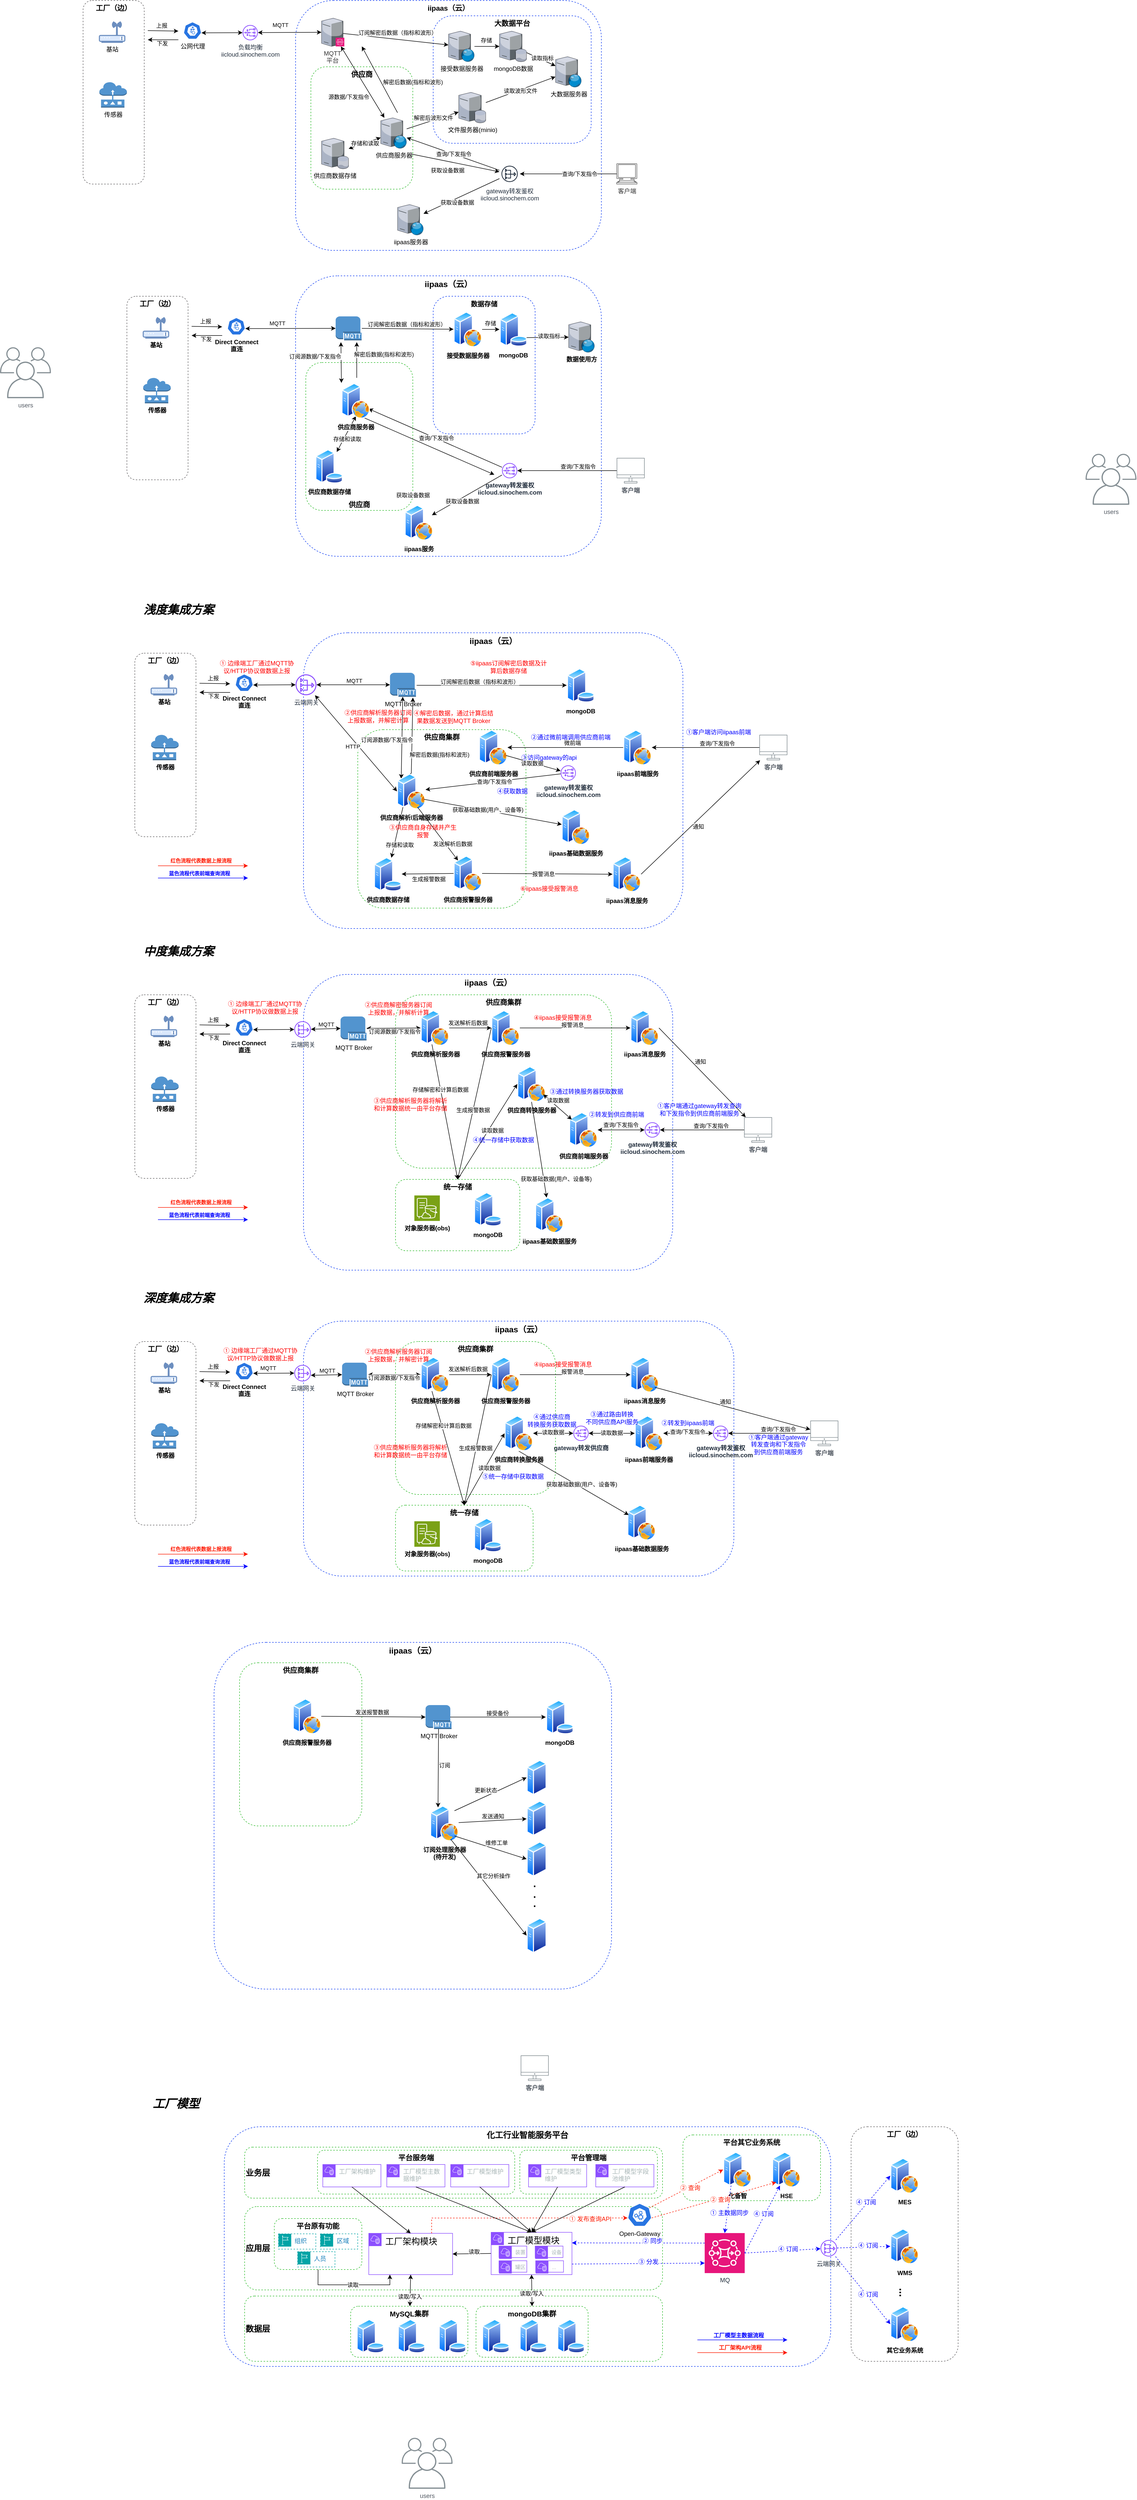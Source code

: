<mxfile version="25.0.1">
  <diagram id="a45cf8ec-cd66-6f27-3ac3-be6e809c9e4a" name="Page-1">
    <mxGraphModel dx="1434" dy="746" grid="1" gridSize="10" guides="1" tooltips="1" connect="1" arrows="1" fold="1" page="1" pageScale="1" pageWidth="827" pageHeight="1169" background="none" math="0" shadow="0">
      <root>
        <mxCell id="0" />
        <mxCell id="1" parent="0" />
        <mxCell id="RSb0S5Pcgb4BXhrygTZj-1" value="&lt;font style=&quot;font-size: 16px;&quot;&gt;化工行业智能服务平台&lt;/font&gt;" style="rounded=1;whiteSpace=wrap;html=1;strokeColor=#123ff3;dashed=1;align=center;verticalAlign=top;fontSize=14;fontStyle=1" vertex="1" parent="1">
          <mxGeometry x="520" y="4280" width="1190" height="470" as="geometry" />
        </mxCell>
        <mxCell id="RSb0S5Pcgb4BXhrygTZj-114" value="业务层" style="rounded=1;whiteSpace=wrap;html=1;strokeColor=#31bc2f;dashed=1;align=left;verticalAlign=middle;fontSize=16;fontStyle=1" vertex="1" parent="1">
          <mxGeometry x="560" y="4320" width="820" height="100" as="geometry" />
        </mxCell>
        <mxCell id="RSb0S5Pcgb4BXhrygTZj-127" value="平台管理端" style="rounded=1;whiteSpace=wrap;html=1;strokeColor=#31bc2f;dashed=1;align=center;verticalAlign=top;fontSize=14;fontStyle=1" vertex="1" parent="1">
          <mxGeometry x="1100" y="4326" width="270" height="86" as="geometry" />
        </mxCell>
        <mxCell id="RSb0S5Pcgb4BXhrygTZj-115" value="应用层" style="rounded=1;whiteSpace=wrap;html=1;strokeColor=#31bc2f;dashed=1;align=left;verticalAlign=middle;fontSize=16;fontStyle=1" vertex="1" parent="1">
          <mxGeometry x="560" y="4436.5" width="820" height="163.5" as="geometry" />
        </mxCell>
        <mxCell id="RSb0S5Pcgb4BXhrygTZj-2" value="数据层" style="rounded=1;whiteSpace=wrap;html=1;strokeColor=#31bc2f;dashed=1;align=left;verticalAlign=middle;fontSize=16;fontStyle=1" vertex="1" parent="1">
          <mxGeometry x="560" y="4612" width="820" height="128" as="geometry" />
        </mxCell>
        <mxCell id="RSb0S5Pcgb4BXhrygTZj-78" value="平台其它业务系统" style="rounded=1;whiteSpace=wrap;html=1;strokeColor=#31bc2f;dashed=1;align=center;verticalAlign=top;fontSize=14;fontStyle=1" vertex="1" parent="1">
          <mxGeometry x="1420" y="4296" width="270" height="129" as="geometry" />
        </mxCell>
        <mxCell id="bVgHU0iOExOr-QliF7j7-5" value="&lt;font style=&quot;font-size: 16px;&quot;&gt;iipaas（云）&lt;/font&gt;" style="rounded=1;whiteSpace=wrap;html=1;strokeColor=#123ff3;dashed=1;align=center;verticalAlign=top;fontSize=14;fontStyle=1" parent="1" vertex="1">
          <mxGeometry x="500" y="3330" width="780" height="680" as="geometry" />
        </mxCell>
        <mxCell id="bVgHU0iOExOr-QliF7j7-6" value="供应商集群" style="rounded=1;whiteSpace=wrap;html=1;strokeColor=#31bc2f;dashed=1;align=center;verticalAlign=top;fontSize=14;fontStyle=1" parent="1" vertex="1">
          <mxGeometry x="550" y="3370" width="240" height="320" as="geometry" />
        </mxCell>
        <mxCell id="uW_Bem1OiyulsZ8s4xy1-199" value="&lt;font style=&quot;font-size: 16px;&quot;&gt;iipaas（云）&lt;/font&gt;" style="rounded=1;whiteSpace=wrap;html=1;strokeColor=#123ff3;dashed=1;align=center;verticalAlign=top;fontSize=14;fontStyle=1" parent="1" vertex="1">
          <mxGeometry x="675.53" y="2020" width="724.47" height="580" as="geometry" />
        </mxCell>
        <mxCell id="uW_Bem1OiyulsZ8s4xy1-268" value="统一存储" style="rounded=1;whiteSpace=wrap;html=1;strokeColor=#31bc2f;dashed=1;align=center;verticalAlign=top;fontSize=14;fontStyle=1" parent="1" vertex="1">
          <mxGeometry x="856.06" y="2422" width="243.94" height="140" as="geometry" />
        </mxCell>
        <mxCell id="6WnOCgbHMjgOmCCpCp16-177" value="iipaas（云）" style="rounded=1;whiteSpace=wrap;html=1;strokeColor=#123ff3;dashed=1;align=center;verticalAlign=top;fontSize=14;fontStyle=1" parent="1" vertex="1">
          <mxGeometry x="660" y="110" width="600" height="490" as="geometry" />
        </mxCell>
        <mxCell id="rGX3qO4X9z1SRiyvCJ3O-13" value="大数据平台" style="rounded=1;whiteSpace=wrap;html=1;strokeColor=#123ff3;dashed=1;align=center;verticalAlign=top;fontSize=14;fontStyle=1" parent="1" vertex="1">
          <mxGeometry x="930" y="140" width="310" height="250" as="geometry" />
        </mxCell>
        <mxCell id="rGX3qO4X9z1SRiyvCJ3O-9" value="供应商" style="rounded=1;whiteSpace=wrap;html=1;strokeColor=#31bc2f;dashed=1;align=center;verticalAlign=top;fontSize=14;fontStyle=1" parent="1" vertex="1">
          <mxGeometry x="690" y="240" width="200" height="240" as="geometry" />
        </mxCell>
        <mxCell id="rGX3qO4X9z1SRiyvCJ3O-1" value="工厂（边）" style="rounded=1;whiteSpace=wrap;html=1;strokeColor=#646264;dashed=1;align=center;verticalAlign=top;fontSize=14;fontStyle=1" parent="1" vertex="1">
          <mxGeometry x="243" y="110" width="120" height="360" as="geometry" />
        </mxCell>
        <mxCell id="6WnOCgbHMjgOmCCpCp16-173" value="基站" style="verticalAlign=top;verticalLabelPosition=bottom;labelPosition=center;align=center;html=1;outlineConnect=0;gradientDirection=north;strokeWidth=2;shape=mxgraph.networks.wireless_modem;fillColor=#dae8fc;strokeColor=#6c8ebf;" parent="1" vertex="1">
          <mxGeometry x="275" y="152" width="50" height="40" as="geometry" />
        </mxCell>
        <mxCell id="6WnOCgbHMjgOmCCpCp16-180" value="&lt;span style=&quot;color: rgb(51, 51, 51); font-family: Arial, sans-serif; text-align: start; text-wrap: wrap; background-color: rgb(255, 255, 255);&quot;&gt;&lt;font style=&quot;font-size: 12px;&quot;&gt;MQTT平台&lt;/font&gt;&lt;/span&gt;" style="verticalLabelPosition=bottom;sketch=0;aspect=fixed;html=1;verticalAlign=top;strokeColor=none;align=center;outlineConnect=0;shape=mxgraph.citrix.license_server;" parent="1" vertex="1">
          <mxGeometry x="710.81" y="144.5" width="42.44" height="55.5" as="geometry" />
        </mxCell>
        <mxCell id="6WnOCgbHMjgOmCCpCp16-175" value="" style="sketch=0;points=[[0,0,0],[0.25,0,0],[0.5,0,0],[0.75,0,0],[1,0,0],[0,1,0],[0.25,1,0],[0.5,1,0],[0.75,1,0],[1,1,0],[0,0.25,0],[0,0.5,0],[0,0.75,0],[1,0.25,0],[1,0.5,0],[1,0.75,0]];outlineConnect=0;fontColor=#232F3E;fillColor=#E7157B;strokeColor=#ffffff;dashed=0;verticalLabelPosition=bottom;verticalAlign=top;align=center;html=1;fontSize=12;fontStyle=0;aspect=fixed;shape=mxgraph.aws4.resourceIcon;resIcon=mxgraph.aws4.mq;movable=1;resizable=1;rotatable=1;deletable=1;editable=1;locked=0;connectable=1;" parent="1" vertex="1">
          <mxGeometry x="738.62" y="183" width="17" height="17" as="geometry" />
        </mxCell>
        <mxCell id="6WnOCgbHMjgOmCCpCp16-181" value="供应商服务器" style="verticalLabelPosition=bottom;sketch=0;aspect=fixed;html=1;verticalAlign=top;strokeColor=none;align=center;outlineConnect=0;shape=mxgraph.citrix.web_server;" parent="1" vertex="1">
          <mxGeometry x="827" y="340" width="51" height="60" as="geometry" />
        </mxCell>
        <mxCell id="6WnOCgbHMjgOmCCpCp16-182" value="文件服务器(minio)" style="verticalLabelPosition=bottom;sketch=0;aspect=fixed;html=1;verticalAlign=top;strokeColor=none;align=center;outlineConnect=0;shape=mxgraph.citrix.database_server;" parent="1" vertex="1">
          <mxGeometry x="980" y="290" width="53.33" height="60" as="geometry" />
        </mxCell>
        <mxCell id="6WnOCgbHMjgOmCCpCp16-183" value="mongoDB数据" style="verticalLabelPosition=bottom;sketch=0;aspect=fixed;html=1;verticalAlign=top;strokeColor=none;align=center;outlineConnect=0;shape=mxgraph.citrix.database_server;" parent="1" vertex="1">
          <mxGeometry x="1060" y="170" width="53.33" height="60" as="geometry" />
        </mxCell>
        <mxCell id="6WnOCgbHMjgOmCCpCp16-184" value="大数据服务器" style="verticalLabelPosition=bottom;sketch=0;aspect=fixed;html=1;verticalAlign=top;strokeColor=none;align=center;outlineConnect=0;shape=mxgraph.citrix.web_server;" parent="1" vertex="1">
          <mxGeometry x="1170.0" y="220" width="51" height="60" as="geometry" />
        </mxCell>
        <mxCell id="6WnOCgbHMjgOmCCpCp16-185" value="客户端" style="shape=mxgraph.signs.tech.computer;html=1;pointerEvents=1;fillColor=#f5f5f5;strokeColor=#666666;verticalLabelPosition=bottom;verticalAlign=top;align=center;fontColor=#333333;" parent="1" vertex="1">
          <mxGeometry x="1290" y="430" width="40" height="40" as="geometry" />
        </mxCell>
        <mxCell id="6WnOCgbHMjgOmCCpCp16-186" value="" style="endArrow=classic;html=1;rounded=0;" parent="1" source="6WnOCgbHMjgOmCCpCp16-185" target="rGX3qO4X9z1SRiyvCJ3O-22" edge="1">
          <mxGeometry width="50" height="50" relative="1" as="geometry">
            <mxPoint x="710" y="300" as="sourcePoint" />
            <mxPoint x="760" y="250" as="targetPoint" />
          </mxGeometry>
        </mxCell>
        <mxCell id="6WnOCgbHMjgOmCCpCp16-188" value="查询/下发指令" style="edgeLabel;html=1;align=center;verticalAlign=middle;resizable=0;points=[];" parent="6WnOCgbHMjgOmCCpCp16-186" vertex="1" connectable="0">
          <mxGeometry x="-0.234" relative="1" as="geometry">
            <mxPoint as="offset" />
          </mxGeometry>
        </mxCell>
        <mxCell id="6WnOCgbHMjgOmCCpCp16-193" value="" style="endArrow=classic;html=1;rounded=0;" parent="1" source="6WnOCgbHMjgOmCCpCp16-183" target="6WnOCgbHMjgOmCCpCp16-184" edge="1">
          <mxGeometry width="50" height="50" relative="1" as="geometry">
            <mxPoint x="1390.833" y="310" as="sourcePoint" />
            <mxPoint x="1113" y="360" as="targetPoint" />
          </mxGeometry>
        </mxCell>
        <mxCell id="rGX3qO4X9z1SRiyvCJ3O-17" value="读取指标" style="edgeLabel;html=1;align=center;verticalAlign=middle;resizable=0;points=[];" parent="6WnOCgbHMjgOmCCpCp16-193" vertex="1" connectable="0">
          <mxGeometry x="0.047" y="3" relative="1" as="geometry">
            <mxPoint as="offset" />
          </mxGeometry>
        </mxCell>
        <mxCell id="6WnOCgbHMjgOmCCpCp16-196" value="" style="endArrow=classic;html=1;rounded=0;exitX=0.85;exitY=0.375;exitDx=0;exitDy=0;exitPerimeter=0;" parent="1" source="rGX3qO4X9z1SRiyvCJ3O-9" edge="1">
          <mxGeometry width="50" height="50" relative="1" as="geometry">
            <mxPoint x="752.78" y="280" as="sourcePoint" />
            <mxPoint x="790" y="200" as="targetPoint" />
          </mxGeometry>
        </mxCell>
        <mxCell id="6WnOCgbHMjgOmCCpCp16-198" value="解密后数据(指标和波形)" style="edgeLabel;html=1;align=center;verticalAlign=middle;resizable=0;points=[];" parent="6WnOCgbHMjgOmCCpCp16-196" vertex="1" connectable="0">
          <mxGeometry x="-0.167" y="-3" relative="1" as="geometry">
            <mxPoint x="56" y="-5" as="offset" />
          </mxGeometry>
        </mxCell>
        <mxCell id="6WnOCgbHMjgOmCCpCp16-202" value="" style="endArrow=classic;html=1;rounded=0;" parent="1" edge="1">
          <mxGeometry width="50" height="50" relative="1" as="geometry">
            <mxPoint x="370" y="169" as="sourcePoint" />
            <mxPoint x="430" y="170" as="targetPoint" />
          </mxGeometry>
        </mxCell>
        <mxCell id="6WnOCgbHMjgOmCCpCp16-203" value="上报" style="edgeLabel;html=1;align=center;verticalAlign=middle;resizable=0;points=[];" parent="6WnOCgbHMjgOmCCpCp16-202" vertex="1" connectable="0">
          <mxGeometry x="-0.022" y="-2" relative="1" as="geometry">
            <mxPoint x="-3" y="-13" as="offset" />
          </mxGeometry>
        </mxCell>
        <mxCell id="6WnOCgbHMjgOmCCpCp16-204" value="" style="endArrow=classic;html=1;rounded=0;" parent="1" source="6WnOCgbHMjgOmCCpCp16-182" target="6WnOCgbHMjgOmCCpCp16-184" edge="1">
          <mxGeometry width="50" height="50" relative="1" as="geometry">
            <mxPoint x="772" y="311" as="sourcePoint" />
            <mxPoint x="897" y="269" as="targetPoint" />
          </mxGeometry>
        </mxCell>
        <mxCell id="6WnOCgbHMjgOmCCpCp16-205" value="读取波形文件" style="edgeLabel;html=1;align=center;verticalAlign=middle;resizable=0;points=[];" parent="6WnOCgbHMjgOmCCpCp16-204" vertex="1" connectable="0">
          <mxGeometry x="-0.022" y="-2" relative="1" as="geometry">
            <mxPoint as="offset" />
          </mxGeometry>
        </mxCell>
        <mxCell id="6WnOCgbHMjgOmCCpCp16-206" value="公网代理" style="aspect=fixed;sketch=0;html=1;dashed=0;whitespace=wrap;verticalLabelPosition=bottom;verticalAlign=top;fillColor=#2875E2;strokeColor=#ffffff;points=[[0.005,0.63,0],[0.1,0.2,0],[0.9,0.2,0],[0.5,0,0],[0.995,0.63,0],[0.72,0.99,0],[0.5,1,0],[0.28,0.99,0]];shape=mxgraph.kubernetes.icon2;prIcon=k_proxy" parent="1" vertex="1">
          <mxGeometry x="440" y="152" width="35.42" height="34" as="geometry" />
        </mxCell>
        <mxCell id="6WnOCgbHMjgOmCCpCp16-207" value="负载均衡&lt;div&gt;iicloud.sinochem.com&lt;/div&gt;" style="sketch=0;outlineConnect=0;fontColor=#232F3E;gradientColor=none;fillColor=#8C4FFF;strokeColor=none;dashed=0;verticalLabelPosition=bottom;verticalAlign=top;align=center;html=1;fontSize=12;fontStyle=0;aspect=fixed;pointerEvents=1;shape=mxgraph.aws4.gateway_load_balancer;" parent="1" vertex="1">
          <mxGeometry x="556" y="158" width="30" height="30" as="geometry" />
        </mxCell>
        <mxCell id="rGX3qO4X9z1SRiyvCJ3O-2" value="传感器" style="outlineConnect=0;dashed=0;verticalLabelPosition=bottom;verticalAlign=top;align=center;html=1;shape=mxgraph.aws3.sensor;fillColor=#5294CF;gradientColor=none;" parent="1" vertex="1">
          <mxGeometry x="275" y="270" width="54" height="50" as="geometry" />
        </mxCell>
        <mxCell id="rGX3qO4X9z1SRiyvCJ3O-3" value="" style="endArrow=classic;html=1;rounded=0;" parent="1" edge="1">
          <mxGeometry width="50" height="50" relative="1" as="geometry">
            <mxPoint x="430" y="187" as="sourcePoint" />
            <mxPoint x="370" y="187" as="targetPoint" />
          </mxGeometry>
        </mxCell>
        <mxCell id="rGX3qO4X9z1SRiyvCJ3O-4" value="下发" style="edgeLabel;html=1;align=center;verticalAlign=middle;resizable=0;points=[];" parent="rGX3qO4X9z1SRiyvCJ3O-3" vertex="1" connectable="0">
          <mxGeometry x="-0.022" y="-2" relative="1" as="geometry">
            <mxPoint x="-3" y="9" as="offset" />
          </mxGeometry>
        </mxCell>
        <mxCell id="rGX3qO4X9z1SRiyvCJ3O-6" value="" style="endArrow=classic;startArrow=classic;html=1;rounded=0;strokeColor=default;exitX=0.995;exitY=0.63;exitDx=0;exitDy=0;exitPerimeter=0;" parent="1" source="6WnOCgbHMjgOmCCpCp16-206" target="6WnOCgbHMjgOmCCpCp16-207" edge="1">
          <mxGeometry width="50" height="50" relative="1" as="geometry">
            <mxPoint x="480" y="160" as="sourcePoint" />
            <mxPoint x="730" y="360" as="targetPoint" />
          </mxGeometry>
        </mxCell>
        <mxCell id="rGX3qO4X9z1SRiyvCJ3O-7" value="" style="endArrow=classic;startArrow=classic;html=1;rounded=0;strokeColor=default;" parent="1" source="6WnOCgbHMjgOmCCpCp16-207" target="6WnOCgbHMjgOmCCpCp16-180" edge="1">
          <mxGeometry width="50" height="50" relative="1" as="geometry">
            <mxPoint x="590" y="180" as="sourcePoint" />
            <mxPoint x="566" y="183" as="targetPoint" />
          </mxGeometry>
        </mxCell>
        <mxCell id="rGX3qO4X9z1SRiyvCJ3O-8" value="MQTT" style="edgeLabel;html=1;align=center;verticalAlign=middle;resizable=0;points=[];" parent="rGX3qO4X9z1SRiyvCJ3O-7" vertex="1" connectable="0">
          <mxGeometry x="-0.295" y="-3" relative="1" as="geometry">
            <mxPoint y="-18" as="offset" />
          </mxGeometry>
        </mxCell>
        <mxCell id="rGX3qO4X9z1SRiyvCJ3O-12" value="供应商数据存储" style="verticalLabelPosition=bottom;sketch=0;aspect=fixed;html=1;verticalAlign=top;strokeColor=none;align=center;outlineConnect=0;shape=mxgraph.citrix.database_server;" parent="1" vertex="1">
          <mxGeometry x="710.81" y="380" width="53.33" height="60" as="geometry" />
        </mxCell>
        <mxCell id="rGX3qO4X9z1SRiyvCJ3O-14" value="" style="endArrow=classic;startArrow=classic;html=1;rounded=0;strokeColor=default;" parent="1" source="rGX3qO4X9z1SRiyvCJ3O-12" target="6WnOCgbHMjgOmCCpCp16-181" edge="1">
          <mxGeometry width="50" height="50" relative="1" as="geometry">
            <mxPoint x="485" y="183" as="sourcePoint" />
            <mxPoint x="566" y="183" as="targetPoint" />
          </mxGeometry>
        </mxCell>
        <mxCell id="rGX3qO4X9z1SRiyvCJ3O-15" value="存储和读取" style="edgeLabel;html=1;align=center;verticalAlign=middle;resizable=0;points=[];" parent="rGX3qO4X9z1SRiyvCJ3O-14" vertex="1" connectable="0">
          <mxGeometry x="-0.015" relative="1" as="geometry">
            <mxPoint as="offset" />
          </mxGeometry>
        </mxCell>
        <mxCell id="rGX3qO4X9z1SRiyvCJ3O-20" value="" style="endArrow=classic;startArrow=classic;html=1;rounded=0;strokeColor=default;" parent="1" source="6WnOCgbHMjgOmCCpCp16-181" target="6WnOCgbHMjgOmCCpCp16-180" edge="1">
          <mxGeometry width="50" height="50" relative="1" as="geometry">
            <mxPoint x="596" y="183" as="sourcePoint" />
            <mxPoint x="721" y="182" as="targetPoint" />
          </mxGeometry>
        </mxCell>
        <mxCell id="rGX3qO4X9z1SRiyvCJ3O-21" value="源数据/下发指令" style="edgeLabel;html=1;align=center;verticalAlign=middle;resizable=0;points=[];" parent="rGX3qO4X9z1SRiyvCJ3O-20" vertex="1" connectable="0">
          <mxGeometry x="-0.295" y="-3" relative="1" as="geometry">
            <mxPoint x="-43" y="10" as="offset" />
          </mxGeometry>
        </mxCell>
        <mxCell id="rGX3qO4X9z1SRiyvCJ3O-22" value="gateway转发鉴权&lt;div&gt;iicloud.sinochem.com&lt;/div&gt;" style="sketch=0;outlineConnect=0;fontColor=#232F3E;gradientColor=none;strokeColor=#232F3E;fillColor=#ffffff;dashed=0;verticalLabelPosition=bottom;verticalAlign=top;align=center;html=1;fontSize=12;fontStyle=0;aspect=fixed;shape=mxgraph.aws4.resourceIcon;resIcon=mxgraph.aws4.nat_gateway;" parent="1" vertex="1">
          <mxGeometry x="1060" y="430" width="40" height="40" as="geometry" />
        </mxCell>
        <mxCell id="rGX3qO4X9z1SRiyvCJ3O-23" value="" style="endArrow=classic;html=1;rounded=0;" parent="1" source="rGX3qO4X9z1SRiyvCJ3O-22" target="6WnOCgbHMjgOmCCpCp16-181" edge="1">
          <mxGeometry width="50" height="50" relative="1" as="geometry">
            <mxPoint x="868" y="600" as="sourcePoint" />
            <mxPoint x="929" y="490" as="targetPoint" />
          </mxGeometry>
        </mxCell>
        <mxCell id="rGX3qO4X9z1SRiyvCJ3O-28" value="查询/下发指令" style="edgeLabel;html=1;align=center;verticalAlign=middle;resizable=0;points=[];" parent="rGX3qO4X9z1SRiyvCJ3O-23" vertex="1" connectable="0">
          <mxGeometry x="-0.01" y="-1" relative="1" as="geometry">
            <mxPoint as="offset" />
          </mxGeometry>
        </mxCell>
        <mxCell id="rGX3qO4X9z1SRiyvCJ3O-25" value="iipaas服务器" style="verticalLabelPosition=bottom;sketch=0;aspect=fixed;html=1;verticalAlign=top;strokeColor=none;align=center;outlineConnect=0;shape=mxgraph.citrix.web_server;" parent="1" vertex="1">
          <mxGeometry x="860.0" y="510" width="51" height="60" as="geometry" />
        </mxCell>
        <mxCell id="rGX3qO4X9z1SRiyvCJ3O-26" value="" style="endArrow=classic;html=1;rounded=0;exitX=0.992;exitY=0.714;exitDx=0;exitDy=0;exitPerimeter=0;" parent="1" source="rGX3qO4X9z1SRiyvCJ3O-9" target="rGX3qO4X9z1SRiyvCJ3O-22" edge="1">
          <mxGeometry width="50" height="50" relative="1" as="geometry">
            <mxPoint x="870" y="400" as="sourcePoint" />
            <mxPoint x="640" y="560" as="targetPoint" />
          </mxGeometry>
        </mxCell>
        <mxCell id="rGX3qO4X9z1SRiyvCJ3O-27" value="获取设备数据" style="edgeLabel;html=1;align=center;verticalAlign=middle;resizable=0;points=[];" parent="rGX3qO4X9z1SRiyvCJ3O-26" vertex="1" connectable="0">
          <mxGeometry x="-0.044" y="-1" relative="1" as="geometry">
            <mxPoint x="-12" y="14" as="offset" />
          </mxGeometry>
        </mxCell>
        <mxCell id="rGX3qO4X9z1SRiyvCJ3O-29" value="" style="endArrow=classic;html=1;rounded=0;" parent="1" source="rGX3qO4X9z1SRiyvCJ3O-22" target="rGX3qO4X9z1SRiyvCJ3O-25" edge="1">
          <mxGeometry width="50" height="50" relative="1" as="geometry">
            <mxPoint x="898" y="421" as="sourcePoint" />
            <mxPoint x="990" y="450" as="targetPoint" />
          </mxGeometry>
        </mxCell>
        <mxCell id="rGX3qO4X9z1SRiyvCJ3O-30" value="获取设备数据" style="edgeLabel;html=1;align=center;verticalAlign=middle;resizable=0;points=[];" parent="rGX3qO4X9z1SRiyvCJ3O-29" vertex="1" connectable="0">
          <mxGeometry x="-0.044" y="-1" relative="1" as="geometry">
            <mxPoint x="-12" y="14" as="offset" />
          </mxGeometry>
        </mxCell>
        <mxCell id="rGX3qO4X9z1SRiyvCJ3O-31" value="" style="endArrow=classic;html=1;rounded=0;" parent="1" source="6WnOCgbHMjgOmCCpCp16-180" target="rGX3qO4X9z1SRiyvCJ3O-36" edge="1">
          <mxGeometry width="50" height="50" relative="1" as="geometry">
            <mxPoint x="870" y="340" as="sourcePoint" />
            <mxPoint x="790" y="200" as="targetPoint" />
          </mxGeometry>
        </mxCell>
        <mxCell id="rGX3qO4X9z1SRiyvCJ3O-32" value="订阅解密后数据（指标和波形）" style="edgeLabel;html=1;align=center;verticalAlign=middle;resizable=0;points=[];" parent="rGX3qO4X9z1SRiyvCJ3O-31" vertex="1" connectable="0">
          <mxGeometry x="-0.167" y="-3" relative="1" as="geometry">
            <mxPoint x="21" y="-14" as="offset" />
          </mxGeometry>
        </mxCell>
        <mxCell id="rGX3qO4X9z1SRiyvCJ3O-33" value="" style="endArrow=classic;html=1;rounded=0;" parent="1" source="6WnOCgbHMjgOmCCpCp16-181" target="6WnOCgbHMjgOmCCpCp16-182" edge="1">
          <mxGeometry width="50" height="50" relative="1" as="geometry">
            <mxPoint x="870" y="340" as="sourcePoint" />
            <mxPoint x="790" y="200" as="targetPoint" />
          </mxGeometry>
        </mxCell>
        <mxCell id="rGX3qO4X9z1SRiyvCJ3O-34" value="解密后波形文件" style="edgeLabel;html=1;align=center;verticalAlign=middle;resizable=0;points=[];" parent="rGX3qO4X9z1SRiyvCJ3O-33" vertex="1" connectable="0">
          <mxGeometry x="-0.167" y="-3" relative="1" as="geometry">
            <mxPoint x="8" y="-11" as="offset" />
          </mxGeometry>
        </mxCell>
        <mxCell id="rGX3qO4X9z1SRiyvCJ3O-36" value="接受数据服务器" style="verticalLabelPosition=bottom;sketch=0;aspect=fixed;html=1;verticalAlign=top;strokeColor=none;align=center;outlineConnect=0;shape=mxgraph.citrix.web_server;" parent="1" vertex="1">
          <mxGeometry x="960.0" y="170" width="51" height="60" as="geometry" />
        </mxCell>
        <mxCell id="rGX3qO4X9z1SRiyvCJ3O-37" value="" style="endArrow=classic;html=1;rounded=0;" parent="1" source="rGX3qO4X9z1SRiyvCJ3O-36" target="6WnOCgbHMjgOmCCpCp16-183" edge="1">
          <mxGeometry width="50" height="50" relative="1" as="geometry">
            <mxPoint x="763" y="185" as="sourcePoint" />
            <mxPoint x="970" y="207" as="targetPoint" />
          </mxGeometry>
        </mxCell>
        <mxCell id="rGX3qO4X9z1SRiyvCJ3O-38" value="存储" style="edgeLabel;html=1;align=center;verticalAlign=middle;resizable=0;points=[];" parent="rGX3qO4X9z1SRiyvCJ3O-37" vertex="1" connectable="0">
          <mxGeometry x="-0.167" y="-3" relative="1" as="geometry">
            <mxPoint x="2" y="-15" as="offset" />
          </mxGeometry>
        </mxCell>
        <mxCell id="rGX3qO4X9z1SRiyvCJ3O-39" value="&lt;font style=&quot;font-size: 16px;&quot;&gt;iipaas（云）&lt;/font&gt;" style="rounded=1;whiteSpace=wrap;html=1;strokeColor=#123ff3;dashed=1;align=center;verticalAlign=top;fontSize=14;fontStyle=1" parent="1" vertex="1">
          <mxGeometry x="660" y="650" width="600" height="550" as="geometry" />
        </mxCell>
        <mxCell id="rGX3qO4X9z1SRiyvCJ3O-40" value="&lt;font style=&quot;font-size: 13px;&quot;&gt;数据存储&lt;/font&gt;" style="rounded=1;whiteSpace=wrap;html=1;strokeColor=#123ff3;dashed=1;align=center;verticalAlign=top;fontSize=14;fontStyle=1" parent="1" vertex="1">
          <mxGeometry x="930" y="690" width="200" height="270" as="geometry" />
        </mxCell>
        <mxCell id="rGX3qO4X9z1SRiyvCJ3O-41" value="供应商" style="rounded=1;whiteSpace=wrap;html=1;strokeColor=#31bc2f;dashed=1;align=center;verticalAlign=bottom;fontSize=14;fontStyle=1" parent="1" vertex="1">
          <mxGeometry x="680" y="820" width="210" height="290" as="geometry" />
        </mxCell>
        <mxCell id="rGX3qO4X9z1SRiyvCJ3O-42" value="工厂（边）" style="rounded=1;whiteSpace=wrap;html=1;strokeColor=#646264;dashed=1;align=center;verticalAlign=top;fontSize=14;fontStyle=1" parent="1" vertex="1">
          <mxGeometry x="329" y="690" width="120" height="360" as="geometry" />
        </mxCell>
        <mxCell id="rGX3qO4X9z1SRiyvCJ3O-43" value="基站" style="verticalAlign=top;verticalLabelPosition=bottom;labelPosition=center;align=center;html=1;outlineConnect=0;gradientDirection=north;strokeWidth=2;shape=mxgraph.networks.wireless_modem;fillColor=#dae8fc;strokeColor=#6c8ebf;fontStyle=1" parent="1" vertex="1">
          <mxGeometry x="361" y="732" width="50" height="40" as="geometry" />
        </mxCell>
        <mxCell id="rGX3qO4X9z1SRiyvCJ3O-49" value="&lt;b&gt;数据使用方&lt;/b&gt;" style="verticalLabelPosition=bottom;sketch=0;aspect=fixed;html=1;verticalAlign=top;strokeColor=none;align=center;outlineConnect=0;shape=mxgraph.citrix.web_server;" parent="1" vertex="1">
          <mxGeometry x="1195.77" y="740" width="51" height="60" as="geometry" />
        </mxCell>
        <mxCell id="rGX3qO4X9z1SRiyvCJ3O-51" value="" style="endArrow=classic;html=1;rounded=0;" parent="1" source="rGX3qO4X9z1SRiyvCJ3O-107" target="rGX3qO4X9z1SRiyvCJ3O-108" edge="1">
          <mxGeometry width="50" height="50" relative="1" as="geometry">
            <mxPoint x="1290" y="1030" as="sourcePoint" />
            <mxPoint x="1100" y="1030.168" as="targetPoint" />
          </mxGeometry>
        </mxCell>
        <mxCell id="rGX3qO4X9z1SRiyvCJ3O-52" value="查询/下发指令" style="edgeLabel;html=1;align=center;verticalAlign=middle;resizable=0;points=[];" parent="rGX3qO4X9z1SRiyvCJ3O-51" vertex="1" connectable="0">
          <mxGeometry x="-0.234" relative="1" as="geometry">
            <mxPoint x="-2" y="-8" as="offset" />
          </mxGeometry>
        </mxCell>
        <mxCell id="rGX3qO4X9z1SRiyvCJ3O-53" value="" style="endArrow=classic;html=1;rounded=0;" parent="1" target="rGX3qO4X9z1SRiyvCJ3O-49" edge="1">
          <mxGeometry width="50" height="50" relative="1" as="geometry">
            <mxPoint x="1113.33" y="771.11" as="sourcePoint" />
            <mxPoint x="1113" y="940" as="targetPoint" />
          </mxGeometry>
        </mxCell>
        <mxCell id="rGX3qO4X9z1SRiyvCJ3O-54" value="读取指标" style="edgeLabel;html=1;align=center;verticalAlign=middle;resizable=0;points=[];" parent="rGX3qO4X9z1SRiyvCJ3O-53" vertex="1" connectable="0">
          <mxGeometry x="0.047" y="3" relative="1" as="geometry">
            <mxPoint as="offset" />
          </mxGeometry>
        </mxCell>
        <mxCell id="rGX3qO4X9z1SRiyvCJ3O-55" value="" style="endArrow=classic;html=1;rounded=0;" parent="1" edge="1">
          <mxGeometry width="50" height="50" relative="1" as="geometry">
            <mxPoint x="780" y="850" as="sourcePoint" />
            <mxPoint x="780" y="780" as="targetPoint" />
          </mxGeometry>
        </mxCell>
        <mxCell id="rGX3qO4X9z1SRiyvCJ3O-56" value="解密后数据(指标和波形)" style="edgeLabel;html=1;align=center;verticalAlign=middle;resizable=0;points=[];" parent="rGX3qO4X9z1SRiyvCJ3O-55" vertex="1" connectable="0">
          <mxGeometry x="-0.167" y="-3" relative="1" as="geometry">
            <mxPoint x="50" y="-17" as="offset" />
          </mxGeometry>
        </mxCell>
        <mxCell id="rGX3qO4X9z1SRiyvCJ3O-57" value="" style="endArrow=classic;html=1;rounded=0;" parent="1" edge="1">
          <mxGeometry width="50" height="50" relative="1" as="geometry">
            <mxPoint x="456" y="749" as="sourcePoint" />
            <mxPoint x="516" y="750" as="targetPoint" />
          </mxGeometry>
        </mxCell>
        <mxCell id="rGX3qO4X9z1SRiyvCJ3O-58" value="上报" style="edgeLabel;html=1;align=center;verticalAlign=middle;resizable=0;points=[];" parent="rGX3qO4X9z1SRiyvCJ3O-57" vertex="1" connectable="0">
          <mxGeometry x="-0.022" y="-2" relative="1" as="geometry">
            <mxPoint x="-3" y="-13" as="offset" />
          </mxGeometry>
        </mxCell>
        <mxCell id="rGX3qO4X9z1SRiyvCJ3O-61" value="Direct Connect&lt;div&gt;直连&lt;/div&gt;" style="aspect=fixed;sketch=0;html=1;dashed=0;whitespace=wrap;verticalLabelPosition=bottom;verticalAlign=top;fillColor=#2875E2;strokeColor=#ffffff;points=[[0.005,0.63,0],[0.1,0.2,0],[0.9,0.2,0],[0.5,0,0],[0.995,0.63,0],[0.72,0.99,0],[0.5,1,0],[0.28,0.99,0]];shape=mxgraph.kubernetes.icon2;prIcon=k_proxy;fontStyle=1" parent="1" vertex="1">
          <mxGeometry x="526" y="732" width="35.42" height="34" as="geometry" />
        </mxCell>
        <mxCell id="rGX3qO4X9z1SRiyvCJ3O-63" value="传感器" style="outlineConnect=0;dashed=0;verticalLabelPosition=bottom;verticalAlign=top;align=center;html=1;shape=mxgraph.aws3.sensor;fillColor=#5294CF;gradientColor=none;fontStyle=1" parent="1" vertex="1">
          <mxGeometry x="361" y="850" width="54" height="50" as="geometry" />
        </mxCell>
        <mxCell id="rGX3qO4X9z1SRiyvCJ3O-64" value="" style="endArrow=classic;html=1;rounded=0;" parent="1" edge="1">
          <mxGeometry width="50" height="50" relative="1" as="geometry">
            <mxPoint x="516" y="767" as="sourcePoint" />
            <mxPoint x="456" y="767" as="targetPoint" />
          </mxGeometry>
        </mxCell>
        <mxCell id="rGX3qO4X9z1SRiyvCJ3O-65" value="下发" style="edgeLabel;html=1;align=center;verticalAlign=middle;resizable=0;points=[];" parent="rGX3qO4X9z1SRiyvCJ3O-64" vertex="1" connectable="0">
          <mxGeometry x="-0.022" y="-2" relative="1" as="geometry">
            <mxPoint x="-3" y="9" as="offset" />
          </mxGeometry>
        </mxCell>
        <mxCell id="rGX3qO4X9z1SRiyvCJ3O-67" value="" style="endArrow=classic;startArrow=classic;html=1;rounded=0;strokeColor=default;entryX=0;entryY=0.5;entryDx=0;entryDy=0;entryPerimeter=0;exitX=0.995;exitY=0.63;exitDx=0;exitDy=0;exitPerimeter=0;" parent="1" source="rGX3qO4X9z1SRiyvCJ3O-61" target="rGX3qO4X9z1SRiyvCJ3O-93" edge="1">
          <mxGeometry width="50" height="50" relative="1" as="geometry">
            <mxPoint x="586" y="753" as="sourcePoint" />
            <mxPoint x="710.81" y="752.349" as="targetPoint" />
          </mxGeometry>
        </mxCell>
        <mxCell id="rGX3qO4X9z1SRiyvCJ3O-68" value="MQTT" style="edgeLabel;html=1;align=center;verticalAlign=middle;resizable=0;points=[];" parent="rGX3qO4X9z1SRiyvCJ3O-67" vertex="1" connectable="0">
          <mxGeometry x="-0.295" y="-3" relative="1" as="geometry">
            <mxPoint y="-14" as="offset" />
          </mxGeometry>
        </mxCell>
        <mxCell id="rGX3qO4X9z1SRiyvCJ3O-70" value="" style="endArrow=classic;startArrow=classic;html=1;rounded=0;strokeColor=default;" parent="1" source="rGX3qO4X9z1SRiyvCJ3O-100" edge="1">
          <mxGeometry width="50" height="50" relative="1" as="geometry">
            <mxPoint x="777.918" y="970" as="sourcePoint" />
            <mxPoint x="778.417" y="925" as="targetPoint" />
          </mxGeometry>
        </mxCell>
        <mxCell id="rGX3qO4X9z1SRiyvCJ3O-71" value="存储和读取" style="edgeLabel;html=1;align=center;verticalAlign=middle;resizable=0;points=[];" parent="rGX3qO4X9z1SRiyvCJ3O-70" vertex="1" connectable="0">
          <mxGeometry x="-0.015" relative="1" as="geometry">
            <mxPoint x="1" y="9" as="offset" />
          </mxGeometry>
        </mxCell>
        <mxCell id="rGX3qO4X9z1SRiyvCJ3O-72" value="" style="endArrow=classic;startArrow=classic;html=1;rounded=0;strokeColor=default;exitX=0.333;exitY=0.138;exitDx=0;exitDy=0;exitPerimeter=0;" parent="1" source="rGX3qO4X9z1SRiyvCJ3O-41" edge="1">
          <mxGeometry width="50" height="50" relative="1" as="geometry">
            <mxPoint x="770.972" y="865" as="sourcePoint" />
            <mxPoint x="748.935" y="780" as="targetPoint" />
          </mxGeometry>
        </mxCell>
        <mxCell id="rGX3qO4X9z1SRiyvCJ3O-73" value="订阅源数据/下发指令" style="edgeLabel;html=1;align=center;verticalAlign=middle;resizable=0;points=[];" parent="rGX3qO4X9z1SRiyvCJ3O-72" vertex="1" connectable="0">
          <mxGeometry x="-0.295" y="-3" relative="1" as="geometry">
            <mxPoint x="-55" y="-24" as="offset" />
          </mxGeometry>
        </mxCell>
        <mxCell id="rGX3qO4X9z1SRiyvCJ3O-75" value="" style="endArrow=classic;html=1;rounded=0;entryX=1;entryY=0.75;entryDx=0;entryDy=0;" parent="1" source="rGX3qO4X9z1SRiyvCJ3O-108" target="rGX3qO4X9z1SRiyvCJ3O-105" edge="1">
          <mxGeometry width="50" height="50" relative="1" as="geometry">
            <mxPoint x="1060" y="1021.011" as="sourcePoint" />
            <mxPoint x="804.25" y="906.427" as="targetPoint" />
          </mxGeometry>
        </mxCell>
        <mxCell id="rGX3qO4X9z1SRiyvCJ3O-76" value="查询/下发指令" style="edgeLabel;html=1;align=center;verticalAlign=middle;resizable=0;points=[];" parent="rGX3qO4X9z1SRiyvCJ3O-75" vertex="1" connectable="0">
          <mxGeometry x="-0.01" y="-1" relative="1" as="geometry">
            <mxPoint as="offset" />
          </mxGeometry>
        </mxCell>
        <mxCell id="rGX3qO4X9z1SRiyvCJ3O-78" value="" style="endArrow=classic;html=1;rounded=0;exitX=0.812;exitY=0.983;exitDx=0;exitDy=0;exitPerimeter=0;" parent="1" source="rGX3qO4X9z1SRiyvCJ3O-105" edge="1">
          <mxGeometry width="50" height="50" relative="1" as="geometry">
            <mxPoint x="870" y="980" as="sourcePoint" />
            <mxPoint x="1050" y="1040" as="targetPoint" />
          </mxGeometry>
        </mxCell>
        <mxCell id="rGX3qO4X9z1SRiyvCJ3O-79" value="获取设备数据" style="edgeLabel;html=1;align=center;verticalAlign=middle;resizable=0;points=[];" parent="rGX3qO4X9z1SRiyvCJ3O-78" vertex="1" connectable="0">
          <mxGeometry x="-0.044" y="-1" relative="1" as="geometry">
            <mxPoint x="-27" y="97" as="offset" />
          </mxGeometry>
        </mxCell>
        <mxCell id="rGX3qO4X9z1SRiyvCJ3O-80" value="" style="endArrow=classic;html=1;rounded=0;" parent="1" source="rGX3qO4X9z1SRiyvCJ3O-108" target="rGX3qO4X9z1SRiyvCJ3O-106" edge="1">
          <mxGeometry width="50" height="50" relative="1" as="geometry">
            <mxPoint x="1060" y="1041.692" as="sourcePoint" />
            <mxPoint x="911" y="1108.201" as="targetPoint" />
          </mxGeometry>
        </mxCell>
        <mxCell id="rGX3qO4X9z1SRiyvCJ3O-81" value="获取设备数据" style="edgeLabel;html=1;align=center;verticalAlign=middle;resizable=0;points=[];" parent="rGX3qO4X9z1SRiyvCJ3O-80" vertex="1" connectable="0">
          <mxGeometry x="-0.044" y="-1" relative="1" as="geometry">
            <mxPoint x="-12" y="14" as="offset" />
          </mxGeometry>
        </mxCell>
        <mxCell id="rGX3qO4X9z1SRiyvCJ3O-82" value="" style="endArrow=classic;html=1;rounded=0;" parent="1" target="rGX3qO4X9z1SRiyvCJ3O-104" edge="1">
          <mxGeometry width="50" height="50" relative="1" as="geometry">
            <mxPoint x="790" y="753" as="sourcePoint" />
            <mxPoint x="960" y="753.649" as="targetPoint" />
          </mxGeometry>
        </mxCell>
        <mxCell id="rGX3qO4X9z1SRiyvCJ3O-87" value="" style="endArrow=classic;html=1;rounded=0;" parent="1" source="rGX3qO4X9z1SRiyvCJ3O-104" target="rGX3qO4X9z1SRiyvCJ3O-97" edge="1">
          <mxGeometry width="50" height="50" relative="1" as="geometry">
            <mxPoint x="1013" y="753.283" as="sourcePoint" />
            <mxPoint x="1060" y="752.466" as="targetPoint" />
          </mxGeometry>
        </mxCell>
        <mxCell id="rGX3qO4X9z1SRiyvCJ3O-88" value="存储" style="edgeLabel;html=1;align=center;verticalAlign=middle;resizable=0;points=[];" parent="rGX3qO4X9z1SRiyvCJ3O-87" vertex="1" connectable="0">
          <mxGeometry x="-0.167" y="-3" relative="1" as="geometry">
            <mxPoint x="2" y="-15" as="offset" />
          </mxGeometry>
        </mxCell>
        <mxCell id="rGX3qO4X9z1SRiyvCJ3O-94" value="" style="endArrow=classic;html=1;rounded=0;" parent="1" target="rGX3qO4X9z1SRiyvCJ3O-93" edge="1">
          <mxGeometry width="50" height="50" relative="1" as="geometry">
            <mxPoint x="753.25" y="754.573" as="sourcePoint" />
            <mxPoint x="960" y="777" as="targetPoint" />
          </mxGeometry>
        </mxCell>
        <mxCell id="rGX3qO4X9z1SRiyvCJ3O-95" value="订阅解密后数据（指标和波形）" style="edgeLabel;html=1;align=center;verticalAlign=middle;resizable=0;points=[];" parent="rGX3qO4X9z1SRiyvCJ3O-94" vertex="1" connectable="0">
          <mxGeometry x="-0.167" y="-3" relative="1" as="geometry">
            <mxPoint x="131" y="-8" as="offset" />
          </mxGeometry>
        </mxCell>
        <mxCell id="rGX3qO4X9z1SRiyvCJ3O-93" value="" style="outlineConnect=0;dashed=0;verticalLabelPosition=bottom;verticalAlign=top;align=center;html=1;shape=mxgraph.aws3.mqtt_protocol;fillColor=#5294CF;gradientColor=none;" parent="1" vertex="1">
          <mxGeometry x="738.62" y="729.5" width="50.93" height="47" as="geometry" />
        </mxCell>
        <mxCell id="rGX3qO4X9z1SRiyvCJ3O-97" value="&lt;b&gt;mongoDB&lt;/b&gt;" style="image;aspect=fixed;perimeter=ellipsePerimeter;html=1;align=center;shadow=0;dashed=0;spacingTop=3;image=img/lib/active_directory/database_server.svg;" parent="1" vertex="1">
          <mxGeometry x="1060" y="721.5" width="54.94" height="67" as="geometry" />
        </mxCell>
        <mxCell id="rGX3qO4X9z1SRiyvCJ3O-100" value="&lt;span style=&quot;background-color: rgb(251, 251, 251);&quot;&gt;&lt;b&gt;供应商数据存储&lt;/b&gt;&lt;/span&gt;" style="image;aspect=fixed;perimeter=ellipsePerimeter;html=1;align=center;shadow=0;dashed=0;spacingTop=3;image=img/lib/active_directory/database_server.svg;" parent="1" vertex="1">
          <mxGeometry x="698.31" y="990" width="54.94" height="67" as="geometry" />
        </mxCell>
        <mxCell id="rGX3qO4X9z1SRiyvCJ3O-104" value="&lt;b style=&quot;background-color: rgb(251, 251, 251);&quot;&gt;接受数据服务器&lt;/b&gt;" style="image;aspect=fixed;perimeter=ellipsePerimeter;html=1;align=center;shadow=0;dashed=0;spacingTop=3;image=img/lib/active_directory/web_server.svg;" parent="1" vertex="1">
          <mxGeometry x="970" y="720" width="56" height="70" as="geometry" />
        </mxCell>
        <mxCell id="rGX3qO4X9z1SRiyvCJ3O-105" value="&lt;b&gt;供应商服务器&lt;/b&gt;" style="image;aspect=fixed;perimeter=ellipsePerimeter;html=1;align=center;shadow=0;dashed=0;spacingTop=3;image=img/lib/active_directory/web_server.svg;" parent="1" vertex="1">
          <mxGeometry x="750" y="860" width="56" height="70" as="geometry" />
        </mxCell>
        <mxCell id="rGX3qO4X9z1SRiyvCJ3O-106" value="&lt;b&gt;iipaas服务&lt;/b&gt;" style="image;aspect=fixed;perimeter=ellipsePerimeter;html=1;align=center;shadow=0;dashed=0;spacingTop=3;image=img/lib/active_directory/web_server.svg;" parent="1" vertex="1">
          <mxGeometry x="874" y="1099" width="56" height="70" as="geometry" />
        </mxCell>
        <mxCell id="rGX3qO4X9z1SRiyvCJ3O-107" value="&lt;b&gt;客户端&lt;/b&gt;" style="sketch=0;outlineConnect=0;gradientColor=none;fontColor=#545B64;strokeColor=none;fillColor=#879196;dashed=0;verticalLabelPosition=bottom;verticalAlign=top;align=center;html=1;fontSize=12;fontStyle=0;aspect=fixed;shape=mxgraph.aws4.illustration_desktop;pointerEvents=1" parent="1" vertex="1">
          <mxGeometry x="1290" y="1007" width="54.95" height="50" as="geometry" />
        </mxCell>
        <mxCell id="rGX3qO4X9z1SRiyvCJ3O-108" value="&lt;b&gt;gateway转发鉴权&lt;/b&gt;&lt;div style=&quot;font-weight: 400;&quot;&gt;&lt;b&gt;iicloud.sinochem.com&lt;/b&gt;&lt;/div&gt;" style="sketch=0;outlineConnect=0;fontColor=#232F3E;gradientColor=none;fillColor=#8C4FFF;strokeColor=none;dashed=0;verticalLabelPosition=bottom;verticalAlign=top;align=center;html=1;fontSize=12;fontStyle=1;aspect=fixed;pointerEvents=1;shape=mxgraph.aws4.gateway_load_balancer;" parent="1" vertex="1">
          <mxGeometry x="1065" y="1017" width="30" height="30" as="geometry" />
        </mxCell>
        <mxCell id="rGX3qO4X9z1SRiyvCJ3O-109" value="users" style="sketch=0;outlineConnect=0;gradientColor=none;fontColor=#545B64;strokeColor=none;fillColor=#879196;dashed=0;verticalLabelPosition=bottom;verticalAlign=top;align=center;html=1;fontSize=12;fontStyle=0;aspect=fixed;shape=mxgraph.aws4.illustration_users;pointerEvents=1" parent="1" vertex="1">
          <mxGeometry x="2210" y="999" width="100" height="100" as="geometry" />
        </mxCell>
        <mxCell id="rGX3qO4X9z1SRiyvCJ3O-110" value="users" style="sketch=0;outlineConnect=0;gradientColor=none;fontColor=#545B64;strokeColor=none;fillColor=#879196;dashed=0;verticalLabelPosition=bottom;verticalAlign=top;align=center;html=1;fontSize=12;fontStyle=0;aspect=fixed;shape=mxgraph.aws4.illustration_users;pointerEvents=1" parent="1" vertex="1">
          <mxGeometry x="868.06" y="4890" width="100" height="100" as="geometry" />
        </mxCell>
        <mxCell id="rGX3qO4X9z1SRiyvCJ3O-111" value="users" style="sketch=0;outlineConnect=0;gradientColor=none;fontColor=#545B64;strokeColor=none;fillColor=#879196;dashed=0;verticalLabelPosition=bottom;verticalAlign=top;align=center;html=1;fontSize=12;fontStyle=0;aspect=fixed;shape=mxgraph.aws4.illustration_users;pointerEvents=1" parent="1" vertex="1">
          <mxGeometry x="80" y="790" width="100" height="100" as="geometry" />
        </mxCell>
        <mxCell id="uW_Bem1OiyulsZ8s4xy1-1" value="&lt;font style=&quot;font-size: 16px;&quot;&gt;iipaas（云）&lt;/font&gt;" style="rounded=1;whiteSpace=wrap;html=1;strokeColor=#123ff3;dashed=1;align=center;verticalAlign=top;fontSize=14;fontStyle=1" parent="1" vertex="1">
          <mxGeometry x="675.53" y="1350" width="744.47" height="580" as="geometry" />
        </mxCell>
        <mxCell id="uW_Bem1OiyulsZ8s4xy1-3" value="供应商集群" style="rounded=1;whiteSpace=wrap;html=1;strokeColor=#31bc2f;dashed=1;align=center;verticalAlign=top;fontSize=14;fontStyle=1;horizontal=1;" parent="1" vertex="1">
          <mxGeometry x="782" y="1540" width="330" height="350" as="geometry" />
        </mxCell>
        <mxCell id="uW_Bem1OiyulsZ8s4xy1-4" value="工厂（边）" style="rounded=1;whiteSpace=wrap;html=1;strokeColor=#646264;dashed=1;align=center;verticalAlign=top;fontSize=14;fontStyle=1" parent="1" vertex="1">
          <mxGeometry x="344.53" y="1390" width="120" height="360" as="geometry" />
        </mxCell>
        <mxCell id="uW_Bem1OiyulsZ8s4xy1-5" value="基站" style="verticalAlign=top;verticalLabelPosition=bottom;labelPosition=center;align=center;html=1;outlineConnect=0;gradientDirection=north;strokeWidth=2;shape=mxgraph.networks.wireless_modem;fillColor=#dae8fc;strokeColor=#6c8ebf;fontStyle=1" parent="1" vertex="1">
          <mxGeometry x="376.53" y="1432" width="50" height="40" as="geometry" />
        </mxCell>
        <mxCell id="uW_Bem1OiyulsZ8s4xy1-7" value="" style="endArrow=classic;html=1;rounded=0;entryX=1;entryY=0.5;entryDx=0;entryDy=0;" parent="1" source="mfifmVtSWq1fqpvm_KoL-1" target="uW_Bem1OiyulsZ8s4xy1-67" edge="1">
          <mxGeometry width="50" height="50" relative="1" as="geometry">
            <mxPoint x="1305.53" y="1730" as="sourcePoint" />
            <mxPoint x="1115.53" y="1730.168" as="targetPoint" />
          </mxGeometry>
        </mxCell>
        <mxCell id="mfifmVtSWq1fqpvm_KoL-5" value="微前端" style="edgeLabel;html=1;align=center;verticalAlign=middle;resizable=0;points=[];" parent="uW_Bem1OiyulsZ8s4xy1-7" vertex="1" connectable="0">
          <mxGeometry x="-0.587" y="2" relative="1" as="geometry">
            <mxPoint x="-53" y="-11" as="offset" />
          </mxGeometry>
        </mxCell>
        <mxCell id="uW_Bem1OiyulsZ8s4xy1-11" value="" style="endArrow=classic;html=1;rounded=0;exitX=0.5;exitY=0;exitDx=0;exitDy=0;entryX=0.882;entryY=1.032;entryDx=0;entryDy=0;entryPerimeter=0;" parent="1" source="uW_Bem1OiyulsZ8s4xy1-45" target="uW_Bem1OiyulsZ8s4xy1-40" edge="1">
          <mxGeometry width="50" height="50" relative="1" as="geometry">
            <mxPoint x="887.53" y="1550" as="sourcePoint" />
            <mxPoint x="887.53" y="1480" as="targetPoint" />
          </mxGeometry>
        </mxCell>
        <mxCell id="uW_Bem1OiyulsZ8s4xy1-12" value="解密后数据(指标和波形)" style="edgeLabel;html=1;align=center;verticalAlign=middle;resizable=0;points=[];" parent="uW_Bem1OiyulsZ8s4xy1-11" vertex="1" connectable="0">
          <mxGeometry x="-0.167" y="-3" relative="1" as="geometry">
            <mxPoint x="50" y="25" as="offset" />
          </mxGeometry>
        </mxCell>
        <mxCell id="uW_Bem1OiyulsZ8s4xy1-13" value="" style="endArrow=classic;html=1;rounded=0;" parent="1" edge="1">
          <mxGeometry width="50" height="50" relative="1" as="geometry">
            <mxPoint x="471.53" y="1449" as="sourcePoint" />
            <mxPoint x="531.53" y="1450" as="targetPoint" />
          </mxGeometry>
        </mxCell>
        <mxCell id="uW_Bem1OiyulsZ8s4xy1-14" value="上报" style="edgeLabel;html=1;align=center;verticalAlign=middle;resizable=0;points=[];" parent="uW_Bem1OiyulsZ8s4xy1-13" vertex="1" connectable="0">
          <mxGeometry x="-0.022" y="-2" relative="1" as="geometry">
            <mxPoint x="-3" y="-13" as="offset" />
          </mxGeometry>
        </mxCell>
        <mxCell id="uW_Bem1OiyulsZ8s4xy1-17" value="Direct Connect&lt;div&gt;直连&lt;/div&gt;" style="aspect=fixed;sketch=0;html=1;dashed=0;whitespace=wrap;verticalLabelPosition=bottom;verticalAlign=top;fillColor=#2875E2;strokeColor=#ffffff;points=[[0.005,0.63,0],[0.1,0.2,0],[0.9,0.2,0],[0.5,0,0],[0.995,0.63,0],[0.72,0.99,0],[0.5,1,0],[0.28,0.99,0]];shape=mxgraph.kubernetes.icon2;prIcon=k_proxy;fontStyle=1" parent="1" vertex="1">
          <mxGeometry x="541.53" y="1431" width="35.42" height="34" as="geometry" />
        </mxCell>
        <mxCell id="uW_Bem1OiyulsZ8s4xy1-18" value="传感器" style="outlineConnect=0;dashed=0;verticalLabelPosition=bottom;verticalAlign=top;align=center;html=1;shape=mxgraph.aws3.sensor;fillColor=#5294CF;gradientColor=none;fontStyle=1" parent="1" vertex="1">
          <mxGeometry x="376.53" y="1550" width="54" height="50" as="geometry" />
        </mxCell>
        <mxCell id="uW_Bem1OiyulsZ8s4xy1-19" value="" style="endArrow=classic;html=1;rounded=0;" parent="1" edge="1">
          <mxGeometry width="50" height="50" relative="1" as="geometry">
            <mxPoint x="531.53" y="1467" as="sourcePoint" />
            <mxPoint x="471.53" y="1467" as="targetPoint" />
          </mxGeometry>
        </mxCell>
        <mxCell id="uW_Bem1OiyulsZ8s4xy1-20" value="下发" style="edgeLabel;html=1;align=center;verticalAlign=middle;resizable=0;points=[];" parent="uW_Bem1OiyulsZ8s4xy1-19" vertex="1" connectable="0">
          <mxGeometry x="-0.022" y="-2" relative="1" as="geometry">
            <mxPoint x="-3" y="9" as="offset" />
          </mxGeometry>
        </mxCell>
        <mxCell id="uW_Bem1OiyulsZ8s4xy1-21" value="" style="endArrow=classic;startArrow=classic;html=1;rounded=0;strokeColor=default;entryX=0;entryY=0.5;entryDx=0;entryDy=0;entryPerimeter=0;" parent="1" source="vTcgin1qqhrYaF801aRK-1" target="uW_Bem1OiyulsZ8s4xy1-40" edge="1">
          <mxGeometry width="50" height="50" relative="1" as="geometry">
            <mxPoint x="793" y="1452" as="sourcePoint" />
            <mxPoint x="818.34" y="1452.349" as="targetPoint" />
          </mxGeometry>
        </mxCell>
        <mxCell id="vTcgin1qqhrYaF801aRK-4" value="MQTT" style="edgeLabel;html=1;align=center;verticalAlign=middle;resizable=0;points=[];" parent="uW_Bem1OiyulsZ8s4xy1-21" vertex="1" connectable="0">
          <mxGeometry x="-0.321" y="-1" relative="1" as="geometry">
            <mxPoint x="25" y="-9" as="offset" />
          </mxGeometry>
        </mxCell>
        <mxCell id="uW_Bem1OiyulsZ8s4xy1-23" value="" style="endArrow=classic;startArrow=classic;html=1;rounded=0;strokeColor=default;" parent="1" source="uW_Bem1OiyulsZ8s4xy1-43" edge="1">
          <mxGeometry width="50" height="50" relative="1" as="geometry">
            <mxPoint x="885.448" y="1670" as="sourcePoint" />
            <mxPoint x="885.947" y="1625" as="targetPoint" />
          </mxGeometry>
        </mxCell>
        <mxCell id="uW_Bem1OiyulsZ8s4xy1-24" value="存储和读取" style="edgeLabel;html=1;align=center;verticalAlign=middle;resizable=0;points=[];" parent="uW_Bem1OiyulsZ8s4xy1-23" vertex="1" connectable="0">
          <mxGeometry x="-0.015" relative="1" as="geometry">
            <mxPoint x="-3" y="56" as="offset" />
          </mxGeometry>
        </mxCell>
        <mxCell id="uW_Bem1OiyulsZ8s4xy1-25" value="" style="endArrow=classic;startArrow=classic;html=1;rounded=0;strokeColor=default;exitX=0;exitY=0;exitDx=0;exitDy=0;" parent="1" source="uW_Bem1OiyulsZ8s4xy1-45" target="uW_Bem1OiyulsZ8s4xy1-40" edge="1">
          <mxGeometry width="50" height="50" relative="1" as="geometry">
            <mxPoint x="878.502" y="1565" as="sourcePoint" />
            <mxPoint x="856.465" y="1480" as="targetPoint" />
          </mxGeometry>
        </mxCell>
        <mxCell id="uW_Bem1OiyulsZ8s4xy1-26" value="订阅源数据/下发指令" style="edgeLabel;html=1;align=center;verticalAlign=middle;resizable=0;points=[];" parent="uW_Bem1OiyulsZ8s4xy1-25" vertex="1" connectable="0">
          <mxGeometry x="-0.295" y="-3" relative="1" as="geometry">
            <mxPoint x="-33" y="-20" as="offset" />
          </mxGeometry>
        </mxCell>
        <mxCell id="uW_Bem1OiyulsZ8s4xy1-27" value="" style="endArrow=classic;html=1;rounded=0;" parent="1" source="uW_Bem1OiyulsZ8s4xy1-48" target="uW_Bem1OiyulsZ8s4xy1-45" edge="1">
          <mxGeometry width="50" height="50" relative="1" as="geometry">
            <mxPoint x="1167.53" y="1721.011" as="sourcePoint" />
            <mxPoint x="911.78" y="1606.427" as="targetPoint" />
          </mxGeometry>
        </mxCell>
        <mxCell id="uW_Bem1OiyulsZ8s4xy1-28" value="查询/下发指令" style="edgeLabel;html=1;align=center;verticalAlign=middle;resizable=0;points=[];" parent="uW_Bem1OiyulsZ8s4xy1-27" vertex="1" connectable="0">
          <mxGeometry x="-0.01" y="-1" relative="1" as="geometry">
            <mxPoint x="1" y="1" as="offset" />
          </mxGeometry>
        </mxCell>
        <mxCell id="uW_Bem1OiyulsZ8s4xy1-33" value="" style="endArrow=classic;html=1;rounded=0;" parent="1" target="uW_Bem1OiyulsZ8s4xy1-41" edge="1">
          <mxGeometry width="50" height="50" relative="1" as="geometry">
            <mxPoint x="897.53" y="1453" as="sourcePoint" />
            <mxPoint x="1150.66" y="1452.1" as="targetPoint" />
          </mxGeometry>
        </mxCell>
        <mxCell id="uW_Bem1OiyulsZ8s4xy1-38" value="" style="endArrow=classic;html=1;rounded=0;" parent="1" target="uW_Bem1OiyulsZ8s4xy1-40" edge="1">
          <mxGeometry width="50" height="50" relative="1" as="geometry">
            <mxPoint x="860.78" y="1454.573" as="sourcePoint" />
            <mxPoint x="1067.53" y="1477" as="targetPoint" />
          </mxGeometry>
        </mxCell>
        <mxCell id="uW_Bem1OiyulsZ8s4xy1-39" value="订阅解密后数据（指标和波形）" style="edgeLabel;html=1;align=center;verticalAlign=middle;resizable=0;points=[];" parent="uW_Bem1OiyulsZ8s4xy1-38" vertex="1" connectable="0">
          <mxGeometry x="-0.167" y="-3" relative="1" as="geometry">
            <mxPoint x="167" y="-8" as="offset" />
          </mxGeometry>
        </mxCell>
        <mxCell id="uW_Bem1OiyulsZ8s4xy1-40" value="MQTT Broker" style="outlineConnect=0;dashed=0;verticalLabelPosition=bottom;verticalAlign=top;align=center;html=1;shape=mxgraph.aws3.mqtt_protocol;fillColor=#5294CF;gradientColor=none;" parent="1" vertex="1">
          <mxGeometry x="845.25" y="1428.5" width="50.93" height="47" as="geometry" />
        </mxCell>
        <mxCell id="uW_Bem1OiyulsZ8s4xy1-41" value="&lt;b&gt;mongoDB&lt;/b&gt;" style="image;aspect=fixed;perimeter=ellipsePerimeter;html=1;align=center;shadow=0;dashed=0;spacingTop=3;image=img/lib/active_directory/database_server.svg;" parent="1" vertex="1">
          <mxGeometry x="1192" y="1419.5" width="54.94" height="67" as="geometry" />
        </mxCell>
        <mxCell id="uW_Bem1OiyulsZ8s4xy1-43" value="&lt;span style=&quot;background-color: rgb(251, 251, 251);&quot;&gt;&lt;b&gt;供应商数据存储&lt;/b&gt;&lt;/span&gt;" style="image;aspect=fixed;perimeter=ellipsePerimeter;html=1;align=center;shadow=0;dashed=0;spacingTop=3;image=img/lib/active_directory/database_server.svg;" parent="1" vertex="1">
          <mxGeometry x="813.25" y="1790" width="54.94" height="67" as="geometry" />
        </mxCell>
        <mxCell id="uW_Bem1OiyulsZ8s4xy1-45" value="&lt;b&gt;供应商解析/后端服务器&lt;/b&gt;" style="image;aspect=fixed;perimeter=ellipsePerimeter;html=1;align=center;shadow=0;dashed=0;spacingTop=3;image=img/lib/active_directory/web_server.svg;" parent="1" vertex="1">
          <mxGeometry x="859.06" y="1626" width="56" height="70" as="geometry" />
        </mxCell>
        <mxCell id="uW_Bem1OiyulsZ8s4xy1-46" value="&lt;b&gt;iipaas消息服务&lt;/b&gt;" style="image;aspect=fixed;perimeter=ellipsePerimeter;html=1;align=center;shadow=0;dashed=0;spacingTop=3;image=img/lib/active_directory/web_server.svg;" parent="1" vertex="1">
          <mxGeometry x="1282" y="1788.5" width="56" height="70" as="geometry" />
        </mxCell>
        <mxCell id="uW_Bem1OiyulsZ8s4xy1-47" value="&lt;b&gt;客户端&lt;/b&gt;" style="sketch=0;outlineConnect=0;gradientColor=none;fontColor=#545B64;strokeColor=none;fillColor=#879196;dashed=0;verticalLabelPosition=bottom;verticalAlign=top;align=center;html=1;fontSize=12;fontStyle=0;aspect=fixed;shape=mxgraph.aws4.illustration_desktop;pointerEvents=1" parent="1" vertex="1">
          <mxGeometry x="1570" y="1550" width="54.95" height="50" as="geometry" />
        </mxCell>
        <mxCell id="uW_Bem1OiyulsZ8s4xy1-48" value="&lt;b&gt;gateway转发鉴权&lt;/b&gt;&lt;div style=&quot;font-weight: 400;&quot;&gt;&lt;b&gt;iicloud.sinochem.com&lt;/b&gt;&lt;/div&gt;" style="sketch=0;outlineConnect=0;fontColor=#232F3E;gradientColor=none;fillColor=#8C4FFF;strokeColor=none;dashed=0;verticalLabelPosition=bottom;verticalAlign=top;align=center;html=1;fontSize=12;fontStyle=1;aspect=fixed;pointerEvents=1;shape=mxgraph.aws4.gateway_load_balancer;" parent="1" vertex="1">
          <mxGeometry x="1180" y="1610" width="30" height="30" as="geometry" />
        </mxCell>
        <mxCell id="uW_Bem1OiyulsZ8s4xy1-49" value="&lt;b&gt;供应商报警服务器&lt;/b&gt;" style="image;aspect=fixed;perimeter=ellipsePerimeter;html=1;align=center;shadow=0;dashed=0;spacingTop=3;image=img/lib/active_directory/web_server.svg;" parent="1" vertex="1">
          <mxGeometry x="970" y="1787" width="56" height="70" as="geometry" />
        </mxCell>
        <mxCell id="uW_Bem1OiyulsZ8s4xy1-51" value="" style="endArrow=classic;html=1;rounded=0;exitX=0.75;exitY=1;exitDx=0;exitDy=0;" parent="1" source="uW_Bem1OiyulsZ8s4xy1-45" target="uW_Bem1OiyulsZ8s4xy1-49" edge="1">
          <mxGeometry width="50" height="50" relative="1" as="geometry">
            <mxPoint x="897.53" y="1560" as="sourcePoint" />
            <mxPoint x="897.53" y="1490" as="targetPoint" />
          </mxGeometry>
        </mxCell>
        <mxCell id="uW_Bem1OiyulsZ8s4xy1-52" value="发送解析后数据" style="edgeLabel;html=1;align=center;verticalAlign=middle;resizable=0;points=[];" parent="uW_Bem1OiyulsZ8s4xy1-51" vertex="1" connectable="0">
          <mxGeometry x="-0.167" y="-3" relative="1" as="geometry">
            <mxPoint x="38" y="26" as="offset" />
          </mxGeometry>
        </mxCell>
        <mxCell id="uW_Bem1OiyulsZ8s4xy1-53" value="" style="endArrow=classic;html=1;rounded=0;exitX=0;exitY=0.5;exitDx=0;exitDy=0;" parent="1" source="uW_Bem1OiyulsZ8s4xy1-49" target="uW_Bem1OiyulsZ8s4xy1-43" edge="1">
          <mxGeometry width="50" height="50" relative="1" as="geometry">
            <mxPoint x="908" y="1636" as="sourcePoint" />
            <mxPoint x="946" y="1695" as="targetPoint" />
          </mxGeometry>
        </mxCell>
        <mxCell id="uW_Bem1OiyulsZ8s4xy1-54" value="生成报警数据" style="edgeLabel;html=1;align=center;verticalAlign=middle;resizable=0;points=[];" parent="uW_Bem1OiyulsZ8s4xy1-53" vertex="1" connectable="0">
          <mxGeometry x="-0.167" y="-3" relative="1" as="geometry">
            <mxPoint x="-7" y="13" as="offset" />
          </mxGeometry>
        </mxCell>
        <mxCell id="uW_Bem1OiyulsZ8s4xy1-57" value="" style="endArrow=classic;html=1;rounded=0;exitX=1;exitY=0.5;exitDx=0;exitDy=0;entryX=0;entryY=0.5;entryDx=0;entryDy=0;" parent="1" source="uW_Bem1OiyulsZ8s4xy1-49" target="uW_Bem1OiyulsZ8s4xy1-46" edge="1">
          <mxGeometry width="50" height="50" relative="1" as="geometry">
            <mxPoint x="896" y="1570" as="sourcePoint" />
            <mxPoint x="900" y="1490" as="targetPoint" />
          </mxGeometry>
        </mxCell>
        <mxCell id="uW_Bem1OiyulsZ8s4xy1-58" value="报警消息" style="edgeLabel;html=1;align=center;verticalAlign=middle;resizable=0;points=[];" parent="uW_Bem1OiyulsZ8s4xy1-57" vertex="1" connectable="0">
          <mxGeometry x="-0.167" y="-3" relative="1" as="geometry">
            <mxPoint x="13" y="-3" as="offset" />
          </mxGeometry>
        </mxCell>
        <mxCell id="uW_Bem1OiyulsZ8s4xy1-59" value="① 边缘端工厂通过MQTT协议/HTTP协议做数据上报" style="text;html=1;align=center;verticalAlign=middle;whiteSpace=wrap;rounded=0;fontColor=#ff0000;textShadow=0;" parent="1" vertex="1">
          <mxGeometry x="506.5" y="1401.5" width="153.5" height="30" as="geometry" />
        </mxCell>
        <mxCell id="uW_Bem1OiyulsZ8s4xy1-60" value="②供应商解析服务器订阅上报数据，并解密计算" style="text;html=1;align=center;verticalAlign=middle;whiteSpace=wrap;rounded=0;fontColor=#ff0000;textShadow=0;" parent="1" vertex="1">
          <mxGeometry x="750" y="1499" width="144" height="30" as="geometry" />
        </mxCell>
        <mxCell id="uW_Bem1OiyulsZ8s4xy1-61" value="③供应商自身存储并产生报警" style="text;html=1;align=center;verticalAlign=middle;whiteSpace=wrap;rounded=0;fontColor=#ff0000;textShadow=0;" parent="1" vertex="1">
          <mxGeometry x="838" y="1724" width="144" height="30" as="geometry" />
        </mxCell>
        <mxCell id="uW_Bem1OiyulsZ8s4xy1-62" value="④解密后数据，通过计算后结果数据发送到MQTT Broker" style="text;html=1;align=center;verticalAlign=middle;whiteSpace=wrap;rounded=0;fontColor=#ff0000;textShadow=0;" parent="1" vertex="1">
          <mxGeometry x="890" y="1500" width="160" height="30" as="geometry" />
        </mxCell>
        <mxCell id="uW_Bem1OiyulsZ8s4xy1-63" value="⑤iipaas订阅解密后数据及计算后数据存储" style="text;html=1;align=center;verticalAlign=middle;whiteSpace=wrap;rounded=0;fontColor=#ff0000;textShadow=0;" parent="1" vertex="1">
          <mxGeometry x="997.5" y="1401.5" width="160" height="30" as="geometry" />
        </mxCell>
        <mxCell id="uW_Bem1OiyulsZ8s4xy1-64" value="⑥iipaas接受报警消息" style="text;html=1;align=center;verticalAlign=middle;whiteSpace=wrap;rounded=0;fontColor=#ff0000;textShadow=0;" parent="1" vertex="1">
          <mxGeometry x="1078" y="1837" width="160" height="30" as="geometry" />
        </mxCell>
        <mxCell id="uW_Bem1OiyulsZ8s4xy1-65" value="④获取数据" style="text;html=1;align=center;verticalAlign=middle;whiteSpace=wrap;rounded=0;fontColor=#0000ff;textShadow=0;" parent="1" vertex="1">
          <mxGeometry x="997.5" y="1646" width="175.05" height="30" as="geometry" />
        </mxCell>
        <mxCell id="uW_Bem1OiyulsZ8s4xy1-66" value="②通过微前端调用供应商前端" style="text;html=1;align=center;verticalAlign=middle;whiteSpace=wrap;rounded=0;fontColor=#0000ff;textShadow=0;" parent="1" vertex="1">
          <mxGeometry x="1120.0" y="1540" width="160" height="30" as="geometry" />
        </mxCell>
        <mxCell id="uW_Bem1OiyulsZ8s4xy1-67" value="&lt;b&gt;供应商前端服务器&lt;/b&gt;" style="image;aspect=fixed;perimeter=ellipsePerimeter;html=1;align=center;shadow=0;dashed=0;spacingTop=3;image=img/lib/active_directory/web_server.svg;" parent="1" vertex="1">
          <mxGeometry x="1019.76" y="1540" width="56" height="70" as="geometry" />
        </mxCell>
        <mxCell id="uW_Bem1OiyulsZ8s4xy1-68" value="" style="endArrow=classic;html=1;rounded=0;exitX=1;exitY=0.75;exitDx=0;exitDy=0;" parent="1" source="uW_Bem1OiyulsZ8s4xy1-67" target="uW_Bem1OiyulsZ8s4xy1-48" edge="1">
          <mxGeometry width="50" height="50" relative="1" as="geometry">
            <mxPoint x="1056" y="1627" as="sourcePoint" />
            <mxPoint x="1176" y="1710" as="targetPoint" />
          </mxGeometry>
        </mxCell>
        <mxCell id="uW_Bem1OiyulsZ8s4xy1-69" value="读取数据" style="edgeLabel;html=1;align=center;verticalAlign=middle;resizable=0;points=[];" parent="uW_Bem1OiyulsZ8s4xy1-68" vertex="1" connectable="0">
          <mxGeometry x="-0.044" y="-1" relative="1" as="geometry">
            <mxPoint as="offset" />
          </mxGeometry>
        </mxCell>
        <mxCell id="uW_Bem1OiyulsZ8s4xy1-70" value="①客户端访问iipaas前端" style="text;html=1;align=center;verticalAlign=middle;whiteSpace=wrap;rounded=0;fontColor=#0000ff;textShadow=0;" parent="1" vertex="1">
          <mxGeometry x="1410" y="1530" width="160" height="30" as="geometry" />
        </mxCell>
        <mxCell id="uW_Bem1OiyulsZ8s4xy1-132" value="" style="endArrow=classic;html=1;rounded=0;strokeColor=#fc1900;" parent="1" edge="1">
          <mxGeometry width="50" height="50" relative="1" as="geometry">
            <mxPoint x="390" y="1807" as="sourcePoint" />
            <mxPoint x="566.53" y="1807" as="targetPoint" />
          </mxGeometry>
        </mxCell>
        <mxCell id="uW_Bem1OiyulsZ8s4xy1-133" value="红色流程代表数据上报流程" style="text;html=1;align=center;verticalAlign=middle;whiteSpace=wrap;rounded=0;fontColor=#ff1900;textShadow=0;fontStyle=1;fontSize=10;" parent="1" vertex="1">
          <mxGeometry x="393" y="1782" width="163" height="30" as="geometry" />
        </mxCell>
        <mxCell id="uW_Bem1OiyulsZ8s4xy1-134" value="" style="endArrow=classic;html=1;rounded=0;strokeColor=#0000ff;" parent="1" edge="1">
          <mxGeometry width="50" height="50" relative="1" as="geometry">
            <mxPoint x="390" y="1831" as="sourcePoint" />
            <mxPoint x="566.53" y="1831" as="targetPoint" />
          </mxGeometry>
        </mxCell>
        <mxCell id="uW_Bem1OiyulsZ8s4xy1-135" value="蓝色流程代表前端查询流程" style="text;html=1;align=center;verticalAlign=middle;whiteSpace=wrap;rounded=0;fontColor=#0000ff;textShadow=0;fontStyle=1;fontSize=10;" parent="1" vertex="1">
          <mxGeometry x="390" y="1807" width="163" height="30" as="geometry" />
        </mxCell>
        <mxCell id="uW_Bem1OiyulsZ8s4xy1-197" value="浅度集成方案" style="text;html=1;align=center;verticalAlign=middle;whiteSpace=wrap;rounded=0;fontColor=#000000;textShadow=0;fontStyle=3;fontSize=23;" parent="1" vertex="1">
          <mxGeometry x="344.53" y="1290" width="171" height="30" as="geometry" />
        </mxCell>
        <mxCell id="uW_Bem1OiyulsZ8s4xy1-200" value="供应商集群" style="rounded=1;whiteSpace=wrap;html=1;strokeColor=#31bc2f;dashed=1;align=center;verticalAlign=top;fontSize=14;fontStyle=1;horizontal=1;" parent="1" vertex="1">
          <mxGeometry x="856.06" y="2060" width="423.94" height="340" as="geometry" />
        </mxCell>
        <mxCell id="uW_Bem1OiyulsZ8s4xy1-201" value="工厂（边）" style="rounded=1;whiteSpace=wrap;html=1;strokeColor=#646264;dashed=1;align=center;verticalAlign=top;fontSize=14;fontStyle=1" parent="1" vertex="1">
          <mxGeometry x="344.53" y="2060" width="120" height="360" as="geometry" />
        </mxCell>
        <mxCell id="uW_Bem1OiyulsZ8s4xy1-202" value="基站" style="verticalAlign=top;verticalLabelPosition=bottom;labelPosition=center;align=center;html=1;outlineConnect=0;gradientDirection=north;strokeWidth=2;shape=mxgraph.networks.wireless_modem;fillColor=#dae8fc;strokeColor=#6c8ebf;fontStyle=1" parent="1" vertex="1">
          <mxGeometry x="376.53" y="2102" width="50" height="40" as="geometry" />
        </mxCell>
        <mxCell id="uW_Bem1OiyulsZ8s4xy1-203" value="" style="endArrow=classic;html=1;rounded=0;" parent="1" source="uW_Bem1OiyulsZ8s4xy1-233" target="uW_Bem1OiyulsZ8s4xy1-234" edge="1">
          <mxGeometry width="50" height="50" relative="1" as="geometry">
            <mxPoint x="1305.53" y="2400" as="sourcePoint" />
            <mxPoint x="1115.53" y="2400.168" as="targetPoint" />
          </mxGeometry>
        </mxCell>
        <mxCell id="uW_Bem1OiyulsZ8s4xy1-204" value="查询/下发指令" style="edgeLabel;html=1;align=center;verticalAlign=middle;resizable=0;points=[];" parent="uW_Bem1OiyulsZ8s4xy1-203" vertex="1" connectable="0">
          <mxGeometry x="-0.234" relative="1" as="geometry">
            <mxPoint x="-2" y="-8" as="offset" />
          </mxGeometry>
        </mxCell>
        <mxCell id="uW_Bem1OiyulsZ8s4xy1-207" value="" style="endArrow=classic;html=1;rounded=0;" parent="1" edge="1">
          <mxGeometry width="50" height="50" relative="1" as="geometry">
            <mxPoint x="471.53" y="2119" as="sourcePoint" />
            <mxPoint x="531.53" y="2120" as="targetPoint" />
          </mxGeometry>
        </mxCell>
        <mxCell id="uW_Bem1OiyulsZ8s4xy1-208" value="上报" style="edgeLabel;html=1;align=center;verticalAlign=middle;resizable=0;points=[];" parent="uW_Bem1OiyulsZ8s4xy1-207" vertex="1" connectable="0">
          <mxGeometry x="-0.022" y="-2" relative="1" as="geometry">
            <mxPoint x="-3" y="-13" as="offset" />
          </mxGeometry>
        </mxCell>
        <mxCell id="uW_Bem1OiyulsZ8s4xy1-209" value="Direct Connect&lt;div&gt;直连&lt;/div&gt;" style="aspect=fixed;sketch=0;html=1;dashed=0;whitespace=wrap;verticalLabelPosition=bottom;verticalAlign=top;fillColor=#2875E2;strokeColor=#ffffff;points=[[0.005,0.63,0],[0.1,0.2,0],[0.9,0.2,0],[0.5,0,0],[0.995,0.63,0],[0.72,0.99,0],[0.5,1,0],[0.28,0.99,0]];shape=mxgraph.kubernetes.icon2;prIcon=k_proxy;fontStyle=1" parent="1" vertex="1">
          <mxGeometry x="541.53" y="2107" width="35.42" height="34" as="geometry" />
        </mxCell>
        <mxCell id="uW_Bem1OiyulsZ8s4xy1-210" value="传感器" style="outlineConnect=0;dashed=0;verticalLabelPosition=bottom;verticalAlign=top;align=center;html=1;shape=mxgraph.aws3.sensor;fillColor=#5294CF;gradientColor=none;fontStyle=1" parent="1" vertex="1">
          <mxGeometry x="376.53" y="2220" width="54" height="50" as="geometry" />
        </mxCell>
        <mxCell id="uW_Bem1OiyulsZ8s4xy1-211" value="" style="endArrow=classic;html=1;rounded=0;" parent="1" edge="1">
          <mxGeometry width="50" height="50" relative="1" as="geometry">
            <mxPoint x="531.53" y="2137" as="sourcePoint" />
            <mxPoint x="471.53" y="2137" as="targetPoint" />
          </mxGeometry>
        </mxCell>
        <mxCell id="uW_Bem1OiyulsZ8s4xy1-212" value="下发" style="edgeLabel;html=1;align=center;verticalAlign=middle;resizable=0;points=[];" parent="uW_Bem1OiyulsZ8s4xy1-211" vertex="1" connectable="0">
          <mxGeometry x="-0.022" y="-2" relative="1" as="geometry">
            <mxPoint x="-3" y="9" as="offset" />
          </mxGeometry>
        </mxCell>
        <mxCell id="uW_Bem1OiyulsZ8s4xy1-213" value="" style="endArrow=classic;startArrow=classic;html=1;rounded=0;strokeColor=default;entryX=0;entryY=0.5;entryDx=0;entryDy=0;entryPerimeter=0;" parent="1" source="vTcgin1qqhrYaF801aRK-5" target="uW_Bem1OiyulsZ8s4xy1-226" edge="1">
          <mxGeometry width="50" height="50" relative="1" as="geometry">
            <mxPoint x="601.53" y="2123" as="sourcePoint" />
            <mxPoint x="726.34" y="2122.349" as="targetPoint" />
          </mxGeometry>
        </mxCell>
        <mxCell id="vTcgin1qqhrYaF801aRK-8" value="MQTT" style="edgeLabel;html=1;align=center;verticalAlign=middle;resizable=0;points=[];" parent="uW_Bem1OiyulsZ8s4xy1-213" vertex="1" connectable="0">
          <mxGeometry x="0.033" y="3" relative="1" as="geometry">
            <mxPoint y="-6" as="offset" />
          </mxGeometry>
        </mxCell>
        <mxCell id="uW_Bem1OiyulsZ8s4xy1-217" value="" style="endArrow=classic;startArrow=classic;html=1;rounded=0;strokeColor=default;" parent="1" source="uW_Bem1OiyulsZ8s4xy1-231" target="uW_Bem1OiyulsZ8s4xy1-226" edge="1">
          <mxGeometry width="50" height="50" relative="1" as="geometry">
            <mxPoint x="786.502" y="2235" as="sourcePoint" />
            <mxPoint x="764.465" y="2150" as="targetPoint" />
          </mxGeometry>
        </mxCell>
        <mxCell id="uW_Bem1OiyulsZ8s4xy1-218" value="订阅源数据/下发指令" style="edgeLabel;html=1;align=center;verticalAlign=middle;resizable=0;points=[];" parent="uW_Bem1OiyulsZ8s4xy1-217" vertex="1" connectable="0">
          <mxGeometry x="-0.295" y="-3" relative="1" as="geometry">
            <mxPoint x="-14" y="9" as="offset" />
          </mxGeometry>
        </mxCell>
        <mxCell id="uW_Bem1OiyulsZ8s4xy1-224" value="" style="endArrow=classic;html=1;rounded=0;" parent="1" target="uW_Bem1OiyulsZ8s4xy1-226" edge="1">
          <mxGeometry width="50" height="50" relative="1" as="geometry">
            <mxPoint x="768.78" y="2124.573" as="sourcePoint" />
            <mxPoint x="975.53" y="2147" as="targetPoint" />
          </mxGeometry>
        </mxCell>
        <mxCell id="uW_Bem1OiyulsZ8s4xy1-226" value="MQTT Broker" style="outlineConnect=0;dashed=0;verticalLabelPosition=bottom;verticalAlign=top;align=center;html=1;shape=mxgraph.aws3.mqtt_protocol;fillColor=#5294CF;gradientColor=none;" parent="1" vertex="1">
          <mxGeometry x="748.25" y="2102.5" width="50.93" height="47" as="geometry" />
        </mxCell>
        <mxCell id="uW_Bem1OiyulsZ8s4xy1-227" value="&lt;b&gt;mongoDB&lt;/b&gt;" style="image;aspect=fixed;perimeter=ellipsePerimeter;html=1;align=center;shadow=0;dashed=0;spacingTop=3;image=img/lib/active_directory/database_server.svg;" parent="1" vertex="1">
          <mxGeometry x="1009.65" y="2447" width="54.94" height="67" as="geometry" />
        </mxCell>
        <mxCell id="uW_Bem1OiyulsZ8s4xy1-228" value="&lt;span style=&quot;color: rgb(0, 0, 0);&quot;&gt;&lt;b&gt;对象服务器(obs)&lt;/b&gt;&lt;/span&gt;" style="sketch=0;points=[[0,0,0],[0.25,0,0],[0.5,0,0],[0.75,0,0],[1,0,0],[0,1,0],[0.25,1,0],[0.5,1,0],[0.75,1,0],[1,1,0],[0,0.25,0],[0,0.5,0],[0,0.75,0],[1,0.25,0],[1,0.5,0],[1,0.75,0]];outlineConnect=0;fontColor=#232F3E;fillColor=#7AA116;strokeColor=#ffffff;dashed=0;verticalLabelPosition=bottom;verticalAlign=top;align=center;html=1;fontSize=12;fontStyle=0;aspect=fixed;shape=mxgraph.aws4.resourceIcon;resIcon=mxgraph.aws4.s3_on_outposts_storage;" parent="1" vertex="1">
          <mxGeometry x="893.06" y="2453.5" width="50" height="50" as="geometry" />
        </mxCell>
        <mxCell id="uW_Bem1OiyulsZ8s4xy1-231" value="&lt;b&gt;供应商解析服务器&lt;/b&gt;" style="image;aspect=fixed;perimeter=ellipsePerimeter;html=1;align=center;shadow=0;dashed=0;spacingTop=3;image=img/lib/active_directory/web_server.svg;" parent="1" vertex="1">
          <mxGeometry x="905.5" y="2090" width="56" height="70" as="geometry" />
        </mxCell>
        <mxCell id="uW_Bem1OiyulsZ8s4xy1-232" value="&lt;b&gt;iipaas消息服务&lt;/b&gt;" style="image;aspect=fixed;perimeter=ellipsePerimeter;html=1;align=center;shadow=0;dashed=0;spacingTop=3;image=img/lib/active_directory/web_server.svg;" parent="1" vertex="1">
          <mxGeometry x="1317" y="2090" width="56" height="70" as="geometry" />
        </mxCell>
        <mxCell id="uW_Bem1OiyulsZ8s4xy1-233" value="&lt;b&gt;客户端&lt;/b&gt;" style="sketch=0;outlineConnect=0;gradientColor=none;fontColor=#545B64;strokeColor=none;fillColor=#879196;dashed=0;verticalLabelPosition=bottom;verticalAlign=top;align=center;html=1;fontSize=12;fontStyle=0;aspect=fixed;shape=mxgraph.aws4.illustration_desktop;pointerEvents=1" parent="1" vertex="1">
          <mxGeometry x="1540" y="2300" width="54.95" height="50" as="geometry" />
        </mxCell>
        <mxCell id="uW_Bem1OiyulsZ8s4xy1-234" value="&lt;b&gt;gateway转发鉴权&lt;/b&gt;&lt;div style=&quot;font-weight: 400;&quot;&gt;&lt;b&gt;iicloud.sinochem.com&lt;/b&gt;&lt;/div&gt;" style="sketch=0;outlineConnect=0;fontColor=#232F3E;gradientColor=none;fillColor=#8C4FFF;strokeColor=none;dashed=0;verticalLabelPosition=bottom;verticalAlign=top;align=center;html=1;fontSize=12;fontStyle=1;aspect=fixed;pointerEvents=1;shape=mxgraph.aws4.gateway_load_balancer;" parent="1" vertex="1">
          <mxGeometry x="1344.95" y="2310" width="30" height="30" as="geometry" />
        </mxCell>
        <mxCell id="uW_Bem1OiyulsZ8s4xy1-235" value="&lt;b&gt;供应商报警服务器&lt;/b&gt;" style="image;aspect=fixed;perimeter=ellipsePerimeter;html=1;align=center;shadow=0;dashed=0;spacingTop=3;image=img/lib/active_directory/web_server.svg;" parent="1" vertex="1">
          <mxGeometry x="1044" y="2090" width="56" height="70" as="geometry" />
        </mxCell>
        <mxCell id="uW_Bem1OiyulsZ8s4xy1-236" value="" style="endArrow=classic;html=1;rounded=0;exitX=1;exitY=0.5;exitDx=0;exitDy=0;" parent="1" source="uW_Bem1OiyulsZ8s4xy1-231" target="uW_Bem1OiyulsZ8s4xy1-235" edge="1">
          <mxGeometry width="50" height="50" relative="1" as="geometry">
            <mxPoint x="805.53" y="2230" as="sourcePoint" />
            <mxPoint x="805.53" y="2160" as="targetPoint" />
          </mxGeometry>
        </mxCell>
        <mxCell id="uW_Bem1OiyulsZ8s4xy1-237" value="发送解析后数据" style="edgeLabel;html=1;align=center;verticalAlign=middle;resizable=0;points=[];" parent="uW_Bem1OiyulsZ8s4xy1-236" vertex="1" connectable="0">
          <mxGeometry x="-0.167" y="-3" relative="1" as="geometry">
            <mxPoint x="2" y="-13" as="offset" />
          </mxGeometry>
        </mxCell>
        <mxCell id="uW_Bem1OiyulsZ8s4xy1-238" value="" style="endArrow=classic;html=1;rounded=0;exitX=0;exitY=0.5;exitDx=0;exitDy=0;entryX=0.5;entryY=0;entryDx=0;entryDy=0;" parent="1" source="uW_Bem1OiyulsZ8s4xy1-235" target="uW_Bem1OiyulsZ8s4xy1-268" edge="1">
          <mxGeometry width="50" height="50" relative="1" as="geometry">
            <mxPoint x="816" y="2306" as="sourcePoint" />
            <mxPoint x="789.549" y="2413.705" as="targetPoint" />
          </mxGeometry>
        </mxCell>
        <mxCell id="uW_Bem1OiyulsZ8s4xy1-239" value="生成报警数据" style="edgeLabel;html=1;align=center;verticalAlign=middle;resizable=0;points=[];" parent="uW_Bem1OiyulsZ8s4xy1-238" vertex="1" connectable="0">
          <mxGeometry x="-0.167" y="-3" relative="1" as="geometry">
            <mxPoint x="-6" y="38" as="offset" />
          </mxGeometry>
        </mxCell>
        <mxCell id="uW_Bem1OiyulsZ8s4xy1-242" value="" style="endArrow=classic;html=1;rounded=0;exitX=1;exitY=0.5;exitDx=0;exitDy=0;entryX=0;entryY=0.5;entryDx=0;entryDy=0;" parent="1" source="uW_Bem1OiyulsZ8s4xy1-235" target="uW_Bem1OiyulsZ8s4xy1-232" edge="1">
          <mxGeometry width="50" height="50" relative="1" as="geometry">
            <mxPoint x="804" y="2240" as="sourcePoint" />
            <mxPoint x="808" y="2160" as="targetPoint" />
          </mxGeometry>
        </mxCell>
        <mxCell id="uW_Bem1OiyulsZ8s4xy1-243" value="报警消息" style="edgeLabel;html=1;align=center;verticalAlign=middle;resizable=0;points=[];" parent="uW_Bem1OiyulsZ8s4xy1-242" vertex="1" connectable="0">
          <mxGeometry x="-0.167" y="-3" relative="1" as="geometry">
            <mxPoint x="12" y="-9" as="offset" />
          </mxGeometry>
        </mxCell>
        <mxCell id="uW_Bem1OiyulsZ8s4xy1-244" value="① 边缘端工厂通过MQTT协议/HTTP协议做数据上报" style="text;html=1;align=center;verticalAlign=middle;whiteSpace=wrap;rounded=0;fontColor=#ff0000;textShadow=0;" parent="1" vertex="1">
          <mxGeometry x="520" y="2070" width="160" height="30" as="geometry" />
        </mxCell>
        <mxCell id="uW_Bem1OiyulsZ8s4xy1-245" value="②供应商解密服务器订阅上报数据，并解析计算" style="text;html=1;align=center;verticalAlign=middle;whiteSpace=wrap;rounded=0;fontColor=#ff0000;textShadow=0;" parent="1" vertex="1">
          <mxGeometry x="789.55" y="2071.5" width="144" height="30" as="geometry" />
        </mxCell>
        <mxCell id="uW_Bem1OiyulsZ8s4xy1-252" value="&lt;b&gt;供应商前端服务器&lt;/b&gt;" style="image;aspect=fixed;perimeter=ellipsePerimeter;html=1;align=center;shadow=0;dashed=0;spacingTop=3;image=img/lib/active_directory/web_server.svg;" parent="1" vertex="1">
          <mxGeometry x="1196.77" y="2290" width="56" height="70" as="geometry" />
        </mxCell>
        <mxCell id="uW_Bem1OiyulsZ8s4xy1-256" value="" style="endArrow=classic;html=1;rounded=0;strokeColor=#fc1900;" parent="1" edge="1">
          <mxGeometry width="50" height="50" relative="1" as="geometry">
            <mxPoint x="390" y="2477" as="sourcePoint" />
            <mxPoint x="566.53" y="2477" as="targetPoint" />
          </mxGeometry>
        </mxCell>
        <mxCell id="uW_Bem1OiyulsZ8s4xy1-257" value="红色流程代表数据上报流程" style="text;html=1;align=center;verticalAlign=middle;whiteSpace=wrap;rounded=0;fontColor=#ff1900;textShadow=0;fontStyle=1;fontSize=10;" parent="1" vertex="1">
          <mxGeometry x="393" y="2452" width="163" height="30" as="geometry" />
        </mxCell>
        <mxCell id="uW_Bem1OiyulsZ8s4xy1-258" value="" style="endArrow=classic;html=1;rounded=0;strokeColor=#0000ff;" parent="1" edge="1">
          <mxGeometry width="50" height="50" relative="1" as="geometry">
            <mxPoint x="390" y="2501" as="sourcePoint" />
            <mxPoint x="566.53" y="2501" as="targetPoint" />
          </mxGeometry>
        </mxCell>
        <mxCell id="uW_Bem1OiyulsZ8s4xy1-259" value="蓝色流程代表前端查询流程" style="text;html=1;align=center;verticalAlign=middle;whiteSpace=wrap;rounded=0;fontColor=#0000ff;textShadow=0;fontStyle=1;fontSize=10;" parent="1" vertex="1">
          <mxGeometry x="390" y="2477" width="163" height="30" as="geometry" />
        </mxCell>
        <mxCell id="uW_Bem1OiyulsZ8s4xy1-260" value="中度集成方案" style="text;html=1;align=center;verticalAlign=middle;whiteSpace=wrap;rounded=0;fontColor=#000000;textShadow=0;fontStyle=3;fontSize=23;" parent="1" vertex="1">
          <mxGeometry x="344.53" y="1960" width="171" height="30" as="geometry" />
        </mxCell>
        <mxCell id="uW_Bem1OiyulsZ8s4xy1-269" value="&lt;b&gt;供应商转换服务器&lt;/b&gt;" style="image;aspect=fixed;perimeter=ellipsePerimeter;html=1;align=center;shadow=0;dashed=0;spacingTop=3;image=img/lib/active_directory/web_server.svg;" parent="1" vertex="1">
          <mxGeometry x="1095" y="2200" width="56" height="70" as="geometry" />
        </mxCell>
        <mxCell id="uW_Bem1OiyulsZ8s4xy1-270" value="" style="endArrow=classic;html=1;rounded=0;entryX=0;entryY=0.5;entryDx=0;entryDy=0;exitX=0.5;exitY=0;exitDx=0;exitDy=0;" parent="1" source="uW_Bem1OiyulsZ8s4xy1-268" target="uW_Bem1OiyulsZ8s4xy1-269" edge="1">
          <mxGeometry width="50" height="50" relative="1" as="geometry">
            <mxPoint x="991" y="2380" as="sourcePoint" />
            <mxPoint x="1166" y="2255" as="targetPoint" />
          </mxGeometry>
        </mxCell>
        <mxCell id="uW_Bem1OiyulsZ8s4xy1-271" value="读取数据" style="edgeLabel;html=1;align=center;verticalAlign=middle;resizable=0;points=[];" parent="uW_Bem1OiyulsZ8s4xy1-270" vertex="1" connectable="0">
          <mxGeometry x="-0.01" y="-1" relative="1" as="geometry">
            <mxPoint x="9" y="-4" as="offset" />
          </mxGeometry>
        </mxCell>
        <mxCell id="uW_Bem1OiyulsZ8s4xy1-272" value="" style="endArrow=classic;html=1;rounded=0;exitX=0.393;exitY=0.96;exitDx=0;exitDy=0;exitPerimeter=0;entryX=0.5;entryY=0;entryDx=0;entryDy=0;" parent="1" source="uW_Bem1OiyulsZ8s4xy1-231" target="uW_Bem1OiyulsZ8s4xy1-268" edge="1">
          <mxGeometry width="50" height="50" relative="1" as="geometry">
            <mxPoint x="1078" y="2317" as="sourcePoint" />
            <mxPoint x="1001" y="2370" as="targetPoint" />
          </mxGeometry>
        </mxCell>
        <mxCell id="uW_Bem1OiyulsZ8s4xy1-273" value="存储解密和计算后数据" style="edgeLabel;html=1;align=center;verticalAlign=middle;resizable=0;points=[];" parent="uW_Bem1OiyulsZ8s4xy1-272" vertex="1" connectable="0">
          <mxGeometry x="-0.01" y="-1" relative="1" as="geometry">
            <mxPoint x="-8" y="-43" as="offset" />
          </mxGeometry>
        </mxCell>
        <mxCell id="uW_Bem1OiyulsZ8s4xy1-274" value="" style="endArrow=classic;startArrow=classic;html=1;rounded=0;" parent="1" source="uW_Bem1OiyulsZ8s4xy1-269" target="uW_Bem1OiyulsZ8s4xy1-252" edge="1">
          <mxGeometry width="50" height="50" relative="1" as="geometry">
            <mxPoint x="970" y="2340" as="sourcePoint" />
            <mxPoint x="1020" y="2290" as="targetPoint" />
          </mxGeometry>
        </mxCell>
        <mxCell id="uW_Bem1OiyulsZ8s4xy1-275" value="读取数据" style="edgeLabel;html=1;align=center;verticalAlign=middle;resizable=0;points=[];" parent="uW_Bem1OiyulsZ8s4xy1-274" vertex="1" connectable="0">
          <mxGeometry x="-0.213" y="2" relative="1" as="geometry">
            <mxPoint x="5" y="-7" as="offset" />
          </mxGeometry>
        </mxCell>
        <mxCell id="uW_Bem1OiyulsZ8s4xy1-276" value="" style="endArrow=classic;startArrow=classic;html=1;rounded=0;exitX=1;exitY=0.5;exitDx=0;exitDy=0;" parent="1" source="uW_Bem1OiyulsZ8s4xy1-252" target="uW_Bem1OiyulsZ8s4xy1-234" edge="1">
          <mxGeometry width="50" height="50" relative="1" as="geometry">
            <mxPoint x="1225.53" y="2456" as="sourcePoint" />
            <mxPoint x="1275.53" y="2406" as="targetPoint" />
          </mxGeometry>
        </mxCell>
        <mxCell id="uW_Bem1OiyulsZ8s4xy1-279" value="查询/下发指令" style="edgeLabel;html=1;align=center;verticalAlign=middle;resizable=0;points=[];" parent="uW_Bem1OiyulsZ8s4xy1-276" vertex="1" connectable="0">
          <mxGeometry x="-0.034" y="-3" relative="1" as="geometry">
            <mxPoint y="-13" as="offset" />
          </mxGeometry>
        </mxCell>
        <mxCell id="uW_Bem1OiyulsZ8s4xy1-280" value="③供应商解析服务器将解析和计算数据统一由平台存储" style="text;html=1;align=center;verticalAlign=middle;whiteSpace=wrap;rounded=0;fontColor=#ff0000;textShadow=0;" parent="1" vertex="1">
          <mxGeometry x="809.25" y="2260" width="152.5" height="30" as="geometry" />
        </mxCell>
        <mxCell id="uW_Bem1OiyulsZ8s4xy1-281" value="④iipaas接受报警消息" style="text;html=1;align=center;verticalAlign=middle;whiteSpace=wrap;rounded=0;fontColor=#ff0000;textShadow=0;" parent="1" vertex="1">
          <mxGeometry x="1107.5" y="2090" width="152.5" height="30" as="geometry" />
        </mxCell>
        <mxCell id="uW_Bem1OiyulsZ8s4xy1-282" value="②转发到供应商前端" style="text;html=1;align=center;verticalAlign=middle;whiteSpace=wrap;rounded=0;fontColor=#0000ff;textShadow=0;" parent="1" vertex="1">
          <mxGeometry x="1210" y="2280" width="160" height="30" as="geometry" />
        </mxCell>
        <mxCell id="uW_Bem1OiyulsZ8s4xy1-283" value="③通过转换服务器获取数据" style="text;html=1;align=center;verticalAlign=middle;whiteSpace=wrap;rounded=0;fontColor=#0000ff;textShadow=0;" parent="1" vertex="1">
          <mxGeometry x="1151" y="2235" width="160" height="30" as="geometry" />
        </mxCell>
        <mxCell id="uW_Bem1OiyulsZ8s4xy1-338" value="&lt;font style=&quot;font-size: 16px;&quot;&gt;iipaas（云）&lt;/font&gt;" style="rounded=1;whiteSpace=wrap;html=1;strokeColor=#123ff3;dashed=1;align=center;verticalAlign=top;fontSize=14;fontStyle=1" parent="1" vertex="1">
          <mxGeometry x="675.53" y="2700" width="844.47" height="500" as="geometry" />
        </mxCell>
        <mxCell id="uW_Bem1OiyulsZ8s4xy1-339" value="统一存储" style="rounded=1;whiteSpace=wrap;html=1;strokeColor=#31bc2f;dashed=1;align=center;verticalAlign=top;fontSize=14;fontStyle=1" parent="1" vertex="1">
          <mxGeometry x="856.06" y="3061" width="270" height="129" as="geometry" />
        </mxCell>
        <mxCell id="uW_Bem1OiyulsZ8s4xy1-340" value="供应商集群" style="rounded=1;whiteSpace=wrap;html=1;strokeColor=#31bc2f;dashed=1;align=center;verticalAlign=top;fontSize=14;fontStyle=1" parent="1" vertex="1">
          <mxGeometry x="856.06" y="2740" width="313.94" height="300" as="geometry" />
        </mxCell>
        <mxCell id="uW_Bem1OiyulsZ8s4xy1-341" value="工厂（边）" style="rounded=1;whiteSpace=wrap;html=1;strokeColor=#646264;dashed=1;align=center;verticalAlign=top;fontSize=14;fontStyle=1" parent="1" vertex="1">
          <mxGeometry x="344.53" y="2740" width="120" height="360" as="geometry" />
        </mxCell>
        <mxCell id="uW_Bem1OiyulsZ8s4xy1-342" value="基站" style="verticalAlign=top;verticalLabelPosition=bottom;labelPosition=center;align=center;html=1;outlineConnect=0;gradientDirection=north;strokeWidth=2;shape=mxgraph.networks.wireless_modem;fillColor=#dae8fc;strokeColor=#6c8ebf;fontStyle=1" parent="1" vertex="1">
          <mxGeometry x="376.53" y="2782" width="50" height="40" as="geometry" />
        </mxCell>
        <mxCell id="uW_Bem1OiyulsZ8s4xy1-343" value="" style="endArrow=classic;html=1;rounded=0;" parent="1" source="uW_Bem1OiyulsZ8s4xy1-361" target="uW_Bem1OiyulsZ8s4xy1-362" edge="1">
          <mxGeometry width="50" height="50" relative="1" as="geometry">
            <mxPoint x="1305.53" y="3080" as="sourcePoint" />
            <mxPoint x="1115.53" y="3080.168" as="targetPoint" />
          </mxGeometry>
        </mxCell>
        <mxCell id="uW_Bem1OiyulsZ8s4xy1-344" value="查询/下发指令" style="edgeLabel;html=1;align=center;verticalAlign=middle;resizable=0;points=[];" parent="uW_Bem1OiyulsZ8s4xy1-343" vertex="1" connectable="0">
          <mxGeometry x="-0.234" relative="1" as="geometry">
            <mxPoint x="-2" y="-8" as="offset" />
          </mxGeometry>
        </mxCell>
        <mxCell id="uW_Bem1OiyulsZ8s4xy1-345" value="" style="endArrow=classic;html=1;rounded=0;" parent="1" edge="1">
          <mxGeometry width="50" height="50" relative="1" as="geometry">
            <mxPoint x="471.53" y="2799" as="sourcePoint" />
            <mxPoint x="531.53" y="2800" as="targetPoint" />
          </mxGeometry>
        </mxCell>
        <mxCell id="uW_Bem1OiyulsZ8s4xy1-346" value="上报" style="edgeLabel;html=1;align=center;verticalAlign=middle;resizable=0;points=[];" parent="uW_Bem1OiyulsZ8s4xy1-345" vertex="1" connectable="0">
          <mxGeometry x="-0.022" y="-2" relative="1" as="geometry">
            <mxPoint x="-3" y="-13" as="offset" />
          </mxGeometry>
        </mxCell>
        <mxCell id="uW_Bem1OiyulsZ8s4xy1-347" value="Direct Connect&lt;div&gt;直连&lt;/div&gt;" style="aspect=fixed;sketch=0;html=1;dashed=0;whitespace=wrap;verticalLabelPosition=bottom;verticalAlign=top;fillColor=#2875E2;strokeColor=#ffffff;points=[[0.005,0.63,0],[0.1,0.2,0],[0.9,0.2,0],[0.5,0,0],[0.995,0.63,0],[0.72,0.99,0],[0.5,1,0],[0.28,0.99,0]];shape=mxgraph.kubernetes.icon2;prIcon=k_proxy;fontStyle=1" parent="1" vertex="1">
          <mxGeometry x="541.53" y="2781" width="35.42" height="34" as="geometry" />
        </mxCell>
        <mxCell id="uW_Bem1OiyulsZ8s4xy1-348" value="传感器" style="outlineConnect=0;dashed=0;verticalLabelPosition=bottom;verticalAlign=top;align=center;html=1;shape=mxgraph.aws3.sensor;fillColor=#5294CF;gradientColor=none;fontStyle=1" parent="1" vertex="1">
          <mxGeometry x="376.53" y="2900" width="54" height="50" as="geometry" />
        </mxCell>
        <mxCell id="uW_Bem1OiyulsZ8s4xy1-349" value="" style="endArrow=classic;html=1;rounded=0;" parent="1" edge="1">
          <mxGeometry width="50" height="50" relative="1" as="geometry">
            <mxPoint x="531.53" y="2817" as="sourcePoint" />
            <mxPoint x="471.53" y="2817" as="targetPoint" />
          </mxGeometry>
        </mxCell>
        <mxCell id="uW_Bem1OiyulsZ8s4xy1-350" value="下发" style="edgeLabel;html=1;align=center;verticalAlign=middle;resizable=0;points=[];" parent="uW_Bem1OiyulsZ8s4xy1-349" vertex="1" connectable="0">
          <mxGeometry x="-0.022" y="-2" relative="1" as="geometry">
            <mxPoint x="-3" y="9" as="offset" />
          </mxGeometry>
        </mxCell>
        <mxCell id="uW_Bem1OiyulsZ8s4xy1-351" value="" style="endArrow=classic;startArrow=classic;html=1;rounded=0;strokeColor=default;entryX=0;entryY=0.5;entryDx=0;entryDy=0;entryPerimeter=0;exitX=0.995;exitY=0.63;exitDx=0;exitDy=0;exitPerimeter=0;" parent="1" source="vTcgin1qqhrYaF801aRK-9" target="uW_Bem1OiyulsZ8s4xy1-356" edge="1">
          <mxGeometry width="50" height="50" relative="1" as="geometry">
            <mxPoint x="601.53" y="2803" as="sourcePoint" />
            <mxPoint x="726.34" y="2802.349" as="targetPoint" />
          </mxGeometry>
        </mxCell>
        <mxCell id="vTcgin1qqhrYaF801aRK-12" value="MQTT" style="edgeLabel;html=1;align=center;verticalAlign=middle;resizable=0;points=[];" parent="uW_Bem1OiyulsZ8s4xy1-351" vertex="1" connectable="0">
          <mxGeometry x="-0.279" y="-1" relative="1" as="geometry">
            <mxPoint x="10" y="-10" as="offset" />
          </mxGeometry>
        </mxCell>
        <mxCell id="uW_Bem1OiyulsZ8s4xy1-353" value="" style="endArrow=classic;startArrow=classic;html=1;rounded=0;strokeColor=default;" parent="1" source="uW_Bem1OiyulsZ8s4xy1-359" target="uW_Bem1OiyulsZ8s4xy1-356" edge="1">
          <mxGeometry width="50" height="50" relative="1" as="geometry">
            <mxPoint x="786.502" y="2915" as="sourcePoint" />
            <mxPoint x="764.465" y="2830" as="targetPoint" />
          </mxGeometry>
        </mxCell>
        <mxCell id="uW_Bem1OiyulsZ8s4xy1-354" value="订阅源数据/下发指令" style="edgeLabel;html=1;align=center;verticalAlign=middle;resizable=0;points=[];" parent="uW_Bem1OiyulsZ8s4xy1-353" vertex="1" connectable="0">
          <mxGeometry x="-0.295" y="-3" relative="1" as="geometry">
            <mxPoint x="-16" y="9" as="offset" />
          </mxGeometry>
        </mxCell>
        <mxCell id="uW_Bem1OiyulsZ8s4xy1-355" value="" style="endArrow=classic;html=1;rounded=0;" parent="1" target="uW_Bem1OiyulsZ8s4xy1-356" edge="1">
          <mxGeometry width="50" height="50" relative="1" as="geometry">
            <mxPoint x="768.78" y="2804.573" as="sourcePoint" />
            <mxPoint x="975.53" y="2827" as="targetPoint" />
          </mxGeometry>
        </mxCell>
        <mxCell id="uW_Bem1OiyulsZ8s4xy1-356" value="MQTT Broker" style="outlineConnect=0;dashed=0;verticalLabelPosition=bottom;verticalAlign=top;align=center;html=1;shape=mxgraph.aws3.mqtt_protocol;fillColor=#5294CF;gradientColor=none;" parent="1" vertex="1">
          <mxGeometry x="751.25" y="2781.5" width="50.93" height="47" as="geometry" />
        </mxCell>
        <mxCell id="uW_Bem1OiyulsZ8s4xy1-357" value="&lt;b&gt;mongoDB&lt;/b&gt;" style="image;aspect=fixed;perimeter=ellipsePerimeter;html=1;align=center;shadow=0;dashed=0;spacingTop=3;image=img/lib/active_directory/database_server.svg;" parent="1" vertex="1">
          <mxGeometry x="1009.65" y="3086" width="54.94" height="67" as="geometry" />
        </mxCell>
        <mxCell id="uW_Bem1OiyulsZ8s4xy1-358" value="&lt;span style=&quot;color: rgb(0, 0, 0);&quot;&gt;&lt;b&gt;对象服务器(obs)&lt;/b&gt;&lt;/span&gt;" style="sketch=0;points=[[0,0,0],[0.25,0,0],[0.5,0,0],[0.75,0,0],[1,0,0],[0,1,0],[0.25,1,0],[0.5,1,0],[0.75,1,0],[1,1,0],[0,0.25,0],[0,0.5,0],[0,0.75,0],[1,0.25,0],[1,0.5,0],[1,0.75,0]];outlineConnect=0;fontColor=#232F3E;fillColor=#7AA116;strokeColor=#ffffff;dashed=0;verticalLabelPosition=bottom;verticalAlign=top;align=center;html=1;fontSize=12;fontStyle=0;aspect=fixed;shape=mxgraph.aws4.resourceIcon;resIcon=mxgraph.aws4.s3_on_outposts_storage;" parent="1" vertex="1">
          <mxGeometry x="893.06" y="3092.5" width="50" height="50" as="geometry" />
        </mxCell>
        <mxCell id="uW_Bem1OiyulsZ8s4xy1-359" value="&lt;b&gt;供应商解析服务器&lt;/b&gt;" style="image;aspect=fixed;perimeter=ellipsePerimeter;html=1;align=center;shadow=0;dashed=0;spacingTop=3;image=img/lib/active_directory/web_server.svg;" parent="1" vertex="1">
          <mxGeometry x="905.5" y="2770" width="56" height="70" as="geometry" />
        </mxCell>
        <mxCell id="uW_Bem1OiyulsZ8s4xy1-360" value="&lt;b&gt;iipaas消息服务&lt;/b&gt;" style="image;aspect=fixed;perimeter=ellipsePerimeter;html=1;align=center;shadow=0;dashed=0;spacingTop=3;image=img/lib/active_directory/web_server.svg;" parent="1" vertex="1">
          <mxGeometry x="1317.0" y="2770" width="56" height="70" as="geometry" />
        </mxCell>
        <mxCell id="uW_Bem1OiyulsZ8s4xy1-361" value="&lt;b&gt;客户端&lt;/b&gt;" style="sketch=0;outlineConnect=0;gradientColor=none;fontColor=#545B64;strokeColor=none;fillColor=#879196;dashed=0;verticalLabelPosition=bottom;verticalAlign=top;align=center;html=1;fontSize=12;fontStyle=0;aspect=fixed;shape=mxgraph.aws4.illustration_desktop;pointerEvents=1" parent="1" vertex="1">
          <mxGeometry x="1670.0" y="2895" width="54.95" height="50" as="geometry" />
        </mxCell>
        <mxCell id="uW_Bem1OiyulsZ8s4xy1-362" value="&lt;b&gt;gateway转发鉴权&lt;/b&gt;&lt;div style=&quot;font-weight: 400;&quot;&gt;&lt;b&gt;iicloud.sinochem.com&lt;/b&gt;&lt;/div&gt;" style="sketch=0;outlineConnect=0;fontColor=#232F3E;gradientColor=none;fillColor=#8C4FFF;strokeColor=none;dashed=0;verticalLabelPosition=bottom;verticalAlign=top;align=center;html=1;fontSize=12;fontStyle=1;aspect=fixed;pointerEvents=1;shape=mxgraph.aws4.gateway_load_balancer;" parent="1" vertex="1">
          <mxGeometry x="1479.0" y="2905" width="30" height="30" as="geometry" />
        </mxCell>
        <mxCell id="uW_Bem1OiyulsZ8s4xy1-363" value="&lt;b&gt;供应商报警服务器&lt;/b&gt;" style="image;aspect=fixed;perimeter=ellipsePerimeter;html=1;align=center;shadow=0;dashed=0;spacingTop=3;image=img/lib/active_directory/web_server.svg;" parent="1" vertex="1">
          <mxGeometry x="1044" y="2770" width="56" height="70" as="geometry" />
        </mxCell>
        <mxCell id="uW_Bem1OiyulsZ8s4xy1-364" value="" style="endArrow=classic;html=1;rounded=0;exitX=1;exitY=0.5;exitDx=0;exitDy=0;" parent="1" source="uW_Bem1OiyulsZ8s4xy1-359" target="uW_Bem1OiyulsZ8s4xy1-363" edge="1">
          <mxGeometry width="50" height="50" relative="1" as="geometry">
            <mxPoint x="805.53" y="2910" as="sourcePoint" />
            <mxPoint x="805.53" y="2840" as="targetPoint" />
          </mxGeometry>
        </mxCell>
        <mxCell id="uW_Bem1OiyulsZ8s4xy1-365" value="发送解析后数据" style="edgeLabel;html=1;align=center;verticalAlign=middle;resizable=0;points=[];" parent="uW_Bem1OiyulsZ8s4xy1-364" vertex="1" connectable="0">
          <mxGeometry x="-0.167" y="-3" relative="1" as="geometry">
            <mxPoint x="2" y="-14" as="offset" />
          </mxGeometry>
        </mxCell>
        <mxCell id="uW_Bem1OiyulsZ8s4xy1-366" value="" style="endArrow=classic;html=1;rounded=0;exitX=0;exitY=0.5;exitDx=0;exitDy=0;entryX=0.5;entryY=0;entryDx=0;entryDy=0;" parent="1" source="uW_Bem1OiyulsZ8s4xy1-363" target="uW_Bem1OiyulsZ8s4xy1-339" edge="1">
          <mxGeometry width="50" height="50" relative="1" as="geometry">
            <mxPoint x="816" y="2986" as="sourcePoint" />
            <mxPoint x="789.549" y="3093.705" as="targetPoint" />
          </mxGeometry>
        </mxCell>
        <mxCell id="uW_Bem1OiyulsZ8s4xy1-367" value="生成报警数据" style="edgeLabel;html=1;align=center;verticalAlign=middle;resizable=0;points=[];" parent="uW_Bem1OiyulsZ8s4xy1-366" vertex="1" connectable="0">
          <mxGeometry x="-0.167" y="-3" relative="1" as="geometry">
            <mxPoint x="-6" y="38" as="offset" />
          </mxGeometry>
        </mxCell>
        <mxCell id="uW_Bem1OiyulsZ8s4xy1-368" value="" style="endArrow=classic;html=1;rounded=0;exitX=1;exitY=0.5;exitDx=0;exitDy=0;entryX=0;entryY=0.5;entryDx=0;entryDy=0;" parent="1" source="uW_Bem1OiyulsZ8s4xy1-363" target="uW_Bem1OiyulsZ8s4xy1-360" edge="1">
          <mxGeometry width="50" height="50" relative="1" as="geometry">
            <mxPoint x="804" y="2920" as="sourcePoint" />
            <mxPoint x="808" y="2840" as="targetPoint" />
          </mxGeometry>
        </mxCell>
        <mxCell id="uW_Bem1OiyulsZ8s4xy1-369" value="报警消息" style="edgeLabel;html=1;align=center;verticalAlign=middle;resizable=0;points=[];" parent="uW_Bem1OiyulsZ8s4xy1-368" vertex="1" connectable="0">
          <mxGeometry x="-0.167" y="-3" relative="1" as="geometry">
            <mxPoint x="12" y="-9" as="offset" />
          </mxGeometry>
        </mxCell>
        <mxCell id="uW_Bem1OiyulsZ8s4xy1-370" value="① 边缘端工厂通过MQTT协议/HTTP协议做数据上报" style="text;html=1;align=center;verticalAlign=middle;whiteSpace=wrap;rounded=0;fontColor=#ff0000;textShadow=0;" parent="1" vertex="1">
          <mxGeometry x="515.53" y="2750" width="150" height="30" as="geometry" />
        </mxCell>
        <mxCell id="uW_Bem1OiyulsZ8s4xy1-371" value="②供应商解析服务器订阅上报数据，并解密计算" style="text;html=1;align=center;verticalAlign=middle;whiteSpace=wrap;rounded=0;fontColor=#ff0000;textShadow=0;" parent="1" vertex="1">
          <mxGeometry x="789.55" y="2751.5" width="144" height="30" as="geometry" />
        </mxCell>
        <mxCell id="uW_Bem1OiyulsZ8s4xy1-373" value="&lt;b&gt;iipaas前端服务器&lt;/b&gt;" style="image;aspect=fixed;perimeter=ellipsePerimeter;html=1;align=center;shadow=0;dashed=0;spacingTop=3;image=img/lib/active_directory/web_server.svg;" parent="1" vertex="1">
          <mxGeometry x="1325.47" y="2885" width="56" height="70" as="geometry" />
        </mxCell>
        <mxCell id="uW_Bem1OiyulsZ8s4xy1-374" value="" style="endArrow=classic;html=1;rounded=0;strokeColor=#fc1900;" parent="1" edge="1">
          <mxGeometry width="50" height="50" relative="1" as="geometry">
            <mxPoint x="390" y="3157" as="sourcePoint" />
            <mxPoint x="566.53" y="3157" as="targetPoint" />
          </mxGeometry>
        </mxCell>
        <mxCell id="uW_Bem1OiyulsZ8s4xy1-375" value="红色流程代表数据上报流程" style="text;html=1;align=center;verticalAlign=middle;whiteSpace=wrap;rounded=0;fontColor=#ff1900;textShadow=0;fontStyle=1;fontSize=10;" parent="1" vertex="1">
          <mxGeometry x="393" y="3132" width="163" height="30" as="geometry" />
        </mxCell>
        <mxCell id="uW_Bem1OiyulsZ8s4xy1-376" value="" style="endArrow=classic;html=1;rounded=0;strokeColor=#0000ff;" parent="1" edge="1">
          <mxGeometry width="50" height="50" relative="1" as="geometry">
            <mxPoint x="390" y="3181" as="sourcePoint" />
            <mxPoint x="566.53" y="3181" as="targetPoint" />
          </mxGeometry>
        </mxCell>
        <mxCell id="uW_Bem1OiyulsZ8s4xy1-377" value="蓝色流程代表前端查询流程" style="text;html=1;align=center;verticalAlign=middle;whiteSpace=wrap;rounded=0;fontColor=#0000ff;textShadow=0;fontStyle=1;fontSize=10;" parent="1" vertex="1">
          <mxGeometry x="390" y="3157" width="163" height="30" as="geometry" />
        </mxCell>
        <mxCell id="uW_Bem1OiyulsZ8s4xy1-378" value="深度集成方案" style="text;html=1;align=center;verticalAlign=middle;whiteSpace=wrap;rounded=0;fontColor=#000000;textShadow=0;fontStyle=3;fontSize=23;" parent="1" vertex="1">
          <mxGeometry x="344.53" y="2640" width="171" height="30" as="geometry" />
        </mxCell>
        <mxCell id="uW_Bem1OiyulsZ8s4xy1-379" value="&lt;b&gt;供应商转换服务器&lt;/b&gt;" style="image;aspect=fixed;perimeter=ellipsePerimeter;html=1;align=center;shadow=0;dashed=0;spacingTop=3;image=img/lib/active_directory/web_server.svg;" parent="1" vertex="1">
          <mxGeometry x="1070.06" y="2885" width="56" height="70" as="geometry" />
        </mxCell>
        <mxCell id="uW_Bem1OiyulsZ8s4xy1-380" value="" style="endArrow=classic;html=1;rounded=0;entryX=0;entryY=0.5;entryDx=0;entryDy=0;" parent="1" target="uW_Bem1OiyulsZ8s4xy1-379" edge="1">
          <mxGeometry width="50" height="50" relative="1" as="geometry">
            <mxPoint x="991" y="3060" as="sourcePoint" />
            <mxPoint x="1166.0" y="2935" as="targetPoint" />
          </mxGeometry>
        </mxCell>
        <mxCell id="uW_Bem1OiyulsZ8s4xy1-381" value="读取数据" style="edgeLabel;html=1;align=center;verticalAlign=middle;resizable=0;points=[];" parent="uW_Bem1OiyulsZ8s4xy1-380" vertex="1" connectable="0">
          <mxGeometry x="-0.01" y="-1" relative="1" as="geometry">
            <mxPoint x="9" y="-4" as="offset" />
          </mxGeometry>
        </mxCell>
        <mxCell id="uW_Bem1OiyulsZ8s4xy1-382" value="" style="endArrow=classic;html=1;rounded=0;exitX=0.393;exitY=0.96;exitDx=0;exitDy=0;exitPerimeter=0;entryX=0.5;entryY=0;entryDx=0;entryDy=0;" parent="1" source="uW_Bem1OiyulsZ8s4xy1-359" target="uW_Bem1OiyulsZ8s4xy1-339" edge="1">
          <mxGeometry width="50" height="50" relative="1" as="geometry">
            <mxPoint x="1078.0" y="2997" as="sourcePoint" />
            <mxPoint x="1001" y="3050" as="targetPoint" />
          </mxGeometry>
        </mxCell>
        <mxCell id="uW_Bem1OiyulsZ8s4xy1-383" value="存储解密和计算后数据" style="edgeLabel;html=1;align=center;verticalAlign=middle;resizable=0;points=[];" parent="uW_Bem1OiyulsZ8s4xy1-382" vertex="1" connectable="0">
          <mxGeometry x="-0.01" y="-1" relative="1" as="geometry">
            <mxPoint x="-8" y="-43" as="offset" />
          </mxGeometry>
        </mxCell>
        <mxCell id="uW_Bem1OiyulsZ8s4xy1-384" value="" style="endArrow=classic;startArrow=classic;html=1;rounded=0;" parent="1" source="uW_Bem1OiyulsZ8s4xy1-379" target="uW_Bem1OiyulsZ8s4xy1-392" edge="1">
          <mxGeometry width="50" height="50" relative="1" as="geometry">
            <mxPoint x="970" y="3020" as="sourcePoint" />
            <mxPoint x="1020" y="2970" as="targetPoint" />
          </mxGeometry>
        </mxCell>
        <mxCell id="uW_Bem1OiyulsZ8s4xy1-385" value="读取数据" style="edgeLabel;html=1;align=center;verticalAlign=middle;resizable=0;points=[];" parent="uW_Bem1OiyulsZ8s4xy1-384" vertex="1" connectable="0">
          <mxGeometry x="-0.213" y="2" relative="1" as="geometry">
            <mxPoint x="8" as="offset" />
          </mxGeometry>
        </mxCell>
        <mxCell id="uW_Bem1OiyulsZ8s4xy1-386" value="" style="endArrow=classic;startArrow=classic;html=1;rounded=0;exitX=1;exitY=0.5;exitDx=0;exitDy=0;" parent="1" source="uW_Bem1OiyulsZ8s4xy1-373" target="uW_Bem1OiyulsZ8s4xy1-362" edge="1">
          <mxGeometry width="50" height="50" relative="1" as="geometry">
            <mxPoint x="1225.53" y="3136" as="sourcePoint" />
            <mxPoint x="1275.53" y="3086" as="targetPoint" />
          </mxGeometry>
        </mxCell>
        <mxCell id="uW_Bem1OiyulsZ8s4xy1-387" value="查询/下发指令" style="edgeLabel;html=1;align=center;verticalAlign=middle;resizable=0;points=[];" parent="uW_Bem1OiyulsZ8s4xy1-386" vertex="1" connectable="0">
          <mxGeometry x="-0.034" y="-3" relative="1" as="geometry">
            <mxPoint y="-6" as="offset" />
          </mxGeometry>
        </mxCell>
        <mxCell id="uW_Bem1OiyulsZ8s4xy1-388" value="③供应商解析服务器将解析和计算数据统一由平台存储" style="text;html=1;align=center;verticalAlign=middle;whiteSpace=wrap;rounded=0;fontColor=#ff0000;textShadow=0;" parent="1" vertex="1">
          <mxGeometry x="809.25" y="2940" width="152.5" height="30" as="geometry" />
        </mxCell>
        <mxCell id="uW_Bem1OiyulsZ8s4xy1-389" value="④iipaas接受报警消息" style="text;html=1;align=center;verticalAlign=middle;whiteSpace=wrap;rounded=0;fontColor=#ff0000;textShadow=0;" parent="1" vertex="1">
          <mxGeometry x="1107.5" y="2770" width="152.5" height="30" as="geometry" />
        </mxCell>
        <mxCell id="uW_Bem1OiyulsZ8s4xy1-390" value="②转发到iipaas前端" style="text;html=1;align=center;verticalAlign=middle;whiteSpace=wrap;rounded=0;fontColor=#0000ff;textShadow=0;" parent="1" vertex="1">
          <mxGeometry x="1350.0" y="2885" width="160" height="30" as="geometry" />
        </mxCell>
        <mxCell id="uW_Bem1OiyulsZ8s4xy1-391" value="④通过供应商&lt;div&gt;转换服务获取数据&lt;/div&gt;" style="text;html=1;align=center;verticalAlign=middle;whiteSpace=wrap;rounded=0;fontColor=#0000ff;textShadow=0;" parent="1" vertex="1">
          <mxGeometry x="1070.06" y="2880" width="186.47" height="30" as="geometry" />
        </mxCell>
        <mxCell id="uW_Bem1OiyulsZ8s4xy1-392" value="&lt;b&gt;gateway转发供应商&lt;br&gt;&lt;/b&gt;" style="sketch=0;outlineConnect=0;fontColor=#232F3E;gradientColor=none;fillColor=#8C4FFF;strokeColor=none;dashed=0;verticalLabelPosition=bottom;verticalAlign=top;align=center;html=1;fontSize=12;fontStyle=1;aspect=fixed;pointerEvents=1;shape=mxgraph.aws4.gateway_load_balancer;" parent="1" vertex="1">
          <mxGeometry x="1205.0" y="2905" width="30" height="30" as="geometry" />
        </mxCell>
        <mxCell id="uW_Bem1OiyulsZ8s4xy1-393" value="" style="endArrow=classic;startArrow=classic;html=1;rounded=0;" parent="1" source="uW_Bem1OiyulsZ8s4xy1-392" target="uW_Bem1OiyulsZ8s4xy1-373" edge="1">
          <mxGeometry width="50" height="50" relative="1" as="geometry">
            <mxPoint x="1129" y="2953" as="sourcePoint" />
            <mxPoint x="1191" y="3020" as="targetPoint" />
          </mxGeometry>
        </mxCell>
        <mxCell id="uW_Bem1OiyulsZ8s4xy1-394" value="读取数据" style="edgeLabel;html=1;align=center;verticalAlign=middle;resizable=0;points=[];" parent="uW_Bem1OiyulsZ8s4xy1-393" vertex="1" connectable="0">
          <mxGeometry x="-0.213" y="2" relative="1" as="geometry">
            <mxPoint x="9" y="1" as="offset" />
          </mxGeometry>
        </mxCell>
        <mxCell id="uW_Bem1OiyulsZ8s4xy1-395" value="③通过路由转换&lt;div&gt;不同供应商API服务&lt;/div&gt;" style="text;html=1;align=center;verticalAlign=middle;whiteSpace=wrap;rounded=0;fontColor=#0000ff;textShadow=0;" parent="1" vertex="1">
          <mxGeometry x="1188.48" y="2875" width="186.47" height="30" as="geometry" />
        </mxCell>
        <mxCell id="uW_Bem1OiyulsZ8s4xy1-396" value="⑤统一存储中获取数据" style="text;html=1;align=center;verticalAlign=middle;whiteSpace=wrap;rounded=0;fontColor=#0000ff;textShadow=0;" parent="1" vertex="1">
          <mxGeometry x="994.24" y="2990" width="186.47" height="30" as="geometry" />
        </mxCell>
        <mxCell id="uW_Bem1OiyulsZ8s4xy1-397" value="④统一存储中获取数据" style="text;html=1;align=center;verticalAlign=middle;whiteSpace=wrap;rounded=0;fontColor=#0000ff;textShadow=0;" parent="1" vertex="1">
          <mxGeometry x="974.79" y="2330" width="186.47" height="30" as="geometry" />
        </mxCell>
        <mxCell id="OJbx0W4x3OkenEmr1_9W-4" value="" style="endArrow=classic;html=1;rounded=0;exitX=1;exitY=0.5;exitDx=0;exitDy=0;" parent="1" source="uW_Bem1OiyulsZ8s4xy1-46" target="uW_Bem1OiyulsZ8s4xy1-47" edge="1">
          <mxGeometry width="50" height="50" relative="1" as="geometry">
            <mxPoint x="940" y="1755" as="sourcePoint" />
            <mxPoint x="1129" y="1755" as="targetPoint" />
          </mxGeometry>
        </mxCell>
        <mxCell id="OJbx0W4x3OkenEmr1_9W-5" value="通知" style="edgeLabel;html=1;align=center;verticalAlign=middle;resizable=0;points=[];" parent="OJbx0W4x3OkenEmr1_9W-4" vertex="1" connectable="0">
          <mxGeometry x="-0.167" y="-3" relative="1" as="geometry">
            <mxPoint x="13" y="-3" as="offset" />
          </mxGeometry>
        </mxCell>
        <mxCell id="OJbx0W4x3OkenEmr1_9W-6" value="" style="endArrow=classic;html=1;rounded=0;exitX=1;exitY=0.5;exitDx=0;exitDy=0;" parent="1" source="uW_Bem1OiyulsZ8s4xy1-232" target="uW_Bem1OiyulsZ8s4xy1-233" edge="1">
          <mxGeometry width="50" height="50" relative="1" as="geometry">
            <mxPoint x="1110" y="2135" as="sourcePoint" />
            <mxPoint x="1327" y="2135" as="targetPoint" />
          </mxGeometry>
        </mxCell>
        <mxCell id="OJbx0W4x3OkenEmr1_9W-7" value="通知" style="edgeLabel;html=1;align=center;verticalAlign=middle;resizable=0;points=[];" parent="OJbx0W4x3OkenEmr1_9W-6" vertex="1" connectable="0">
          <mxGeometry x="-0.167" y="-3" relative="1" as="geometry">
            <mxPoint x="12" y="-9" as="offset" />
          </mxGeometry>
        </mxCell>
        <mxCell id="uW_Bem1OiyulsZ8s4xy1-250" value="①客户端通过gateway转发查询和下发指令到供应商前端服务" style="text;html=1;align=center;verticalAlign=middle;whiteSpace=wrap;rounded=0;fontColor=#0000ff;textShadow=0;" parent="1" vertex="1">
          <mxGeometry x="1364.95" y="2270" width="175.05" height="30" as="geometry" />
        </mxCell>
        <mxCell id="OJbx0W4x3OkenEmr1_9W-8" value="" style="endArrow=classic;html=1;rounded=0;exitX=1;exitY=1;exitDx=0;exitDy=0;" parent="1" source="uW_Bem1OiyulsZ8s4xy1-360" target="uW_Bem1OiyulsZ8s4xy1-361" edge="1">
          <mxGeometry width="50" height="50" relative="1" as="geometry">
            <mxPoint x="1383" y="2135" as="sourcePoint" />
            <mxPoint x="1553" y="2310" as="targetPoint" />
          </mxGeometry>
        </mxCell>
        <mxCell id="OJbx0W4x3OkenEmr1_9W-9" value="通知" style="edgeLabel;html=1;align=center;verticalAlign=middle;resizable=0;points=[];" parent="OJbx0W4x3OkenEmr1_9W-8" vertex="1" connectable="0">
          <mxGeometry x="-0.167" y="-3" relative="1" as="geometry">
            <mxPoint x="12" y="-9" as="offset" />
          </mxGeometry>
        </mxCell>
        <mxCell id="uW_Bem1OiyulsZ8s4xy1-372" value="①客户端通过gateway&lt;div&gt;转发查询和下发指令&lt;/div&gt;&lt;div&gt;到供应商前端服务&lt;/div&gt;" style="text;html=1;align=center;verticalAlign=middle;whiteSpace=wrap;rounded=0;fontColor=#0000ff;textShadow=0;" parent="1" vertex="1">
          <mxGeometry x="1520.0" y="2927" width="175.05" height="30" as="geometry" />
        </mxCell>
        <mxCell id="7LkPBY52FNWToEpfa2hY-4" value="&lt;b style=&quot;background-color: rgb(251, 251, 251);&quot;&gt;iipaas基础数据服务&lt;/b&gt;" style="image;aspect=fixed;perimeter=ellipsePerimeter;html=1;align=center;shadow=0;dashed=0;spacingTop=3;image=img/lib/active_directory/web_server.svg;" parent="1" vertex="1">
          <mxGeometry x="1182" y="1696" width="56" height="70" as="geometry" />
        </mxCell>
        <mxCell id="7LkPBY52FNWToEpfa2hY-9" value="" style="endArrow=classic;html=1;rounded=0;exitX=1;exitY=0.75;exitDx=0;exitDy=0;" parent="1" source="uW_Bem1OiyulsZ8s4xy1-45" target="7LkPBY52FNWToEpfa2hY-4" edge="1">
          <mxGeometry width="50" height="50" relative="1" as="geometry">
            <mxPoint x="1036" y="1832" as="sourcePoint" />
            <mxPoint x="1202" y="1832" as="targetPoint" />
          </mxGeometry>
        </mxCell>
        <mxCell id="7LkPBY52FNWToEpfa2hY-10" value="获取基础数据(用户、设备等)" style="edgeLabel;html=1;align=center;verticalAlign=middle;resizable=0;points=[];" parent="7LkPBY52FNWToEpfa2hY-9" vertex="1" connectable="0">
          <mxGeometry x="-0.167" y="-3" relative="1" as="geometry">
            <mxPoint x="13" y="-3" as="offset" />
          </mxGeometry>
        </mxCell>
        <mxCell id="7LkPBY52FNWToEpfa2hY-11" value="&lt;b style=&quot;background-color: rgb(251, 251, 251);&quot;&gt;iipaas基础数据服务&lt;/b&gt;" style="image;aspect=fixed;perimeter=ellipsePerimeter;html=1;align=center;shadow=0;dashed=0;spacingTop=3;image=img/lib/active_directory/web_server.svg;" parent="1" vertex="1">
          <mxGeometry x="1130" y="2457" width="56" height="70" as="geometry" />
        </mxCell>
        <mxCell id="7LkPBY52FNWToEpfa2hY-12" value="" style="endArrow=classic;html=1;rounded=0;exitX=0.5;exitY=1;exitDx=0;exitDy=0;" parent="1" source="uW_Bem1OiyulsZ8s4xy1-269" target="7LkPBY52FNWToEpfa2hY-11" edge="1">
          <mxGeometry width="50" height="50" relative="1" as="geometry">
            <mxPoint x="1054" y="2135" as="sourcePoint" />
            <mxPoint x="988" y="2432" as="targetPoint" />
          </mxGeometry>
        </mxCell>
        <mxCell id="7LkPBY52FNWToEpfa2hY-13" value="获取基础数据(用户、设备等)" style="edgeLabel;html=1;align=center;verticalAlign=middle;resizable=0;points=[];" parent="7LkPBY52FNWToEpfa2hY-12" vertex="1" connectable="0">
          <mxGeometry x="-0.167" y="-3" relative="1" as="geometry">
            <mxPoint x="38" y="72" as="offset" />
          </mxGeometry>
        </mxCell>
        <mxCell id="7LkPBY52FNWToEpfa2hY-14" value="&lt;b style=&quot;background-color: rgb(251, 251, 251);&quot;&gt;iipaas基础数据服务&lt;/b&gt;" style="image;aspect=fixed;perimeter=ellipsePerimeter;html=1;align=center;shadow=0;dashed=0;spacingTop=3;image=img/lib/active_directory/web_server.svg;" parent="1" vertex="1">
          <mxGeometry x="1311.0" y="3060" width="56" height="70" as="geometry" />
        </mxCell>
        <mxCell id="7LkPBY52FNWToEpfa2hY-15" value="" style="endArrow=classic;html=1;rounded=0;exitX=0.5;exitY=1;exitDx=0;exitDy=0;" parent="1" source="uW_Bem1OiyulsZ8s4xy1-379" target="7LkPBY52FNWToEpfa2hY-14" edge="1">
          <mxGeometry width="50" height="50" relative="1" as="geometry">
            <mxPoint x="1054" y="2815" as="sourcePoint" />
            <mxPoint x="1001" y="3071" as="targetPoint" />
          </mxGeometry>
        </mxCell>
        <mxCell id="7LkPBY52FNWToEpfa2hY-16" value="获取基础数据(用户、设备等)" style="edgeLabel;html=1;align=center;verticalAlign=middle;resizable=0;points=[];" parent="7LkPBY52FNWToEpfa2hY-15" vertex="1" connectable="0">
          <mxGeometry x="-0.167" y="-3" relative="1" as="geometry">
            <mxPoint x="34" y="10" as="offset" />
          </mxGeometry>
        </mxCell>
        <mxCell id="dFs38B7mJyMbVBfL0ym1-1" value="" style="endArrow=classic;startArrow=classic;html=1;rounded=0;strokeColor=default;entryX=0;entryY=0.5;entryDx=0;entryDy=0;" parent="1" source="vTcgin1qqhrYaF801aRK-1" target="uW_Bem1OiyulsZ8s4xy1-45" edge="1">
          <mxGeometry width="50" height="50" relative="1" as="geometry">
            <mxPoint x="780.99" y="1472.5" as="sourcePoint" />
            <mxPoint x="855" y="1465" as="targetPoint" />
          </mxGeometry>
        </mxCell>
        <mxCell id="dFs38B7mJyMbVBfL0ym1-2" value="HTTP" style="edgeLabel;html=1;align=center;verticalAlign=middle;resizable=0;points=[];" parent="dFs38B7mJyMbVBfL0ym1-1" vertex="1" connectable="0">
          <mxGeometry x="-0.295" y="-3" relative="1" as="geometry">
            <mxPoint x="19" y="32" as="offset" />
          </mxGeometry>
        </mxCell>
        <mxCell id="vTcgin1qqhrYaF801aRK-2" value="" style="endArrow=classic;startArrow=classic;html=1;rounded=0;strokeColor=default;entryX=0;entryY=0.5;entryDx=0;entryDy=0;entryPerimeter=0;exitX=0.995;exitY=0.63;exitDx=0;exitDy=0;exitPerimeter=0;" parent="1" source="uW_Bem1OiyulsZ8s4xy1-17" target="vTcgin1qqhrYaF801aRK-1" edge="1">
          <mxGeometry width="50" height="50" relative="1" as="geometry">
            <mxPoint x="577" y="1453" as="sourcePoint" />
            <mxPoint x="753" y="1455" as="targetPoint" />
          </mxGeometry>
        </mxCell>
        <mxCell id="vTcgin1qqhrYaF801aRK-1" value="云端网关" style="sketch=0;outlineConnect=0;fontColor=#232F3E;gradientColor=none;fillColor=#8C4FFF;strokeColor=none;dashed=0;verticalLabelPosition=bottom;verticalAlign=top;align=center;html=1;fontSize=12;fontStyle=0;aspect=fixed;pointerEvents=1;shape=mxgraph.aws4.nat_gateway;" parent="1" vertex="1">
          <mxGeometry x="660" y="1431.5" width="41" height="41" as="geometry" />
        </mxCell>
        <mxCell id="vTcgin1qqhrYaF801aRK-6" value="" style="endArrow=classic;startArrow=classic;html=1;rounded=0;strokeColor=default;entryX=0;entryY=0.5;entryDx=0;entryDy=0;entryPerimeter=0;exitX=0.995;exitY=0.63;exitDx=0;exitDy=0;exitPerimeter=0;" parent="1" source="uW_Bem1OiyulsZ8s4xy1-209" target="vTcgin1qqhrYaF801aRK-5" edge="1">
          <mxGeometry width="50" height="50" relative="1" as="geometry">
            <mxPoint x="577" y="2123" as="sourcePoint" />
            <mxPoint x="721" y="2125" as="targetPoint" />
          </mxGeometry>
        </mxCell>
        <mxCell id="vTcgin1qqhrYaF801aRK-5" value="云端网关" style="sketch=0;outlineConnect=0;fontColor=#232F3E;gradientColor=none;fillColor=#8C4FFF;strokeColor=none;dashed=0;verticalLabelPosition=bottom;verticalAlign=top;align=center;html=1;fontSize=12;fontStyle=0;aspect=fixed;pointerEvents=1;shape=mxgraph.aws4.nat_gateway;" parent="1" vertex="1">
          <mxGeometry x="657.5" y="2111.75" width="32.5" height="32.5" as="geometry" />
        </mxCell>
        <mxCell id="vTcgin1qqhrYaF801aRK-10" value="" style="endArrow=classic;startArrow=classic;html=1;rounded=0;strokeColor=default;entryX=0;entryY=0.5;entryDx=0;entryDy=0;entryPerimeter=0;exitX=0.995;exitY=0.63;exitDx=0;exitDy=0;exitPerimeter=0;" parent="1" source="uW_Bem1OiyulsZ8s4xy1-347" target="vTcgin1qqhrYaF801aRK-9" edge="1">
          <mxGeometry width="50" height="50" relative="1" as="geometry">
            <mxPoint x="577" y="2803" as="sourcePoint" />
            <mxPoint x="721" y="2805" as="targetPoint" />
          </mxGeometry>
        </mxCell>
        <mxCell id="vTcgin1qqhrYaF801aRK-11" value="MQTT" style="edgeLabel;html=1;align=center;verticalAlign=middle;resizable=0;points=[];" parent="vTcgin1qqhrYaF801aRK-10" vertex="1" connectable="0">
          <mxGeometry x="-0.295" y="-3" relative="1" as="geometry">
            <mxPoint y="-14" as="offset" />
          </mxGeometry>
        </mxCell>
        <mxCell id="vTcgin1qqhrYaF801aRK-9" value="云端网关" style="sketch=0;outlineConnect=0;fontColor=#232F3E;gradientColor=none;fillColor=#8C4FFF;strokeColor=none;dashed=0;verticalLabelPosition=bottom;verticalAlign=top;align=center;html=1;fontSize=12;fontStyle=0;aspect=fixed;pointerEvents=1;shape=mxgraph.aws4.nat_gateway;" parent="1" vertex="1">
          <mxGeometry x="657.5" y="2785.75" width="32.5" height="32.5" as="geometry" />
        </mxCell>
        <mxCell id="mfifmVtSWq1fqpvm_KoL-2" value="" style="endArrow=classic;html=1;rounded=0;" parent="1" source="uW_Bem1OiyulsZ8s4xy1-47" target="mfifmVtSWq1fqpvm_KoL-1" edge="1">
          <mxGeometry width="50" height="50" relative="1" as="geometry">
            <mxPoint x="1467" y="1595" as="sourcePoint" />
            <mxPoint x="1241" y="1595" as="targetPoint" />
          </mxGeometry>
        </mxCell>
        <mxCell id="mfifmVtSWq1fqpvm_KoL-3" value="查询/下发指令" style="edgeLabel;html=1;align=center;verticalAlign=middle;resizable=0;points=[];" parent="mfifmVtSWq1fqpvm_KoL-2" vertex="1" connectable="0">
          <mxGeometry x="-0.234" relative="1" as="geometry">
            <mxPoint x="-2" y="-8" as="offset" />
          </mxGeometry>
        </mxCell>
        <mxCell id="mfifmVtSWq1fqpvm_KoL-1" value="&lt;b&gt;iipaas前端服务&lt;/b&gt;" style="image;aspect=fixed;perimeter=ellipsePerimeter;html=1;align=center;shadow=0;dashed=0;spacingTop=3;image=img/lib/active_directory/web_server.svg;" parent="1" vertex="1">
          <mxGeometry x="1302.94" y="1540" width="56" height="70" as="geometry" />
        </mxCell>
        <mxCell id="mfifmVtSWq1fqpvm_KoL-6" value="③访问gateway的api" style="text;html=1;align=center;verticalAlign=middle;whiteSpace=wrap;rounded=0;fontColor=#0000ff;textShadow=0;" parent="1" vertex="1">
          <mxGeometry x="1070.06" y="1580" width="175.05" height="30" as="geometry" />
        </mxCell>
        <mxCell id="bVgHU0iOExOr-QliF7j7-1" value="MQTT Broker" style="outlineConnect=0;dashed=0;verticalLabelPosition=bottom;verticalAlign=top;align=center;html=1;shape=mxgraph.aws3.mqtt_protocol;fillColor=#5294CF;gradientColor=none;" parent="1" vertex="1">
          <mxGeometry x="915.06" y="3453" width="50.93" height="47" as="geometry" />
        </mxCell>
        <mxCell id="bVgHU0iOExOr-QliF7j7-2" value="&lt;b&gt;供应商报警服务器&lt;/b&gt;" style="image;aspect=fixed;perimeter=ellipsePerimeter;html=1;align=center;shadow=0;dashed=0;spacingTop=3;image=img/lib/active_directory/web_server.svg;" parent="1" vertex="1">
          <mxGeometry x="654.47" y="3440" width="56" height="70" as="geometry" />
        </mxCell>
        <mxCell id="bVgHU0iOExOr-QliF7j7-3" value="&lt;b&gt;mongoDB&lt;/b&gt;" style="image;aspect=fixed;perimeter=ellipsePerimeter;html=1;align=center;shadow=0;dashed=0;spacingTop=3;image=img/lib/active_directory/database_server.svg;" parent="1" vertex="1">
          <mxGeometry x="1151" y="3443" width="54.94" height="67" as="geometry" />
        </mxCell>
        <mxCell id="bVgHU0iOExOr-QliF7j7-4" value="&lt;b&gt;订阅处理服务器&lt;/b&gt;&lt;div&gt;&lt;b&gt;(待开发)&lt;/b&gt;&lt;/div&gt;" style="image;aspect=fixed;perimeter=ellipsePerimeter;html=1;align=center;shadow=0;dashed=0;spacingTop=3;image=img/lib/active_directory/web_server.svg;" parent="1" vertex="1">
          <mxGeometry x="924" y="3650" width="56" height="70" as="geometry" />
        </mxCell>
        <mxCell id="bVgHU0iOExOr-QliF7j7-9" value="" style="endArrow=classic;html=1;rounded=0;exitX=1;exitY=0.5;exitDx=0;exitDy=0;entryX=0;entryY=0.5;entryDx=0;entryDy=0;entryPerimeter=0;" parent="1" source="bVgHU0iOExOr-QliF7j7-2" target="bVgHU0iOExOr-QliF7j7-1" edge="1">
          <mxGeometry width="50" height="50" relative="1" as="geometry">
            <mxPoint x="732.72" y="3412.5" as="sourcePoint" />
            <mxPoint x="948.72" y="3537.5" as="targetPoint" />
          </mxGeometry>
        </mxCell>
        <mxCell id="bVgHU0iOExOr-QliF7j7-10" value="发送报警数据" style="edgeLabel;html=1;align=center;verticalAlign=middle;resizable=0;points=[];" parent="bVgHU0iOExOr-QliF7j7-9" vertex="1" connectable="0">
          <mxGeometry x="-0.167" y="-3" relative="1" as="geometry">
            <mxPoint x="14" y="-12" as="offset" />
          </mxGeometry>
        </mxCell>
        <mxCell id="bVgHU0iOExOr-QliF7j7-11" value="" style="endArrow=classic;html=1;rounded=0;exitX=0.95;exitY=0.5;exitDx=0;exitDy=0;entryX=0;entryY=0.5;entryDx=0;entryDy=0;exitPerimeter=0;" parent="1" source="bVgHU0iOExOr-QliF7j7-1" target="bVgHU0iOExOr-QliF7j7-3" edge="1">
          <mxGeometry width="50" height="50" relative="1" as="geometry">
            <mxPoint x="1081.25" y="3529" as="sourcePoint" />
            <mxPoint x="1286.25" y="3531" as="targetPoint" />
          </mxGeometry>
        </mxCell>
        <mxCell id="bVgHU0iOExOr-QliF7j7-12" value="接受备份" style="edgeLabel;html=1;align=center;verticalAlign=middle;resizable=0;points=[];" parent="bVgHU0iOExOr-QliF7j7-11" vertex="1" connectable="0">
          <mxGeometry x="-0.167" y="-3" relative="1" as="geometry">
            <mxPoint x="14" y="-11" as="offset" />
          </mxGeometry>
        </mxCell>
        <mxCell id="bVgHU0iOExOr-QliF7j7-13" value="" style="endArrow=classic;html=1;rounded=0;exitX=0.5;exitY=1;exitDx=0;exitDy=0;entryX=0.25;entryY=0;entryDx=0;entryDy=0;exitPerimeter=0;" parent="1" source="bVgHU0iOExOr-QliF7j7-1" target="bVgHU0iOExOr-QliF7j7-4" edge="1">
          <mxGeometry width="50" height="50" relative="1" as="geometry">
            <mxPoint x="973" y="3487" as="sourcePoint" />
            <mxPoint x="1161" y="3487" as="targetPoint" />
          </mxGeometry>
        </mxCell>
        <mxCell id="bVgHU0iOExOr-QliF7j7-14" value="订阅" style="edgeLabel;html=1;align=center;verticalAlign=middle;resizable=0;points=[];" parent="bVgHU0iOExOr-QliF7j7-13" vertex="1" connectable="0">
          <mxGeometry x="-0.167" y="-3" relative="1" as="geometry">
            <mxPoint x="15" y="7" as="offset" />
          </mxGeometry>
        </mxCell>
        <mxCell id="bVgHU0iOExOr-QliF7j7-15" value="" style="image;aspect=fixed;perimeter=ellipsePerimeter;html=1;align=center;shadow=0;dashed=0;spacingTop=3;image=img/lib/active_directory/generic_server.svg;" parent="1" vertex="1">
          <mxGeometry x="1113.33" y="3560" width="39.2" height="70" as="geometry" />
        </mxCell>
        <mxCell id="bVgHU0iOExOr-QliF7j7-16" value="" style="image;aspect=fixed;perimeter=ellipsePerimeter;html=1;align=center;shadow=0;dashed=0;spacingTop=3;image=img/lib/active_directory/generic_server.svg;" parent="1" vertex="1">
          <mxGeometry x="1113.33" y="3640" width="39.2" height="70" as="geometry" />
        </mxCell>
        <mxCell id="bVgHU0iOExOr-QliF7j7-17" value=".&lt;div style=&quot;font-size: 20px; line-height: 90%;&quot;&gt;.&lt;/div&gt;&lt;div style=&quot;font-size: 20px; line-height: 90%;&quot;&gt;.&lt;/div&gt;" style="text;html=1;align=center;verticalAlign=middle;whiteSpace=wrap;rounded=0;fontColor=#000000;textShadow=0;fontStyle=1;fontSize=20;" parent="1" vertex="1">
          <mxGeometry x="1052.44" y="3780" width="153.5" height="80" as="geometry" />
        </mxCell>
        <mxCell id="bVgHU0iOExOr-QliF7j7-18" value="" style="image;aspect=fixed;perimeter=ellipsePerimeter;html=1;align=center;shadow=0;dashed=0;spacingTop=3;image=img/lib/active_directory/generic_server.svg;" parent="1" vertex="1">
          <mxGeometry x="1113.33" y="3720" width="39.2" height="70" as="geometry" />
        </mxCell>
        <mxCell id="bVgHU0iOExOr-QliF7j7-19" value="" style="endArrow=classic;html=1;rounded=0;exitX=1;exitY=0;exitDx=0;exitDy=0;entryX=0;entryY=0.5;entryDx=0;entryDy=0;" parent="1" source="bVgHU0iOExOr-QliF7j7-4" target="bVgHU0iOExOr-QliF7j7-15" edge="1">
          <mxGeometry width="50" height="50" relative="1" as="geometry">
            <mxPoint x="951" y="3510" as="sourcePoint" />
            <mxPoint x="949" y="3614" as="targetPoint" />
          </mxGeometry>
        </mxCell>
        <mxCell id="bVgHU0iOExOr-QliF7j7-20" value="更新状态" style="edgeLabel;html=1;align=center;verticalAlign=middle;resizable=0;points=[];" parent="bVgHU0iOExOr-QliF7j7-19" vertex="1" connectable="0">
          <mxGeometry x="-0.167" y="-3" relative="1" as="geometry">
            <mxPoint x="1" y="-16" as="offset" />
          </mxGeometry>
        </mxCell>
        <mxCell id="bVgHU0iOExOr-QliF7j7-21" value="" style="endArrow=classic;html=1;rounded=0;" parent="1" source="bVgHU0iOExOr-QliF7j7-4" target="bVgHU0iOExOr-QliF7j7-16" edge="1">
          <mxGeometry width="50" height="50" relative="1" as="geometry">
            <mxPoint x="982" y="3620" as="sourcePoint" />
            <mxPoint x="1123" y="3605" as="targetPoint" />
          </mxGeometry>
        </mxCell>
        <mxCell id="bVgHU0iOExOr-QliF7j7-22" value="发送通知" style="edgeLabel;html=1;align=center;verticalAlign=middle;resizable=0;points=[];" parent="bVgHU0iOExOr-QliF7j7-21" vertex="1" connectable="0">
          <mxGeometry x="-0.167" y="-3" relative="1" as="geometry">
            <mxPoint x="11" y="-13" as="offset" />
          </mxGeometry>
        </mxCell>
        <mxCell id="bVgHU0iOExOr-QliF7j7-23" value="" style="endArrow=classic;html=1;rounded=0;exitX=1;exitY=1;exitDx=0;exitDy=0;entryX=0;entryY=0.5;entryDx=0;entryDy=0;" parent="1" source="bVgHU0iOExOr-QliF7j7-4" target="bVgHU0iOExOr-QliF7j7-18" edge="1">
          <mxGeometry width="50" height="50" relative="1" as="geometry">
            <mxPoint x="990" y="3651" as="sourcePoint" />
            <mxPoint x="1123" y="3681" as="targetPoint" />
          </mxGeometry>
        </mxCell>
        <mxCell id="bVgHU0iOExOr-QliF7j7-24" value="维修工单" style="edgeLabel;html=1;align=center;verticalAlign=middle;resizable=0;points=[];" parent="bVgHU0iOExOr-QliF7j7-23" vertex="1" connectable="0">
          <mxGeometry x="-0.167" y="-3" relative="1" as="geometry">
            <mxPoint x="24" y="-9" as="offset" />
          </mxGeometry>
        </mxCell>
        <mxCell id="bVgHU0iOExOr-QliF7j7-26" value="" style="image;aspect=fixed;perimeter=ellipsePerimeter;html=1;align=center;shadow=0;dashed=0;spacingTop=3;image=img/lib/active_directory/generic_server.svg;" parent="1" vertex="1">
          <mxGeometry x="1113.33" y="3870" width="39.2" height="70" as="geometry" />
        </mxCell>
        <mxCell id="bVgHU0iOExOr-QliF7j7-27" value="" style="endArrow=classic;html=1;rounded=0;exitX=0.75;exitY=1;exitDx=0;exitDy=0;entryX=0;entryY=0.5;entryDx=0;entryDy=0;" parent="1" source="bVgHU0iOExOr-QliF7j7-4" target="bVgHU0iOExOr-QliF7j7-26" edge="1">
          <mxGeometry width="50" height="50" relative="1" as="geometry">
            <mxPoint x="982" y="3720" as="sourcePoint" />
            <mxPoint x="1123" y="3765" as="targetPoint" />
          </mxGeometry>
        </mxCell>
        <mxCell id="bVgHU0iOExOr-QliF7j7-28" value="其它分析操作" style="edgeLabel;html=1;align=center;verticalAlign=middle;resizable=0;points=[];" parent="bVgHU0iOExOr-QliF7j7-27" vertex="1" connectable="0">
          <mxGeometry x="-0.167" y="-3" relative="1" as="geometry">
            <mxPoint x="24" y="-9" as="offset" />
          </mxGeometry>
        </mxCell>
        <mxCell id="RSb0S5Pcgb4BXhrygTZj-4" value="工厂（边）" style="rounded=1;whiteSpace=wrap;html=1;strokeColor=#646264;dashed=1;align=center;verticalAlign=top;fontSize=14;fontStyle=1" vertex="1" parent="1">
          <mxGeometry x="1750" y="4280" width="210" height="460" as="geometry" />
        </mxCell>
        <mxCell id="RSb0S5Pcgb4BXhrygTZj-36" value="" style="endArrow=classic;html=1;rounded=0;strokeColor=#fc1900;" edge="1" parent="1">
          <mxGeometry width="50" height="50" relative="1" as="geometry">
            <mxPoint x="1448.42" y="4723" as="sourcePoint" />
            <mxPoint x="1624.95" y="4723" as="targetPoint" />
          </mxGeometry>
        </mxCell>
        <mxCell id="RSb0S5Pcgb4BXhrygTZj-37" value="工厂架构API流程" style="text;html=1;align=center;verticalAlign=middle;whiteSpace=wrap;rounded=0;fontColor=#ff1900;textShadow=0;fontStyle=1;fontSize=11;" vertex="1" parent="1">
          <mxGeometry x="1451.42" y="4698" width="163" height="30" as="geometry" />
        </mxCell>
        <mxCell id="RSb0S5Pcgb4BXhrygTZj-38" value="" style="endArrow=classic;html=1;rounded=0;strokeColor=#0000ff;" edge="1" parent="1">
          <mxGeometry width="50" height="50" relative="1" as="geometry">
            <mxPoint x="1448.42" y="4698" as="sourcePoint" />
            <mxPoint x="1624.95" y="4698" as="targetPoint" />
          </mxGeometry>
        </mxCell>
        <mxCell id="RSb0S5Pcgb4BXhrygTZj-39" value="工厂模型主数据流程" style="text;html=1;align=center;verticalAlign=middle;whiteSpace=wrap;rounded=0;fontColor=#0000ff;textShadow=0;fontStyle=1;fontSize=11;" vertex="1" parent="1">
          <mxGeometry x="1448.42" y="4674" width="163" height="30" as="geometry" />
        </mxCell>
        <mxCell id="RSb0S5Pcgb4BXhrygTZj-40" value="工厂模型" style="text;html=1;align=center;verticalAlign=middle;whiteSpace=wrap;rounded=0;fontColor=#000000;textShadow=0;fontStyle=3;fontSize=23;" vertex="1" parent="1">
          <mxGeometry x="339.79" y="4220" width="171" height="30" as="geometry" />
        </mxCell>
        <mxCell id="RSb0S5Pcgb4BXhrygTZj-73" value="&lt;b&gt;MES&lt;/b&gt;" style="image;aspect=fixed;perimeter=ellipsePerimeter;html=1;align=center;shadow=0;dashed=0;spacingTop=3;image=img/lib/active_directory/web_server.svg;" vertex="1" parent="1">
          <mxGeometry x="1827" y="4341" width="56" height="70" as="geometry" />
        </mxCell>
        <mxCell id="RSb0S5Pcgb4BXhrygTZj-74" value="&lt;b&gt;其它业务系统&lt;/b&gt;" style="image;aspect=fixed;perimeter=ellipsePerimeter;html=1;align=center;shadow=0;dashed=0;spacingTop=3;image=img/lib/active_directory/web_server.svg;" vertex="1" parent="1">
          <mxGeometry x="1827" y="4632" width="56" height="70" as="geometry" />
        </mxCell>
        <mxCell id="RSb0S5Pcgb4BXhrygTZj-75" value="&lt;b&gt;化备智&lt;/b&gt;" style="image;aspect=fixed;perimeter=ellipsePerimeter;html=1;align=center;shadow=0;dashed=0;spacingTop=3;image=img/lib/active_directory/web_server.svg;" vertex="1" parent="1">
          <mxGeometry x="1499" y="4329" width="56" height="70" as="geometry" />
        </mxCell>
        <mxCell id="RSb0S5Pcgb4BXhrygTZj-76" value="&lt;b&gt;HSE&lt;/b&gt;" style="image;aspect=fixed;perimeter=ellipsePerimeter;html=1;align=center;shadow=0;dashed=0;spacingTop=3;image=img/lib/active_directory/web_server.svg;" vertex="1" parent="1">
          <mxGeometry x="1595" y="4329" width="56" height="70" as="geometry" />
        </mxCell>
        <mxCell id="RSb0S5Pcgb4BXhrygTZj-83" value="工厂架构模块" style="points=[[0,0],[0.25,0],[0.5,0],[0.75,0],[1,0],[1,0.25],[1,0.5],[1,0.75],[1,1],[0.75,1],[0.5,1],[0.25,1],[0,1],[0,0.75],[0,0.5],[0,0.25]];outlineConnect=0;gradientColor=none;html=1;whiteSpace=wrap;fontSize=17;fontStyle=0;container=1;pointerEvents=0;collapsible=0;recursiveResize=0;shape=mxgraph.aws4.group;grIcon=mxgraph.aws4.group_vpc2;strokeColor=#8C4FFF;fillColor=none;verticalAlign=top;align=left;spacingLeft=30;fontColor=#000000;dashed=0;" vertex="1" parent="1">
          <mxGeometry x="803.62" y="4489" width="164.44" height="81" as="geometry" />
        </mxCell>
        <mxCell id="RSb0S5Pcgb4BXhrygTZj-112" value="" style="endArrow=classic;html=1;rounded=0;exitX=0;exitY=0.5;exitDx=0;exitDy=0;entryX=1;entryY=0.5;entryDx=0;entryDy=0;" edge="1" parent="1" source="RSb0S5Pcgb4BXhrygTZj-129" target="RSb0S5Pcgb4BXhrygTZj-83">
          <mxGeometry width="50" height="50" relative="1" as="geometry">
            <mxPoint x="1181.03" y="4570.5" as="sourcePoint" />
            <mxPoint x="871" y="4691" as="targetPoint" />
          </mxGeometry>
        </mxCell>
        <mxCell id="RSb0S5Pcgb4BXhrygTZj-158" value="读取" style="edgeLabel;html=1;align=center;verticalAlign=middle;resizable=0;points=[];" vertex="1" connectable="0" parent="RSb0S5Pcgb4BXhrygTZj-112">
          <mxGeometry x="0.155" y="-3" relative="1" as="geometry">
            <mxPoint x="10" y="-1" as="offset" />
          </mxGeometry>
        </mxCell>
        <mxCell id="RSb0S5Pcgb4BXhrygTZj-113" value="&lt;b&gt;客户端&lt;/b&gt;" style="sketch=0;outlineConnect=0;gradientColor=none;fontColor=#545B64;strokeColor=none;fillColor=#879196;dashed=0;verticalLabelPosition=bottom;verticalAlign=top;align=center;html=1;fontSize=12;fontStyle=0;aspect=fixed;shape=mxgraph.aws4.illustration_desktop;pointerEvents=1" vertex="1" parent="1">
          <mxGeometry x="1101.72" y="4140" width="54.95" height="50" as="geometry" />
        </mxCell>
        <mxCell id="RSb0S5Pcgb4BXhrygTZj-116" value="MQ" style="sketch=0;points=[[0,0,0],[0.25,0,0],[0.5,0,0],[0.75,0,0],[1,0,0],[0,1,0],[0.25,1,0],[0.5,1,0],[0.75,1,0],[1,1,0],[0,0.25,0],[0,0.5,0],[0,0.75,0],[1,0.25,0],[1,0.5,0],[1,0.75,0]];outlineConnect=0;fontColor=#232F3E;fillColor=#E7157B;strokeColor=#ffffff;dashed=0;verticalLabelPosition=bottom;verticalAlign=top;align=center;html=1;fontSize=12;fontStyle=0;aspect=fixed;shape=mxgraph.aws4.resourceIcon;resIcon=mxgraph.aws4.mq;" vertex="1" parent="1">
          <mxGeometry x="1462.75" y="4488.5" width="78.5" height="78.5" as="geometry" />
        </mxCell>
        <mxCell id="RSb0S5Pcgb4BXhrygTZj-117" value="Open-Gateway" style="aspect=fixed;sketch=0;html=1;dashed=0;whitespace=wrap;verticalLabelPosition=bottom;verticalAlign=top;fillColor=#2875E2;strokeColor=#ffffff;points=[[0.005,0.63,0],[0.1,0.2,0],[0.9,0.2,0],[0.5,0,0],[0.995,0.63,0],[0.72,0.99,0],[0.5,1,0],[0.28,0.99,0]];shape=mxgraph.kubernetes.icon2;prIcon=api" vertex="1" parent="1">
          <mxGeometry x="1311.29" y="4430" width="47.65" height="45.75" as="geometry" />
        </mxCell>
        <mxCell id="RSb0S5Pcgb4BXhrygTZj-118" value="" style="endArrow=classic;html=1;rounded=0;entryX=0.005;entryY=0.63;entryDx=0;entryDy=0;entryPerimeter=0;dashed=1;strokeColor=#fc1900;exitX=0.75;exitY=0;exitDx=0;exitDy=0;" edge="1" parent="1" source="RSb0S5Pcgb4BXhrygTZj-83" target="RSb0S5Pcgb4BXhrygTZj-117">
          <mxGeometry width="50" height="50" relative="1" as="geometry">
            <mxPoint x="1265.06" y="4487.5" as="sourcePoint" />
            <mxPoint x="1161" y="4630" as="targetPoint" />
            <Array as="points">
              <mxPoint x="927" y="4459" />
            </Array>
          </mxGeometry>
        </mxCell>
        <mxCell id="RSb0S5Pcgb4BXhrygTZj-137" value="① 发布查询API" style="edgeLabel;html=1;align=center;verticalAlign=middle;resizable=0;points=[];fontColor=#fc1900;fontSize=12;" vertex="1" connectable="0" parent="RSb0S5Pcgb4BXhrygTZj-118">
          <mxGeometry x="0.094" y="-2" relative="1" as="geometry">
            <mxPoint x="114" as="offset" />
          </mxGeometry>
        </mxCell>
        <mxCell id="RSb0S5Pcgb4BXhrygTZj-120" value="平台服务端" style="rounded=1;whiteSpace=wrap;html=1;strokeColor=#31bc2f;dashed=1;align=center;verticalAlign=top;fontSize=14;fontStyle=1" vertex="1" parent="1">
          <mxGeometry x="703" y="4326" width="387" height="86" as="geometry" />
        </mxCell>
        <mxCell id="RSb0S5Pcgb4BXhrygTZj-122" value="工厂模型维护" style="points=[[0,0],[0.25,0],[0.5,0],[0.75,0],[1,0],[1,0.25],[1,0.5],[1,0.75],[1,1],[0.75,1],[0.5,1],[0.25,1],[0,1],[0,0.75],[0,0.5],[0,0.25]];outlineConnect=0;gradientColor=none;html=1;whiteSpace=wrap;fontSize=12;fontStyle=0;container=1;pointerEvents=0;collapsible=0;recursiveResize=0;shape=mxgraph.aws4.group;grIcon=mxgraph.aws4.group_vpc2;strokeColor=#8C4FFF;fillColor=none;verticalAlign=top;align=left;spacingLeft=30;fontColor=#AAB7B8;dashed=0;" vertex="1" parent="1">
          <mxGeometry x="964.36" y="4354" width="114.06" height="44" as="geometry" />
        </mxCell>
        <mxCell id="RSb0S5Pcgb4BXhrygTZj-123" value="工厂模型主数据维护" style="points=[[0,0],[0.25,0],[0.5,0],[0.75,0],[1,0],[1,0.25],[1,0.5],[1,0.75],[1,1],[0.75,1],[0.5,1],[0.25,1],[0,1],[0,0.75],[0,0.5],[0,0.25]];outlineConnect=0;gradientColor=none;html=1;whiteSpace=wrap;fontSize=12;fontStyle=0;container=1;pointerEvents=0;collapsible=0;recursiveResize=0;shape=mxgraph.aws4.group;grIcon=mxgraph.aws4.group_vpc2;strokeColor=#8C4FFF;fillColor=none;verticalAlign=top;align=left;spacingLeft=30;fontColor=#AAB7B8;dashed=0;" vertex="1" parent="1">
          <mxGeometry x="839" y="4354" width="114.06" height="44" as="geometry" />
        </mxCell>
        <mxCell id="RSb0S5Pcgb4BXhrygTZj-124" value="工厂架构维护" style="points=[[0,0],[0.25,0],[0.5,0],[0.75,0],[1,0],[1,0.25],[1,0.5],[1,0.75],[1,1],[0.75,1],[0.5,1],[0.25,1],[0,1],[0,0.75],[0,0.5],[0,0.25]];outlineConnect=0;gradientColor=none;html=1;whiteSpace=wrap;fontSize=12;fontStyle=0;container=1;pointerEvents=0;collapsible=0;recursiveResize=0;shape=mxgraph.aws4.group;grIcon=mxgraph.aws4.group_vpc2;strokeColor=#8C4FFF;fillColor=none;verticalAlign=top;align=left;spacingLeft=30;fontColor=#AAB7B8;dashed=0;" vertex="1" parent="1">
          <mxGeometry x="713.41" y="4354" width="114.06" height="44" as="geometry" />
        </mxCell>
        <mxCell id="RSb0S5Pcgb4BXhrygTZj-125" value="工厂模型类型维护" style="points=[[0,0],[0.25,0],[0.5,0],[0.75,0],[1,0],[1,0.25],[1,0.5],[1,0.75],[1,1],[0.75,1],[0.5,1],[0.25,1],[0,1],[0,0.75],[0,0.5],[0,0.25]];outlineConnect=0;gradientColor=none;html=1;whiteSpace=wrap;fontSize=12;fontStyle=0;container=1;pointerEvents=0;collapsible=0;recursiveResize=0;shape=mxgraph.aws4.group;grIcon=mxgraph.aws4.group_vpc2;strokeColor=#8C4FFF;fillColor=none;verticalAlign=top;align=left;spacingLeft=30;fontColor=#AAB7B8;dashed=0;" vertex="1" parent="1">
          <mxGeometry x="1117.06" y="4354" width="114.06" height="44" as="geometry" />
        </mxCell>
        <mxCell id="RSb0S5Pcgb4BXhrygTZj-126" value="工厂模型字段池维护" style="points=[[0,0],[0.25,0],[0.5,0],[0.75,0],[1,0],[1,0.25],[1,0.5],[1,0.75],[1,1],[0.75,1],[0.5,1],[0.25,1],[0,1],[0,0.75],[0,0.5],[0,0.25]];outlineConnect=0;gradientColor=none;html=1;whiteSpace=wrap;fontSize=12;fontStyle=0;container=1;pointerEvents=0;collapsible=0;recursiveResize=0;shape=mxgraph.aws4.group;grIcon=mxgraph.aws4.group_vpc2;strokeColor=#8C4FFF;fillColor=none;verticalAlign=top;align=left;spacingLeft=30;fontColor=#AAB7B8;dashed=0;" vertex="1" parent="1">
          <mxGeometry x="1249" y="4354" width="114.06" height="44" as="geometry" />
        </mxCell>
        <mxCell id="RSb0S5Pcgb4BXhrygTZj-129" value="工厂模型模块" style="points=[[0,0],[0.25,0],[0.5,0],[0.75,0],[1,0],[1,0.25],[1,0.5],[1,0.75],[1,1],[0.75,1],[0.5,1],[0.25,1],[0,1],[0,0.75],[0,0.5],[0,0.25]];outlineConnect=0;gradientColor=none;html=1;whiteSpace=wrap;fontSize=17;fontStyle=0;container=1;pointerEvents=0;collapsible=0;recursiveResize=0;shape=mxgraph.aws4.group;grIcon=mxgraph.aws4.group_vpc2;strokeColor=#8C4FFF;fillColor=none;verticalAlign=top;align=left;spacingLeft=30;fontColor=#000000;dashed=0;" vertex="1" parent="1">
          <mxGeometry x="1043.69" y="4487" width="158.61" height="83" as="geometry" />
        </mxCell>
        <mxCell id="RSb0S5Pcgb4BXhrygTZj-176" value="装置" style="points=[[0,0],[0.25,0],[0.5,0],[0.75,0],[1,0],[1,0.25],[1,0.5],[1,0.75],[1,1],[0.75,1],[0.5,1],[0.25,1],[0,1],[0,0.75],[0,0.5],[0,0.25]];outlineConnect=0;gradientColor=none;html=1;whiteSpace=wrap;fontSize=10;fontStyle=0;container=1;pointerEvents=0;collapsible=0;recursiveResize=0;shape=mxgraph.aws4.group;grIcon=mxgraph.aws4.group_vpc2;strokeColor=#8C4FFF;fillColor=none;verticalAlign=top;align=left;spacingLeft=30;fontColor=#AAB7B8;dashed=0;" vertex="1" parent="RSb0S5Pcgb4BXhrygTZj-129">
          <mxGeometry x="15.44" y="27" width="54.56" height="22.5" as="geometry" />
        </mxCell>
        <mxCell id="RSb0S5Pcgb4BXhrygTZj-177" value="设备" style="points=[[0,0],[0.25,0],[0.5,0],[0.75,0],[1,0],[1,0.25],[1,0.5],[1,0.75],[1,1],[0.75,1],[0.5,1],[0.25,1],[0,1],[0,0.75],[0,0.5],[0,0.25]];outlineConnect=0;gradientColor=none;html=1;whiteSpace=wrap;fontSize=10;fontStyle=0;container=1;pointerEvents=0;collapsible=0;recursiveResize=0;shape=mxgraph.aws4.group;grIcon=mxgraph.aws4.group_vpc2;strokeColor=#8C4FFF;fillColor=none;verticalAlign=top;align=left;spacingLeft=30;fontColor=#AAB7B8;dashed=0;" vertex="1" parent="RSb0S5Pcgb4BXhrygTZj-129">
          <mxGeometry x="86.41" y="27" width="54.59" height="22.5" as="geometry" />
        </mxCell>
        <mxCell id="RSb0S5Pcgb4BXhrygTZj-180" value="罐区" style="points=[[0,0],[0.25,0],[0.5,0],[0.75,0],[1,0],[1,0.25],[1,0.5],[1,0.75],[1,1],[0.75,1],[0.5,1],[0.25,1],[0,1],[0,0.75],[0,0.5],[0,0.25]];outlineConnect=0;gradientColor=none;html=1;whiteSpace=wrap;fontSize=10;fontStyle=0;container=1;pointerEvents=0;collapsible=0;recursiveResize=0;shape=mxgraph.aws4.group;grIcon=mxgraph.aws4.group_vpc2;strokeColor=#8C4FFF;fillColor=none;verticalAlign=top;align=left;spacingLeft=30;fontColor=#AAB7B8;dashed=0;" vertex="1" parent="RSb0S5Pcgb4BXhrygTZj-129">
          <mxGeometry x="15.44" y="55.75" width="54.59" height="22.5" as="geometry" />
        </mxCell>
        <mxCell id="RSb0S5Pcgb4BXhrygTZj-181" value="..." style="points=[[0,0],[0.25,0],[0.5,0],[0.75,0],[1,0],[1,0.25],[1,0.5],[1,0.75],[1,1],[0.75,1],[0.5,1],[0.25,1],[0,1],[0,0.75],[0,0.5],[0,0.25]];outlineConnect=0;gradientColor=none;html=1;whiteSpace=wrap;fontSize=10;fontStyle=0;container=1;pointerEvents=0;collapsible=0;recursiveResize=0;shape=mxgraph.aws4.group;grIcon=mxgraph.aws4.group_vpc2;strokeColor=#8C4FFF;fillColor=none;verticalAlign=top;align=left;spacingLeft=30;fontColor=#AAB7B8;dashed=0;" vertex="1" parent="RSb0S5Pcgb4BXhrygTZj-129">
          <mxGeometry x="87.41" y="55.75" width="54.59" height="22.5" as="geometry" />
        </mxCell>
        <mxCell id="RSb0S5Pcgb4BXhrygTZj-131" value="" style="endArrow=classic;html=1;rounded=0;exitX=0.5;exitY=1;exitDx=0;exitDy=0;entryX=0.5;entryY=0;entryDx=0;entryDy=0;" edge="1" parent="1" source="RSb0S5Pcgb4BXhrygTZj-123" target="RSb0S5Pcgb4BXhrygTZj-129">
          <mxGeometry width="50" height="50" relative="1" as="geometry">
            <mxPoint x="897" y="4523" as="sourcePoint" />
            <mxPoint x="898" y="4576" as="targetPoint" />
          </mxGeometry>
        </mxCell>
        <mxCell id="RSb0S5Pcgb4BXhrygTZj-132" value="" style="endArrow=classic;html=1;rounded=0;exitX=0.5;exitY=1;exitDx=0;exitDy=0;entryX=0.5;entryY=0;entryDx=0;entryDy=0;" edge="1" parent="1" source="RSb0S5Pcgb4BXhrygTZj-122" target="RSb0S5Pcgb4BXhrygTZj-129">
          <mxGeometry width="50" height="50" relative="1" as="geometry">
            <mxPoint x="782" y="4408" as="sourcePoint" />
            <mxPoint x="897" y="4468" as="targetPoint" />
          </mxGeometry>
        </mxCell>
        <mxCell id="RSb0S5Pcgb4BXhrygTZj-133" value="" style="endArrow=classic;html=1;rounded=0;exitX=0.5;exitY=1;exitDx=0;exitDy=0;entryX=0.5;entryY=0;entryDx=0;entryDy=0;" edge="1" parent="1" source="RSb0S5Pcgb4BXhrygTZj-125" target="RSb0S5Pcgb4BXhrygTZj-129">
          <mxGeometry width="50" height="50" relative="1" as="geometry">
            <mxPoint x="914" y="4408" as="sourcePoint" />
            <mxPoint x="897" y="4468" as="targetPoint" />
          </mxGeometry>
        </mxCell>
        <mxCell id="RSb0S5Pcgb4BXhrygTZj-134" value="" style="endArrow=classic;html=1;rounded=0;exitX=0.5;exitY=1;exitDx=0;exitDy=0;entryX=0.5;entryY=0;entryDx=0;entryDy=0;" edge="1" parent="1" source="RSb0S5Pcgb4BXhrygTZj-126" target="RSb0S5Pcgb4BXhrygTZj-129">
          <mxGeometry width="50" height="50" relative="1" as="geometry">
            <mxPoint x="1055" y="4408" as="sourcePoint" />
            <mxPoint x="897" y="4468" as="targetPoint" />
          </mxGeometry>
        </mxCell>
        <mxCell id="RSb0S5Pcgb4BXhrygTZj-135" value="" style="endArrow=classic;html=1;rounded=0;entryX=0.5;entryY=0;entryDx=0;entryDy=0;exitX=0.5;exitY=1;exitDx=0;exitDy=0;" edge="1" parent="1" source="RSb0S5Pcgb4BXhrygTZj-124" target="RSb0S5Pcgb4BXhrygTZj-83">
          <mxGeometry width="50" height="50" relative="1" as="geometry">
            <mxPoint x="1187" y="4408" as="sourcePoint" />
            <mxPoint x="897" y="4468" as="targetPoint" />
          </mxGeometry>
        </mxCell>
        <mxCell id="RSb0S5Pcgb4BXhrygTZj-139" value="" style="endArrow=classic;html=1;rounded=0;entryX=0.5;entryY=0;entryDx=0;entryDy=0;entryPerimeter=0;exitX=0.25;exitY=1;exitDx=0;exitDy=0;dashed=1;fillColor=#0050ef;strokeColor=#0000ff;" edge="1" parent="1" source="RSb0S5Pcgb4BXhrygTZj-75" target="RSb0S5Pcgb4BXhrygTZj-116">
          <mxGeometry width="50" height="50" relative="1" as="geometry">
            <mxPoint x="1230" y="4580" as="sourcePoint" />
            <mxPoint x="1280" y="4530" as="targetPoint" />
          </mxGeometry>
        </mxCell>
        <mxCell id="RSb0S5Pcgb4BXhrygTZj-140" value="① 主数据同步" style="edgeLabel;html=1;align=center;verticalAlign=middle;resizable=0;points=[];fontSize=12;fontColor=#0000ff;" vertex="1" connectable="0" parent="RSb0S5Pcgb4BXhrygTZj-139">
          <mxGeometry x="0.143" y="3" relative="1" as="geometry">
            <mxPoint as="offset" />
          </mxGeometry>
        </mxCell>
        <mxCell id="RSb0S5Pcgb4BXhrygTZj-141" value="" style="endArrow=classic;html=1;rounded=0;entryX=0.25;entryY=1;entryDx=0;entryDy=0;exitX=1;exitY=0.5;exitDx=0;exitDy=0;dashed=1;exitPerimeter=0;fillColor=#0050ef;strokeColor=#0000ff;fontColor=#c2dab5;" edge="1" parent="1" source="RSb0S5Pcgb4BXhrygTZj-116" target="RSb0S5Pcgb4BXhrygTZj-76">
          <mxGeometry width="50" height="50" relative="1" as="geometry">
            <mxPoint x="1524" y="4435" as="sourcePoint" />
            <mxPoint x="1474" y="4509" as="targetPoint" />
          </mxGeometry>
        </mxCell>
        <mxCell id="RSb0S5Pcgb4BXhrygTZj-142" value="④ 订阅" style="edgeLabel;html=1;align=center;verticalAlign=middle;resizable=0;points=[];fontColor=#0000ff;fontSize=12;" vertex="1" connectable="0" parent="RSb0S5Pcgb4BXhrygTZj-141">
          <mxGeometry x="0.143" y="3" relative="1" as="geometry">
            <mxPoint as="offset" />
          </mxGeometry>
        </mxCell>
        <mxCell id="RSb0S5Pcgb4BXhrygTZj-143" value="" style="endArrow=classic;html=1;rounded=0;exitX=1;exitY=0.5;exitDx=0;exitDy=0;dashed=1;exitPerimeter=0;fillColor=#0050ef;strokeColor=#0000ff;" edge="1" parent="1" source="RSb0S5Pcgb4BXhrygTZj-116" target="RSb0S5Pcgb4BXhrygTZj-160">
          <mxGeometry width="50" height="50" relative="1" as="geometry">
            <mxPoint x="1505" y="4540" as="sourcePoint" />
            <mxPoint x="1620" y="4435" as="targetPoint" />
          </mxGeometry>
        </mxCell>
        <mxCell id="RSb0S5Pcgb4BXhrygTZj-144" value="&lt;span style=&quot;font-family: Helvetica; font-style: normal; font-variant-ligatures: normal; font-variant-caps: normal; font-weight: 400; letter-spacing: normal; orphans: 2; text-align: center; text-indent: 0px; text-transform: none; widows: 2; word-spacing: 0px; -webkit-text-stroke-width: 0px; white-space: nowrap; background-color: rgb(255, 255, 255); text-decoration-thickness: initial; text-decoration-style: initial; text-decoration-color: initial; float: none; display: inline !important;&quot;&gt;④&amp;nbsp;订阅&lt;/span&gt;" style="edgeLabel;html=1;align=center;verticalAlign=middle;resizable=0;points=[];fontSize=12;fontColor=#0000ff;" vertex="1" connectable="0" parent="RSb0S5Pcgb4BXhrygTZj-143">
          <mxGeometry x="0.143" y="3" relative="1" as="geometry">
            <mxPoint as="offset" />
          </mxGeometry>
        </mxCell>
        <mxCell id="RSb0S5Pcgb4BXhrygTZj-145" value="" style="endArrow=classic;html=1;rounded=0;dashed=1;entryX=0;entryY=0.5;entryDx=0;entryDy=0;fillColor=#0050ef;strokeColor=#0000ff;" edge="1" parent="1" source="RSb0S5Pcgb4BXhrygTZj-160" target="RSb0S5Pcgb4BXhrygTZj-74">
          <mxGeometry width="50" height="50" relative="1" as="geometry">
            <mxPoint x="1505" y="4540" as="sourcePoint" />
            <mxPoint x="1837" y="4535" as="targetPoint" />
          </mxGeometry>
        </mxCell>
        <mxCell id="RSb0S5Pcgb4BXhrygTZj-146" value="④&amp;nbsp;订阅" style="edgeLabel;html=1;align=center;verticalAlign=middle;resizable=0;points=[];fontSize=12;fontColor=#0000ff;" vertex="1" connectable="0" parent="RSb0S5Pcgb4BXhrygTZj-145">
          <mxGeometry x="0.143" y="3" relative="1" as="geometry">
            <mxPoint as="offset" />
          </mxGeometry>
        </mxCell>
        <mxCell id="RSb0S5Pcgb4BXhrygTZj-150" value="" style="endArrow=classic;html=1;rounded=0;entryX=0;entryY=0.5;entryDx=0;entryDy=0;exitX=0.9;exitY=0.2;exitDx=0;exitDy=0;dashed=1;exitPerimeter=0;strokeColor=#fc1900;" edge="1" parent="1" source="RSb0S5Pcgb4BXhrygTZj-117" target="RSb0S5Pcgb4BXhrygTZj-75">
          <mxGeometry width="50" height="50" relative="1" as="geometry">
            <mxPoint x="1230" y="4468" as="sourcePoint" />
            <mxPoint x="1338" y="4469" as="targetPoint" />
          </mxGeometry>
        </mxCell>
        <mxCell id="RSb0S5Pcgb4BXhrygTZj-151" value="② 查询" style="edgeLabel;html=1;align=center;verticalAlign=middle;resizable=0;points=[];fontColor=#fc1900;fontSize=12;" vertex="1" connectable="0" parent="RSb0S5Pcgb4BXhrygTZj-150">
          <mxGeometry x="0.094" y="-2" relative="1" as="geometry">
            <mxPoint as="offset" />
          </mxGeometry>
        </mxCell>
        <mxCell id="RSb0S5Pcgb4BXhrygTZj-153" value="" style="endArrow=classic;html=1;rounded=0;entryX=0;entryY=1;entryDx=0;entryDy=0;exitX=0.995;exitY=0.63;exitDx=0;exitDy=0;dashed=1;exitPerimeter=0;strokeColor=#fc1900;" edge="1" parent="1" source="RSb0S5Pcgb4BXhrygTZj-117" target="RSb0S5Pcgb4BXhrygTZj-76">
          <mxGeometry width="50" height="50" relative="1" as="geometry">
            <mxPoint x="1380" y="4449" as="sourcePoint" />
            <mxPoint x="1509" y="4404" as="targetPoint" />
          </mxGeometry>
        </mxCell>
        <mxCell id="RSb0S5Pcgb4BXhrygTZj-154" value="② 查询" style="edgeLabel;html=1;align=center;verticalAlign=middle;resizable=0;points=[];fontColor=#fc1900;fontSize=12;" vertex="1" connectable="0" parent="RSb0S5Pcgb4BXhrygTZj-153">
          <mxGeometry x="0.094" y="-2" relative="1" as="geometry">
            <mxPoint as="offset" />
          </mxGeometry>
        </mxCell>
        <mxCell id="RSb0S5Pcgb4BXhrygTZj-155" value="" style="endArrow=classic;startArrow=classic;html=1;rounded=0;entryX=0.5;entryY=1;entryDx=0;entryDy=0;" edge="1" parent="1" source="RSb0S5Pcgb4BXhrygTZj-99" target="RSb0S5Pcgb4BXhrygTZj-83">
          <mxGeometry width="50" height="50" relative="1" as="geometry">
            <mxPoint x="1050" y="4580" as="sourcePoint" />
            <mxPoint x="1100" y="4530" as="targetPoint" />
          </mxGeometry>
        </mxCell>
        <mxCell id="RSb0S5Pcgb4BXhrygTZj-157" value="读取/写入" style="edgeLabel;html=1;align=center;verticalAlign=middle;resizable=0;points=[];" vertex="1" connectable="0" parent="RSb0S5Pcgb4BXhrygTZj-155">
          <mxGeometry x="0.298" y="2" relative="1" as="geometry">
            <mxPoint y="21" as="offset" />
          </mxGeometry>
        </mxCell>
        <mxCell id="RSb0S5Pcgb4BXhrygTZj-156" value="" style="endArrow=classic;startArrow=classic;html=1;rounded=0;entryX=0.5;entryY=1;entryDx=0;entryDy=0;exitX=0.5;exitY=0;exitDx=0;exitDy=0;" edge="1" parent="1" source="RSb0S5Pcgb4BXhrygTZj-103" target="RSb0S5Pcgb4BXhrygTZj-129">
          <mxGeometry width="50" height="50" relative="1" as="geometry">
            <mxPoint x="871" y="4598" as="sourcePoint" />
            <mxPoint x="870" y="4523" as="targetPoint" />
          </mxGeometry>
        </mxCell>
        <mxCell id="RSb0S5Pcgb4BXhrygTZj-159" value="读取/写入" style="edgeLabel;html=1;align=center;verticalAlign=middle;resizable=0;points=[];" vertex="1" connectable="0" parent="RSb0S5Pcgb4BXhrygTZj-156">
          <mxGeometry x="-0.179" y="1" relative="1" as="geometry">
            <mxPoint as="offset" />
          </mxGeometry>
        </mxCell>
        <mxCell id="RSb0S5Pcgb4BXhrygTZj-160" value="云端网关" style="sketch=0;outlineConnect=0;fontColor=#232F3E;gradientColor=none;fillColor=#8C4FFF;strokeColor=none;dashed=0;verticalLabelPosition=bottom;verticalAlign=top;align=center;html=1;fontSize=12;fontStyle=0;aspect=fixed;pointerEvents=1;shape=mxgraph.aws4.nat_gateway;" vertex="1" parent="1">
          <mxGeometry x="1690" y="4502" width="32.5" height="32.5" as="geometry" />
        </mxCell>
        <mxCell id="RSb0S5Pcgb4BXhrygTZj-161" value="" style="endArrow=classic;html=1;rounded=0;dashed=1;entryX=0;entryY=0.5;entryDx=0;entryDy=0;fillColor=#0050ef;strokeColor=#0000ff;" edge="1" parent="1" source="RSb0S5Pcgb4BXhrygTZj-160" target="RSb0S5Pcgb4BXhrygTZj-73">
          <mxGeometry width="50" height="50" relative="1" as="geometry">
            <mxPoint x="1735" y="4553" as="sourcePoint" />
            <mxPoint x="1837" y="4645" as="targetPoint" />
          </mxGeometry>
        </mxCell>
        <mxCell id="RSb0S5Pcgb4BXhrygTZj-162" value="④&amp;nbsp;订阅" style="edgeLabel;html=1;align=center;verticalAlign=middle;resizable=0;points=[];fontSize=12;fontColor=#0000ff;" vertex="1" connectable="0" parent="RSb0S5Pcgb4BXhrygTZj-161">
          <mxGeometry x="0.143" y="3" relative="1" as="geometry">
            <mxPoint as="offset" />
          </mxGeometry>
        </mxCell>
        <mxCell id="RSb0S5Pcgb4BXhrygTZj-167" value="" style="group" vertex="1" connectable="0" parent="1">
          <mxGeometry x="768" y="4632" width="230" height="100" as="geometry" />
        </mxCell>
        <mxCell id="RSb0S5Pcgb4BXhrygTZj-99" value="MySQL集群" style="rounded=1;whiteSpace=wrap;html=1;strokeColor=#31bc2f;dashed=1;align=center;verticalAlign=top;fontSize=14;fontStyle=1" vertex="1" parent="RSb0S5Pcgb4BXhrygTZj-167">
          <mxGeometry width="230" height="100" as="geometry" />
        </mxCell>
        <mxCell id="RSb0S5Pcgb4BXhrygTZj-94" value="" style="image;aspect=fixed;perimeter=ellipsePerimeter;html=1;align=center;shadow=0;dashed=0;spacingTop=3;image=img/lib/active_directory/database_server.svg;" vertex="1" parent="RSb0S5Pcgb4BXhrygTZj-167">
          <mxGeometry x="11.24" y="25" width="54.94" height="67" as="geometry" />
        </mxCell>
        <mxCell id="RSb0S5Pcgb4BXhrygTZj-101" value="" style="image;aspect=fixed;perimeter=ellipsePerimeter;html=1;align=center;shadow=0;dashed=0;spacingTop=3;image=img/lib/active_directory/database_server.svg;" vertex="1" parent="RSb0S5Pcgb4BXhrygTZj-167">
          <mxGeometry x="92" y="25" width="54.94" height="67" as="geometry" />
        </mxCell>
        <mxCell id="RSb0S5Pcgb4BXhrygTZj-102" value="" style="image;aspect=fixed;perimeter=ellipsePerimeter;html=1;align=center;shadow=0;dashed=0;spacingTop=3;image=img/lib/active_directory/database_server.svg;" vertex="1" parent="RSb0S5Pcgb4BXhrygTZj-167">
          <mxGeometry x="172.3" y="25" width="54.94" height="67" as="geometry" />
        </mxCell>
        <mxCell id="RSb0S5Pcgb4BXhrygTZj-168" value="" style="group" vertex="1" connectable="0" parent="1">
          <mxGeometry x="1014" y="4632" width="220" height="100" as="geometry" />
        </mxCell>
        <mxCell id="RSb0S5Pcgb4BXhrygTZj-103" value="mongoDB集群" style="rounded=1;whiteSpace=wrap;html=1;strokeColor=#31bc2f;dashed=1;align=center;verticalAlign=top;fontSize=14;fontStyle=1" vertex="1" parent="RSb0S5Pcgb4BXhrygTZj-168">
          <mxGeometry width="220" height="100" as="geometry" />
        </mxCell>
        <mxCell id="RSb0S5Pcgb4BXhrygTZj-104" value="" style="image;aspect=fixed;perimeter=ellipsePerimeter;html=1;align=center;shadow=0;dashed=0;spacingTop=3;image=img/lib/active_directory/database_server.svg;" vertex="1" parent="RSb0S5Pcgb4BXhrygTZj-168">
          <mxGeometry x="11.39" y="25" width="54.94" height="67" as="geometry" />
        </mxCell>
        <mxCell id="RSb0S5Pcgb4BXhrygTZj-105" value="" style="image;aspect=fixed;perimeter=ellipsePerimeter;html=1;align=center;shadow=0;dashed=0;spacingTop=3;image=img/lib/active_directory/database_server.svg;" vertex="1" parent="RSb0S5Pcgb4BXhrygTZj-168">
          <mxGeometry x="85" y="25" width="54.94" height="67" as="geometry" />
        </mxCell>
        <mxCell id="RSb0S5Pcgb4BXhrygTZj-106" value="" style="image;aspect=fixed;perimeter=ellipsePerimeter;html=1;align=center;shadow=0;dashed=0;spacingTop=3;image=img/lib/active_directory/database_server.svg;" vertex="1" parent="RSb0S5Pcgb4BXhrygTZj-168">
          <mxGeometry x="158.94" y="25" width="54.94" height="67" as="geometry" />
        </mxCell>
        <mxCell id="RSb0S5Pcgb4BXhrygTZj-169" value="" style="endArrow=classic;html=1;rounded=0;entryX=0.25;entryY=1;entryDx=0;entryDy=0;exitX=0.5;exitY=1;exitDx=0;exitDy=0;" edge="1" parent="1" source="RSb0S5Pcgb4BXhrygTZj-165" target="RSb0S5Pcgb4BXhrygTZj-83">
          <mxGeometry width="50" height="50" relative="1" as="geometry">
            <mxPoint x="978" y="4530" as="sourcePoint" />
            <mxPoint x="1054" y="4530" as="targetPoint" />
            <Array as="points">
              <mxPoint x="704" y="4590" />
              <mxPoint x="770" y="4590" />
              <mxPoint x="845" y="4590" />
              <mxPoint x="845" y="4570" />
            </Array>
          </mxGeometry>
        </mxCell>
        <mxCell id="RSb0S5Pcgb4BXhrygTZj-170" value="读取" style="edgeLabel;html=1;align=center;verticalAlign=middle;resizable=0;points=[];" vertex="1" connectable="0" parent="RSb0S5Pcgb4BXhrygTZj-169">
          <mxGeometry x="0.155" y="-3" relative="1" as="geometry">
            <mxPoint x="-13" y="-3" as="offset" />
          </mxGeometry>
        </mxCell>
        <mxCell id="RSb0S5Pcgb4BXhrygTZj-171" value="&lt;b&gt;WMS&lt;/b&gt;" style="image;aspect=fixed;perimeter=ellipsePerimeter;html=1;align=center;shadow=0;dashed=0;spacingTop=3;image=img/lib/active_directory/web_server.svg;" vertex="1" parent="1">
          <mxGeometry x="1827" y="4479.5" width="56" height="70" as="geometry" />
        </mxCell>
        <mxCell id="RSb0S5Pcgb4BXhrygTZj-172" value="" style="endArrow=classic;html=1;rounded=0;dashed=1;entryX=0;entryY=0.5;entryDx=0;entryDy=0;fillColor=#0050ef;strokeColor=#0000ff;" edge="1" parent="1" source="RSb0S5Pcgb4BXhrygTZj-160" target="RSb0S5Pcgb4BXhrygTZj-171">
          <mxGeometry width="50" height="50" relative="1" as="geometry">
            <mxPoint x="1730" y="4512" as="sourcePoint" />
            <mxPoint x="1837" y="4386" as="targetPoint" />
          </mxGeometry>
        </mxCell>
        <mxCell id="RSb0S5Pcgb4BXhrygTZj-173" value="④&amp;nbsp;订阅" style="edgeLabel;html=1;align=center;verticalAlign=middle;resizable=0;points=[];fontSize=12;fontColor=#0000ff;" vertex="1" connectable="0" parent="RSb0S5Pcgb4BXhrygTZj-172">
          <mxGeometry x="0.143" y="3" relative="1" as="geometry">
            <mxPoint as="offset" />
          </mxGeometry>
        </mxCell>
        <mxCell id="RSb0S5Pcgb4BXhrygTZj-174" value="..." style="text;html=1;align=center;verticalAlign=middle;whiteSpace=wrap;rounded=0;horizontal=0;fontSize=21;fontStyle=1" vertex="1" parent="1">
          <mxGeometry x="1810" y="4590" width="60" height="30" as="geometry" />
        </mxCell>
        <mxCell id="RSb0S5Pcgb4BXhrygTZj-165" value="平台原有功能" style="rounded=1;whiteSpace=wrap;html=1;strokeColor=#31bc2f;dashed=1;align=center;verticalAlign=top;fontSize=14;fontStyle=1;movable=1;resizable=1;rotatable=1;deletable=1;editable=1;locked=0;connectable=1;" vertex="1" parent="1">
          <mxGeometry x="618.23" y="4460" width="171.77" height="100" as="geometry" />
        </mxCell>
        <mxCell id="RSb0S5Pcgb4BXhrygTZj-163" value="组织" style="points=[[0,0],[0.25,0],[0.5,0],[0.75,0],[1,0],[1,0.25],[1,0.5],[1,0.75],[1,1],[0.75,1],[0.5,1],[0.25,1],[0,1],[0,0.75],[0,0.5],[0,0.25]];outlineConnect=0;gradientColor=none;html=1;whiteSpace=wrap;fontSize=12;fontStyle=0;container=1;pointerEvents=0;collapsible=0;recursiveResize=0;shape=mxgraph.aws4.group;grIcon=mxgraph.aws4.group_region;strokeColor=#00A4A6;fillColor=none;verticalAlign=top;align=left;spacingLeft=30;fontColor=#147EBA;dashed=1;movable=1;resizable=1;rotatable=1;deletable=1;editable=1;locked=0;connectable=1;" vertex="1" parent="1">
          <mxGeometry x="626.44" y="4490" width="73.28" height="30" as="geometry" />
        </mxCell>
        <mxCell id="RSb0S5Pcgb4BXhrygTZj-164" value="区域" style="points=[[0,0],[0.25,0],[0.5,0],[0.75,0],[1,0],[1,0.25],[1,0.5],[1,0.75],[1,1],[0.75,1],[0.5,1],[0.25,1],[0,1],[0,0.75],[0,0.5],[0,0.25]];outlineConnect=0;gradientColor=none;html=1;whiteSpace=wrap;fontSize=12;fontStyle=0;container=1;pointerEvents=0;collapsible=0;recursiveResize=0;shape=mxgraph.aws4.group;grIcon=mxgraph.aws4.group_region;strokeColor=#00A4A6;fillColor=none;verticalAlign=top;align=left;spacingLeft=30;fontColor=#147EBA;dashed=1;movable=1;resizable=1;rotatable=1;deletable=1;editable=1;locked=0;connectable=1;" vertex="1" parent="1">
          <mxGeometry x="708.66" y="4490" width="73.28" height="30" as="geometry" />
        </mxCell>
        <mxCell id="RSb0S5Pcgb4BXhrygTZj-175" value="人员" style="points=[[0,0],[0.25,0],[0.5,0],[0.75,0],[1,0],[1,0.25],[1,0.5],[1,0.75],[1,1],[0.75,1],[0.5,1],[0.25,1],[0,1],[0,0.75],[0,0.5],[0,0.25]];outlineConnect=0;gradientColor=none;html=1;whiteSpace=wrap;fontSize=12;fontStyle=0;container=1;pointerEvents=0;collapsible=0;recursiveResize=0;shape=mxgraph.aws4.group;grIcon=mxgraph.aws4.group_region;strokeColor=#00A4A6;fillColor=none;verticalAlign=top;align=left;spacingLeft=30;fontColor=#147EBA;dashed=1;movable=1;resizable=1;rotatable=1;deletable=1;editable=1;locked=0;connectable=1;" vertex="1" parent="1">
          <mxGeometry x="664.0" y="4525" width="73.28" height="30" as="geometry" />
        </mxCell>
        <mxCell id="RSb0S5Pcgb4BXhrygTZj-182" value="" style="endArrow=classic;html=1;rounded=0;entryX=1;entryY=0.25;entryDx=0;entryDy=0;exitX=0;exitY=0.25;exitDx=0;exitDy=0;dashed=1;exitPerimeter=0;fillColor=#0050ef;strokeColor=#0000ff;fontColor=#c2dab5;" edge="1" parent="1" source="RSb0S5Pcgb4BXhrygTZj-116" target="RSb0S5Pcgb4BXhrygTZj-129">
          <mxGeometry width="50" height="50" relative="1" as="geometry">
            <mxPoint x="1535" y="4534" as="sourcePoint" />
            <mxPoint x="1620" y="4405" as="targetPoint" />
          </mxGeometry>
        </mxCell>
        <mxCell id="RSb0S5Pcgb4BXhrygTZj-183" value="② 同步" style="edgeLabel;html=1;align=center;verticalAlign=middle;resizable=0;points=[];fontColor=#0000ff;fontSize=12;" vertex="1" connectable="0" parent="RSb0S5Pcgb4BXhrygTZj-182">
          <mxGeometry x="0.143" y="3" relative="1" as="geometry">
            <mxPoint x="46" y="-7" as="offset" />
          </mxGeometry>
        </mxCell>
        <mxCell id="RSb0S5Pcgb4BXhrygTZj-184" value="" style="endArrow=classic;html=1;rounded=0;entryX=0;entryY=0.75;entryDx=0;entryDy=0;exitX=1;exitY=0.75;exitDx=0;exitDy=0;dashed=1;fillColor=#0050ef;strokeColor=#0000ff;fontColor=#c2dab5;entryPerimeter=0;" edge="1" parent="1" source="RSb0S5Pcgb4BXhrygTZj-129" target="RSb0S5Pcgb4BXhrygTZj-116">
          <mxGeometry width="50" height="50" relative="1" as="geometry">
            <mxPoint x="1473" y="4517" as="sourcePoint" />
            <mxPoint x="1212" y="4518" as="targetPoint" />
          </mxGeometry>
        </mxCell>
        <mxCell id="RSb0S5Pcgb4BXhrygTZj-185" value="③ 分发" style="edgeLabel;html=1;align=center;verticalAlign=middle;resizable=0;points=[];fontColor=#0000ff;fontSize=12;" vertex="1" connectable="0" parent="RSb0S5Pcgb4BXhrygTZj-184">
          <mxGeometry x="0.143" y="3" relative="1" as="geometry">
            <mxPoint as="offset" />
          </mxGeometry>
        </mxCell>
      </root>
    </mxGraphModel>
  </diagram>
</mxfile>
